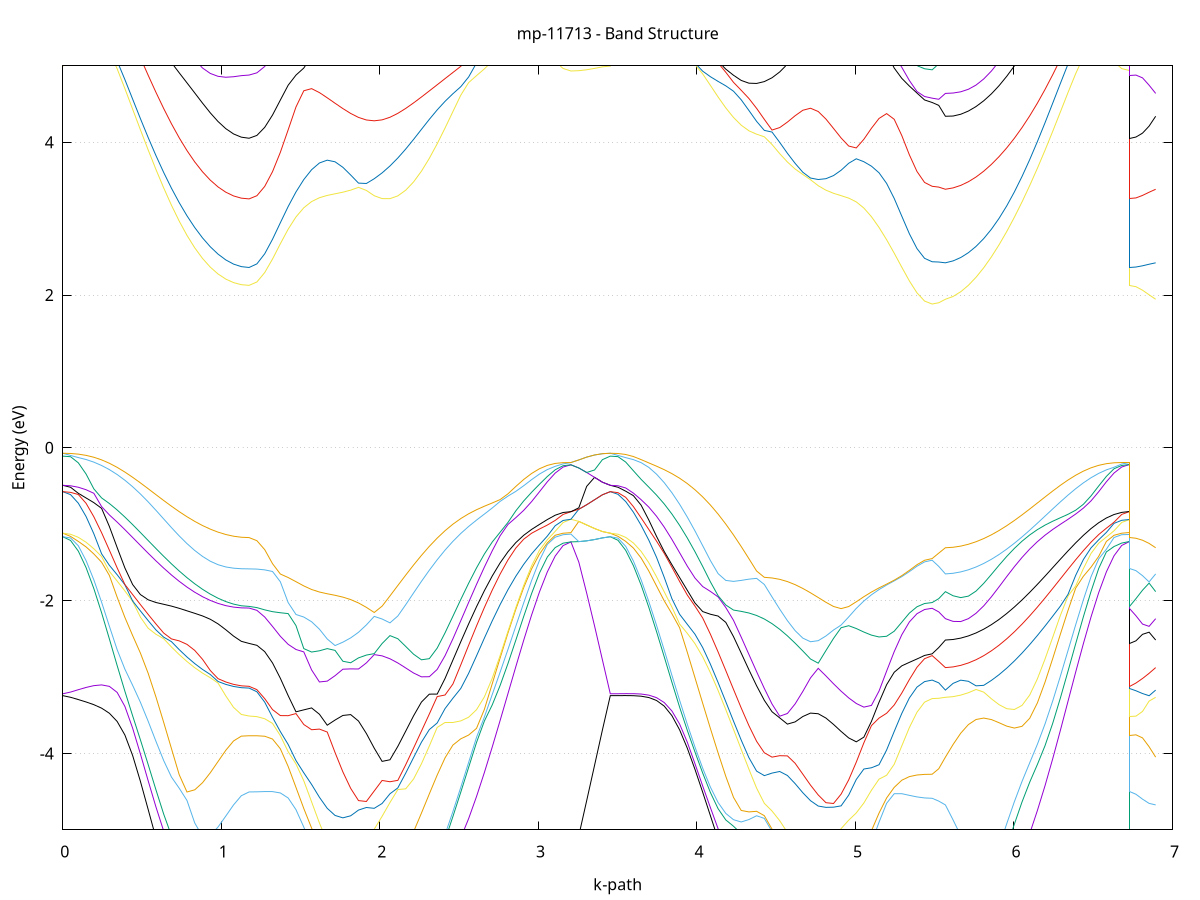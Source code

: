 set title 'mp-11713 - Band Structure'
set xlabel 'k-path'
set ylabel 'Energy (eV)'
set grid y
set yrange [-5:5]
set terminal png size 800,600
set output 'mp-11713_bands_gnuplot.png'
plot '-' using 1:2 with lines notitle, '-' using 1:2 with lines notitle, '-' using 1:2 with lines notitle, '-' using 1:2 with lines notitle, '-' using 1:2 with lines notitle, '-' using 1:2 with lines notitle, '-' using 1:2 with lines notitle, '-' using 1:2 with lines notitle, '-' using 1:2 with lines notitle, '-' using 1:2 with lines notitle, '-' using 1:2 with lines notitle, '-' using 1:2 with lines notitle, '-' using 1:2 with lines notitle, '-' using 1:2 with lines notitle, '-' using 1:2 with lines notitle, '-' using 1:2 with lines notitle, '-' using 1:2 with lines notitle, '-' using 1:2 with lines notitle, '-' using 1:2 with lines notitle, '-' using 1:2 with lines notitle, '-' using 1:2 with lines notitle, '-' using 1:2 with lines notitle, '-' using 1:2 with lines notitle, '-' using 1:2 with lines notitle, '-' using 1:2 with lines notitle, '-' using 1:2 with lines notitle, '-' using 1:2 with lines notitle, '-' using 1:2 with lines notitle, '-' using 1:2 with lines notitle, '-' using 1:2 with lines notitle, '-' using 1:2 with lines notitle, '-' using 1:2 with lines notitle, '-' using 1:2 with lines notitle, '-' using 1:2 with lines notitle, '-' using 1:2 with lines notitle, '-' using 1:2 with lines notitle, '-' using 1:2 with lines notitle, '-' using 1:2 with lines notitle, '-' using 1:2 with lines notitle, '-' using 1:2 with lines notitle, '-' using 1:2 with lines notitle, '-' using 1:2 with lines notitle, '-' using 1:2 with lines notitle, '-' using 1:2 with lines notitle, '-' using 1:2 with lines notitle, '-' using 1:2 with lines notitle, '-' using 1:2 with lines notitle, '-' using 1:2 with lines notitle, '-' using 1:2 with lines notitle, '-' using 1:2 with lines notitle, '-' using 1:2 with lines notitle, '-' using 1:2 with lines notitle, '-' using 1:2 with lines notitle, '-' using 1:2 with lines notitle, '-' using 1:2 with lines notitle, '-' using 1:2 with lines notitle, '-' using 1:2 with lines notitle, '-' using 1:2 with lines notitle, '-' using 1:2 with lines notitle, '-' using 1:2 with lines notitle, '-' using 1:2 with lines notitle, '-' using 1:2 with lines notitle, '-' using 1:2 with lines notitle, '-' using 1:2 with lines notitle
0.000000 -15.424747
0.048962 -15.417247
0.097924 -15.394747
0.146886 -15.357347
0.195848 -15.304947
0.244810 -15.237747
0.293773 -15.155847
0.342735 -15.059347
0.391697 -14.948547
0.440659 -14.823447
0.489621 -14.684447
0.538583 -14.531947
0.587545 -14.366247
0.636507 -14.187847
0.685469 -13.997447
0.734431 -13.795847
0.783394 -13.584047
0.832356 -13.363747
0.881318 -13.136747
0.930280 -12.905947
0.979242 -12.675947
1.028204 -12.453647
1.077166 -12.252047
1.126128 -12.095947
1.175090 -12.032047
1.175090 -12.032047
1.224394 -12.025547
1.273697 -12.005847
1.323000 -11.973147
1.372303 -11.927747
1.421607 -11.869647
1.470910 -11.799347
1.520213 -11.717347
1.569517 -11.624147
1.618820 -11.520647
1.668123 -11.407947
1.717426 -11.287847
1.766730 -11.163447
1.816033 -11.043447
1.865336 -10.988447
1.865336 -10.988447
1.914967 -11.096947
1.964597 -11.270247
2.014227 -11.473447
2.063857 -11.696447
2.113488 -11.932147
2.163118 -12.174847
2.212748 -12.420147
2.262378 -12.664247
2.312009 -12.904447
2.361639 -13.138347
2.411269 -13.364247
2.460899 -13.580647
2.510530 -13.786447
2.560160 -13.980647
2.609790 -14.162647
2.659420 -14.331647
2.709051 -14.487347
2.758681 -14.629147
2.808311 -14.756847
2.857941 -14.870047
2.907572 -14.968647
2.957202 -15.052247
3.006832 -15.120947
3.056462 -15.174447
3.106093 -15.212747
3.155723 -15.235747
3.205353 -15.243447
3.205353 -15.243447
3.255004 -15.301647
3.304656 -15.355247
3.354308 -15.393847
3.403959 -15.417047
3.453611 -15.424747
3.453611 -15.424747
3.502191 -15.417347
3.550772 -15.395247
3.599352 -15.358347
3.647933 -15.306847
3.696513 -15.240647
3.745094 -15.160047
3.793674 -15.065047
3.842255 -14.955747
3.890835 -14.832547
3.939416 -14.695647
3.987996 -14.545147
4.036577 -14.381647
4.085157 -14.205347
4.133738 -14.016847
4.182318 -13.816747
4.230899 -13.605847
4.279479 -13.384947
4.328060 -13.155147
4.376640 -12.917847
4.425221 -12.674747
4.473801 -12.427847
4.522382 -12.180047
4.570962 -11.934447
4.619543 -11.695247
4.668123 -11.467547
4.716704 -11.257847
4.765284 -11.077947
4.813865 -10.985947
4.813865 -10.985947
4.861723 -11.059347
4.909580 -11.170147
4.957438 -11.283347
5.005296 -11.392947
5.053154 -11.496147
5.101011 -11.591147
5.148869 -11.677047
5.196727 -11.752747
5.244585 -11.817747
5.292442 -11.871447
5.340300 -11.913647
5.388158 -11.943847
5.436016 -11.962147
5.483873 -11.968247
5.483873 -11.968247
5.525660 -11.975147
5.567447 -11.990947
5.567447 -11.990947
5.615800 -12.049447
5.664154 -12.191247
5.712508 -12.378647
5.760861 -12.588447
5.809215 -12.807747
5.857569 -13.029047
5.905922 -13.247447
5.954276 -13.460047
6.002630 -13.664647
6.050983 -13.859647
6.099337 -14.044047
6.147691 -14.216847
6.196045 -14.377447
6.244398 -14.525347
6.292752 -14.660047
6.341106 -14.781347
6.389459 -14.888947
6.437813 -14.982547
6.486167 -15.061947
6.534520 -15.127147
6.582874 -15.177947
6.631228 -15.214347
6.679581 -15.236147
6.727935 -15.243447
6.727935 -12.032047
6.769414 -12.029247
6.810894 -12.020947
6.852373 -12.007747
6.893852 -11.990947
e
0.000000 -14.674447
0.048962 -14.670447
0.097924 -14.656047
0.146886 -14.628347
0.195848 -14.586747
0.244810 -14.530647
0.293773 -14.460347
0.342735 -14.375847
0.391697 -14.277147
0.440659 -14.164647
0.489621 -14.038647
0.538583 -13.899247
0.587545 -13.747147
0.636507 -13.582847
0.685469 -13.407047
0.734431 -13.220747
0.783394 -13.025147
0.832356 -12.822047
0.881318 -12.613847
0.930280 -12.404247
0.979242 -12.198947
1.028204 -12.007547
1.077166 -11.846847
1.126128 -11.744647
1.175090 -11.714947
1.175090 -11.714947
1.224394 -11.708947
1.273697 -11.690747
1.323000 -11.660647
1.372303 -11.619047
1.421607 -11.566247
1.470910 -11.502847
1.520213 -11.429947
1.569517 -11.348447
1.618820 -11.260147
1.668123 -11.167147
1.717426 -11.072347
1.766730 -10.979847
1.816033 -10.896647
1.865336 -10.897247
1.865336 -10.897247
1.914967 -11.043447
1.964597 -11.225947
2.014227 -11.433747
2.063857 -11.659847
2.113488 -11.897847
2.163118 -12.142447
2.212748 -12.389247
2.262378 -12.634547
2.312009 -12.875747
2.361639 -13.110447
2.411269 -13.336947
2.460899 -13.553947
2.510530 -13.760147
2.560160 -13.954747
2.609790 -14.137047
2.659420 -14.306347
2.709051 -14.462247
2.758681 -14.604247
2.808311 -14.732147
2.857941 -14.845447
2.907572 -14.944147
2.957202 -15.027947
3.006832 -15.096647
3.056462 -15.150247
3.106093 -15.188547
3.155723 -15.211547
3.205353 -15.219247
3.205353 -15.219247
3.255004 -15.145847
3.304656 -15.046747
3.354308 -14.932647
3.403959 -14.804047
3.453611 -14.674447
3.453611 -14.674447
3.502191 -14.667147
3.550772 -14.645447
3.599352 -14.609347
3.647933 -14.558947
3.696513 -14.494247
3.745094 -14.415347
3.793674 -14.322547
3.842255 -14.216047
3.890835 -14.095947
3.939416 -13.962747
3.987996 -13.816747
4.036577 -13.658347
4.085157 -13.488147
4.133738 -13.306947
4.182318 -13.115447
4.230899 -12.914947
4.279479 -12.706547
4.328060 -12.492047
4.376640 -12.273647
4.425221 -12.054147
4.473801 -11.836947
4.522382 -11.626547
4.570962 -11.428347
4.619543 -11.248547
4.668123 -11.094047
4.716704 -10.971347
4.765284 -10.886647
4.813865 -10.881847
4.813865 -10.881847
4.861723 -10.985047
4.909580 -11.098847
4.957438 -11.211447
5.005296 -11.319547
5.053154 -11.421147
5.101011 -11.514747
5.148869 -11.599247
5.196727 -11.673847
5.244585 -11.737847
5.292442 -11.790747
5.340300 -11.832347
5.388158 -11.862147
5.436016 -11.880147
5.483873 -11.886147
5.483873 -11.886147
5.525660 -11.877447
5.567447 -11.856047
5.567447 -11.856047
5.615800 -11.961147
5.664154 -12.127947
5.712508 -12.329647
5.760861 -12.548047
5.809215 -12.772647
5.857569 -12.997247
5.905922 -13.217847
5.954276 -13.431947
6.002630 -13.637447
6.050983 -13.833247
6.099337 -14.018047
6.147691 -14.191247
6.196045 -14.352147
6.244398 -14.500247
6.292752 -14.635247
6.341106 -14.756647
6.389459 -14.864347
6.437813 -14.958047
6.486167 -15.037547
6.534520 -15.102847
6.582874 -15.153747
6.631228 -15.190147
6.679581 -15.211947
6.727935 -15.219247
6.727935 -11.714947
6.769414 -11.733047
6.810894 -11.772047
6.852373 -11.815547
6.893852 -11.856047
e
0.000000 -14.645947
0.048962 -14.635247
0.097924 -14.605547
0.146886 -14.559747
0.195848 -14.498747
0.244810 -14.423147
0.293773 -14.333147
0.342735 -14.228947
0.391697 -14.110947
0.440659 -13.979347
0.489621 -13.834747
0.538583 -13.677447
0.587545 -13.508247
0.636507 -13.327847
0.685469 -13.137447
0.734431 -12.938447
0.783394 -12.732747
0.832356 -12.523147
0.881318 -12.313647
0.930280 -12.110247
0.979242 -11.921447
1.028204 -11.759847
1.077166 -11.640147
1.126128 -11.569447
1.175090 -11.544847
1.175090 -11.544847
1.224394 -11.539147
1.273697 -11.522147
1.323000 -11.494047
1.372303 -11.455147
1.421607 -11.405947
1.470910 -11.347247
1.520213 -11.280047
1.569517 -11.205647
1.618820 -11.125947
1.668123 -11.043147
1.717426 -10.960847
1.766730 -10.883647
1.816033 -10.825547
1.865336 -10.828047
1.865336 -10.828047
1.914967 -10.776047
1.964597 -10.755547
2.014227 -10.777247
2.063857 -10.845247
2.113488 -10.954347
2.163118 -11.095447
2.212748 -11.260347
2.262378 -11.441247
2.312009 -11.631547
2.361639 -11.825847
2.411269 -12.020147
2.460899 -12.210847
2.510530 -12.395747
2.560160 -12.572647
2.609790 -12.740247
2.659420 -12.897247
2.709051 -13.042847
2.758681 -13.176147
2.808311 -13.296647
2.857941 -13.403947
2.907572 -13.497547
2.957202 -13.577247
3.006832 -13.642647
3.056462 -13.693847
3.106093 -13.730447
3.155723 -13.752447
3.205353 -13.759747
3.205353 -13.759747
3.255004 -13.954147
3.304656 -14.149247
3.354308 -14.332347
3.403959 -14.502447
3.453611 -14.645947
3.453611 -14.645947
3.502191 -14.638747
3.550772 -14.616947
3.599352 -14.580747
3.647933 -14.530147
3.696513 -14.465147
3.745094 -14.386047
3.793674 -14.292847
3.842255 -14.185847
3.890835 -14.065347
3.939416 -13.931447
3.987996 -13.784647
4.036577 -13.625447
4.085157 -13.454247
4.133738 -13.271847
4.182318 -13.078947
4.230899 -12.876647
4.279479 -12.666347
4.328060 -12.449547
4.376640 -12.228547
4.425221 -12.006047
4.473801 -11.785547
4.522382 -11.571747
4.570962 -11.370147
4.619543 -11.187347
4.668123 -11.030747
4.716704 -10.906647
4.765284 -10.824747
4.813865 -10.832047
4.813865 -10.832047
4.861723 -10.812447
4.909580 -10.823347
4.957438 -10.854947
5.005296 -10.900247
5.053154 -10.953247
5.101011 -11.009347
5.148869 -11.064747
5.196727 -11.116847
5.244585 -11.163647
5.292442 -11.203547
5.340300 -11.235647
5.388158 -11.259047
5.436016 -11.273247
5.483873 -11.278047
5.483873 -11.278047
5.525660 -11.304147
5.567447 -11.355447
5.567447 -11.355447
5.615800 -11.325547
5.664154 -11.322447
5.712508 -11.369947
5.760861 -11.468147
5.809215 -11.604047
5.857569 -11.763747
5.905922 -11.936347
5.954276 -12.114047
6.002630 -12.291647
6.050983 -12.465347
6.099337 -12.632647
6.147691 -12.791447
6.196045 -12.940447
6.244398 -13.078747
6.292752 -13.205447
6.341106 -13.319947
6.389459 -13.421847
6.437813 -13.510747
6.486167 -13.586447
6.534520 -13.648647
6.582874 -13.697147
6.631228 -13.731847
6.679581 -13.752747
6.727935 -13.759747
6.727935 -11.544847
6.769414 -11.523747
6.810894 -11.475647
6.852373 -11.417147
6.893852 -11.355447
e
0.000000 -12.631247
0.048962 -12.633047
0.097924 -12.627147
0.146886 -12.608547
0.195848 -12.576847
0.244810 -12.532047
0.293773 -12.474247
0.342735 -12.403647
0.391697 -12.320547
0.440659 -12.225547
0.489621 -12.119047
0.538583 -12.001847
0.587545 -11.874847
0.636507 -11.739547
0.685469 -11.597647
0.734431 -11.451647
0.783394 -11.304847
0.832356 -11.161947
0.881318 -11.029747
0.930280 -10.916747
0.979242 -10.833247
1.028204 -10.787147
1.077166 -10.776447
1.126128 -10.780747
1.175090 -10.778747
1.175090 -10.778747
1.224394 -10.775447
1.273697 -10.765647
1.323000 -10.749847
1.372303 -10.729247
1.421607 -10.705047
1.470910 -10.679347
1.520213 -10.654947
1.569517 -10.635247
1.618820 -10.624847
1.668123 -10.628847
1.717426 -10.652647
1.766730 -10.700347
1.816033 -10.764247
1.865336 -10.798947
1.865336 -10.798947
1.914967 -10.726847
1.964597 -10.723147
2.014227 -10.756847
2.063857 -10.825147
2.113488 -10.928947
2.163118 -11.065747
2.212748 -11.228247
2.262378 -11.408447
2.312009 -11.598947
2.361639 -11.794147
2.411269 -11.989247
2.460899 -12.180947
2.510530 -12.366647
2.560160 -12.544447
2.609790 -12.712747
2.659420 -12.870347
2.709051 -13.016447
2.758681 -13.150247
2.808311 -13.271147
2.857941 -13.378747
2.907572 -13.472547
2.957202 -13.552447
3.006832 -13.618047
3.056462 -13.669347
3.106093 -13.706047
3.155723 -13.728047
3.205353 -13.735447
3.205353 -13.735447
3.255004 -13.531347
3.304656 -13.307947
3.354308 -13.079147
3.403959 -12.848747
3.453611 -12.631247
3.453611 -12.631247
3.502191 -12.624547
3.550772 -12.604647
3.599352 -12.571447
3.647933 -12.525147
3.696513 -12.465947
3.745094 -12.394147
3.793674 -12.309847
3.842255 -12.213647
3.890835 -12.106047
3.939416 -11.987747
3.987996 -11.859447
4.036577 -11.722347
4.085157 -11.577747
4.133738 -11.427447
4.182318 -11.273847
4.230899 -11.119947
4.279479 -10.969647
4.328060 -10.828147
4.376640 -10.701647
4.425221 -10.597447
4.473801 -10.522947
4.522382 -10.484647
4.570962 -10.485047
4.619543 -10.522147
4.668123 -10.589347
4.716704 -10.677447
4.765284 -10.768647
4.813865 -10.804547
4.813865 -10.804547
4.861723 -10.748747
4.909580 -10.744947
4.957438 -10.767147
5.005296 -10.803247
5.053154 -10.847547
5.101011 -10.895647
5.148869 -10.944147
5.196727 -10.990347
5.244585 -11.032147
5.292442 -11.068247
5.340300 -11.097247
5.388158 -11.118547
5.436016 -11.131547
5.483873 -11.135847
5.483873 -11.135847
5.525660 -11.107347
5.567447 -11.049147
5.567447 -11.049147
5.615800 -11.078847
5.664154 -11.135447
5.712508 -11.233247
5.760861 -11.368147
5.809215 -11.529247
5.857569 -11.705747
5.905922 -11.889347
5.954276 -12.074447
6.002630 -12.256847
6.050983 -12.433647
6.099337 -12.602947
6.147691 -12.763247
6.196045 -12.913247
6.244398 -13.052247
6.292752 -13.179447
6.341106 -13.294447
6.389459 -13.396647
6.437813 -13.485847
6.486167 -13.561747
6.534520 -13.624047
6.582874 -13.672647
6.631228 -13.707547
6.679581 -13.728447
6.727935 -13.735447
6.727935 -10.778747
6.769414 -10.835747
6.810894 -10.906347
6.852373 -10.978447
6.893852 -11.049147
e
0.000000 -12.611847
0.048962 -12.596547
0.097924 -12.562347
0.146886 -12.514147
0.195848 -12.452647
0.244810 -12.378247
0.293773 -12.291447
0.342735 -12.192647
0.391697 -12.082247
0.440659 -11.961247
0.489621 -11.830347
0.538583 -11.690847
0.587545 -11.544447
0.636507 -11.393147
0.685469 -11.240047
0.734431 -11.089247
0.783394 -10.946447
0.832356 -10.819247
0.881318 -10.717147
0.930280 -10.650347
0.979242 -10.625647
1.028204 -10.640747
1.077166 -10.681647
1.126128 -10.728347
1.175090 -10.754547
1.175090 -10.754547
1.224394 -10.751147
1.273697 -10.741347
1.323000 -10.725547
1.372303 -10.704647
1.421607 -10.680247
1.470910 -10.654247
1.520213 -10.629347
1.569517 -10.609247
1.618820 -10.598347
1.668123 -10.602247
1.717426 -10.626947
1.766730 -10.678147
1.816033 -10.755747
1.865336 -10.748847
1.865336 -10.748847
1.914967 -10.708047
1.964597 -10.593547
2.014227 -10.478447
2.063857 -10.378647
2.113488 -10.302847
2.163118 -10.258047
2.212748 -10.248847
2.262378 -10.275947
2.312009 -10.336347
2.361639 -10.423947
2.411269 -10.531747
2.460899 -10.652947
2.510530 -10.781547
2.560160 -10.912747
2.609790 -11.042947
2.659420 -11.169147
2.709051 -11.289047
2.758681 -11.401047
2.808311 -11.503847
2.857941 -11.596447
2.907572 -11.677847
2.957202 -11.747747
3.006832 -11.805447
3.056462 -11.850647
3.106093 -11.883147
3.155723 -11.902647
3.205353 -11.909247
3.205353 -11.909247
3.255004 -11.946547
3.304656 -12.052147
3.354308 -12.210747
3.403959 -12.405247
3.453611 -12.611847
3.453611 -12.611847
3.502191 -12.605147
3.550772 -12.585247
3.599352 -12.552047
3.647933 -12.505747
3.696513 -12.446547
3.745094 -12.374647
3.793674 -12.290447
3.842255 -12.194247
3.890835 -12.086547
3.939416 -11.968247
3.987996 -11.839847
4.036577 -11.702747
4.085157 -11.558147
4.133738 -11.407847
4.182318 -11.254347
4.230899 -11.100647
4.279479 -10.950647
4.328060 -10.809747
4.376640 -10.684047
4.425221 -10.580847
4.473801 -10.507047
4.522382 -10.467847
4.570962 -10.465247
4.619543 -10.497547
4.668123 -10.559747
4.716704 -10.644647
4.765284 -10.741347
4.813865 -10.754047
4.813865 -10.754047
4.861723 -10.715047
4.909580 -10.629447
4.957438 -10.559147
5.005296 -10.512547
5.053154 -10.486347
5.101011 -10.476247
5.148869 -10.477547
5.196727 -10.485947
5.244585 -10.498247
5.292442 -10.511547
5.340300 -10.523847
5.388158 -10.533647
5.436016 -10.539947
5.483873 -10.542047
5.483873 -10.542047
5.525660 -10.548147
5.567447 -10.566347
5.567447 -10.566347
5.615800 -10.535847
5.664154 -10.491747
5.712508 -10.444847
5.760861 -10.412647
5.809215 -10.410947
5.857569 -10.445747
5.905922 -10.513747
5.954276 -10.607247
6.002630 -10.717647
6.050983 -10.837647
6.099337 -10.961647
6.147691 -11.085147
6.196045 -11.205147
6.244398 -11.319447
6.292752 -11.426147
6.341106 -11.523947
6.389459 -11.611947
6.437813 -11.689447
6.486167 -11.755847
6.534520 -11.810647
6.582874 -11.853647
6.631228 -11.884447
6.679581 -11.903047
6.727935 -11.909247
6.727935 -10.754547
6.769414 -10.702447
6.810894 -10.647047
6.852373 -10.600747
6.893852 -10.566347
e
0.000000 -7.572147
0.048962 -7.580947
0.097924 -7.585247
0.146886 -7.578247
0.195848 -7.559247
0.244810 -7.528747
0.293773 -7.486947
0.342735 -7.434747
0.391697 -7.373247
0.440659 -7.304247
0.489621 -7.230547
0.538583 -7.156547
0.587545 -7.089547
0.636507 -7.041747
0.685469 -7.032847
0.734431 -7.088347
0.783394 -7.225947
0.832356 -7.430847
0.881318 -7.661247
0.930280 -7.883847
0.979242 -8.081447
1.028204 -8.248747
1.077166 -8.385247
1.126128 -8.480447
1.175090 -8.515147
1.175090 -8.515147
1.224394 -8.508247
1.273697 -8.487447
1.323000 -8.453047
1.372303 -8.405147
1.421607 -8.344247
1.470910 -8.270947
1.520213 -8.186047
1.569517 -8.090947
1.618820 -7.987547
1.668123 -7.878947
1.717426 -7.770347
1.766730 -7.671347
1.816033 -7.600547
1.865336 -7.581947
1.865336 -7.581947
1.914967 -7.605847
1.964597 -7.640747
2.014227 -7.658947
2.063857 -7.639647
2.113488 -7.572947
2.163118 -7.459047
2.212748 -7.304547
2.262378 -7.158247
2.312009 -7.142547
2.361639 -7.156247
2.411269 -7.204447
2.460899 -7.288047
2.510530 -7.398447
2.560160 -7.524247
2.609790 -7.656447
2.659420 -7.788447
2.709051 -7.916047
2.758681 -8.036247
2.808311 -8.146947
2.857941 -8.246947
2.907572 -8.334947
2.957202 -8.410447
3.006832 -8.472847
3.056462 -8.521747
3.106093 -8.556847
3.155723 -8.577947
3.205353 -8.585047
3.205353 -8.585047
3.255004 -8.535047
3.304656 -8.391747
3.354308 -8.170347
3.403959 -7.888447
3.453611 -7.572147
3.453611 -7.572147
3.502191 -7.566147
3.550772 -7.548347
3.599352 -7.518847
3.647933 -7.477947
3.696513 -7.426147
3.745094 -7.364247
3.793674 -7.293147
3.842255 -7.214247
3.890835 -7.129647
3.939416 -7.042147
3.987996 -6.955947
4.036577 -6.877247
4.085157 -6.814747
4.133738 -6.779547
4.182318 -6.784547
4.230899 -6.843647
4.279479 -6.941247
4.328060 -7.058847
4.376640 -7.176347
4.425221 -7.276347
4.473801 -7.345747
4.522382 -7.378047
4.570962 -7.416747
4.619543 -7.502547
4.668123 -7.570747
4.716704 -7.600847
4.765284 -7.595747
4.813865 -7.580147
4.813865 -7.580147
4.861723 -7.591547
4.909580 -7.638147
4.957438 -7.708347
5.005296 -7.791447
5.053154 -7.879447
5.101011 -7.966647
5.148869 -8.049147
5.196727 -8.124047
5.244585 -8.189647
5.292442 -8.244647
5.340300 -8.288047
5.388158 -8.319447
5.436016 -8.338447
5.483873 -8.344747
5.483873 -8.344747
5.525660 -8.361247
5.567447 -8.406047
5.567447 -8.406047
5.615800 -8.414147
5.664154 -8.353847
5.712508 -8.226847
5.760861 -8.044947
5.809215 -7.828647
5.857569 -7.611247
5.905922 -7.447647
5.954276 -7.379147
6.002630 -7.398947
6.050983 -7.476647
6.099337 -7.584547
6.147691 -7.705447
6.196045 -7.829047
6.244398 -7.949547
6.292752 -8.063647
6.341106 -8.168847
6.389459 -8.263847
6.437813 -8.347547
6.486167 -8.419247
6.534520 -8.478547
6.582874 -8.524947
6.631228 -8.558247
6.679581 -8.578347
6.727935 -8.585047
6.727935 -8.515147
6.769414 -8.507347
6.810894 -8.484547
6.852373 -8.449047
6.893852 -8.406047
e
0.000000 -7.548347
0.048962 -7.527247
0.097924 -7.486347
0.146886 -7.432947
0.195848 -7.368047
0.244810 -7.292647
0.293773 -7.207747
0.342735 -7.114947
0.391697 -7.016447
0.440659 -6.915547
0.489621 -6.817347
0.538583 -6.730247
0.587545 -6.667647
0.636507 -6.650447
0.685469 -6.702747
0.734431 -6.833447
0.783394 -7.017547
0.832356 -7.217847
0.881318 -7.412547
0.930280 -7.589447
0.979242 -7.753047
1.028204 -7.902247
1.077166 -8.000747
1.126128 -8.037347
1.175090 -8.041347
1.175090 -8.041347
1.224394 -8.035347
1.273697 -8.017347
1.323000 -7.987647
1.372303 -7.946747
1.421607 -7.895647
1.470910 -7.835547
1.520213 -7.768247
1.569517 -7.696247
1.618820 -7.623447
1.668123 -7.554647
1.717426 -7.495747
1.766730 -7.453047
1.816033 -7.425147
1.865336 -7.387447
1.865336 -7.387447
1.914967 -7.349547
1.964597 -7.414847
2.014227 -7.439647
2.063857 -7.417047
2.113488 -7.348147
2.163118 -7.239247
2.212748 -7.154047
2.262378 -7.096247
2.312009 -6.888347
2.361639 -6.652147
2.411269 -6.403747
2.460899 -6.153047
2.510530 -5.911847
2.560160 -5.695747
2.609790 -5.522247
2.659420 -5.405147
2.709051 -5.345747
2.758681 -5.331347
2.808311 -5.345247
2.857941 -5.374047
2.907572 -5.409347
2.957202 -5.445247
3.006832 -5.478247
3.056462 -5.505947
3.106093 -5.526647
3.155723 -5.539447
3.205353 -5.543747
3.205353 -5.543747
3.255004 -5.968847
3.304656 -6.396347
3.354308 -6.807247
3.403959 -7.197047
3.453611 -7.548347
3.453611 -7.548347
3.502191 -7.542347
3.550772 -7.524547
3.599352 -7.494947
3.647933 -7.454047
3.696513 -7.402147
3.745094 -7.340247
3.793674 -7.269147
3.842255 -7.190347
3.890835 -7.105947
3.939416 -7.018947
3.987996 -6.933947
4.036577 -6.857347
4.085157 -6.798847
4.133738 -6.770347
4.182318 -6.781947
4.230899 -6.829347
4.279479 -6.914047
4.328060 -7.021247
4.376640 -7.132347
4.425221 -7.231147
4.473801 -7.306647
4.522382 -7.358147
4.570962 -7.371747
4.619543 -7.348747
4.668123 -7.378147
4.716704 -7.408947
4.765284 -7.418347
4.813865 -7.397447
4.813865 -7.397447
4.861723 -7.362347
4.909580 -7.446847
4.957438 -7.556447
5.005296 -7.667047
5.053154 -7.773047
5.101011 -7.871647
5.148869 -7.961047
5.196727 -8.040047
5.244585 -8.107947
5.292442 -8.164247
5.340300 -8.208347
5.388158 -8.240047
5.436016 -8.259147
5.483873 -8.265547
5.483873 -8.265547
5.525660 -8.264047
5.567447 -8.244347
5.567447 -8.244347
5.615800 -8.245047
5.664154 -8.173047
5.712508 -8.034847
5.760861 -7.847147
5.809215 -7.628047
5.857569 -7.388347
5.905922 -7.122147
5.954276 -6.824547
6.002630 -6.507647
6.050983 -6.188247
6.099337 -5.887947
6.147691 -5.636047
6.196045 -5.461547
6.244398 -5.371347
6.292752 -5.344947
6.341106 -5.354747
6.389459 -5.381747
6.437813 -5.415447
6.486167 -5.449847
6.534520 -5.481447
6.582874 -5.507847
6.631228 -5.527447
6.679581 -5.539647
6.727935 -5.543747
6.727935 -8.041347
6.769414 -8.069547
6.810894 -8.131547
6.852373 -8.195747
6.893852 -8.244347
e
0.000000 -3.244147
0.048962 -3.265647
0.097924 -3.295447
0.146886 -3.326847
0.195848 -3.362447
0.244810 -3.408047
0.293773 -3.474547
0.342735 -3.581647
0.391697 -3.759347
0.440659 -4.028147
0.489621 -4.366147
0.538583 -4.734447
0.587545 -5.106847
0.636507 -5.467647
0.685469 -5.807547
0.734431 -6.127647
0.783394 -6.438847
0.832356 -6.746447
0.881318 -7.041847
0.930280 -7.301647
0.979242 -7.482947
1.028204 -7.552747
1.077166 -7.532147
1.126128 -7.496147
1.175090 -7.538547
1.175090 -7.538547
1.224394 -7.532947
1.273697 -7.516247
1.323000 -7.489247
1.372303 -7.453047
1.421607 -7.410147
1.470910 -7.363947
1.520213 -7.319747
1.569517 -7.283747
1.618820 -7.262547
1.668123 -7.259847
1.717426 -7.272847
1.766730 -7.287247
1.816033 -7.280947
1.865336 -7.261247
1.865336 -7.261247
1.914967 -7.322847
1.964597 -7.257647
2.014227 -7.189747
2.063857 -7.144147
2.113488 -7.132147
2.163118 -7.133747
2.212748 -7.068647
2.262378 -6.893747
2.312009 -6.688947
2.361639 -6.466847
2.411269 -6.236147
2.460899 -6.006547
2.510530 -5.790347
2.560160 -5.602347
2.609790 -5.456847
2.659420 -5.361247
2.709051 -5.312147
2.758681 -5.299847
2.808311 -5.313247
2.857941 -5.341647
2.907572 -5.376747
2.957202 -5.412747
3.006832 -5.445947
3.056462 -5.473747
3.106093 -5.494647
3.155723 -5.507547
3.205353 -5.511847
3.205353 -5.511847
3.255004 -5.076747
3.304656 -4.619047
3.354308 -4.156947
3.403959 -3.693547
3.453611 -3.244147
3.453611 -3.244147
3.502191 -3.243847
3.550772 -3.243447
3.599352 -3.244747
3.647933 -3.251247
3.696513 -3.268847
3.745094 -3.307247
3.793674 -3.380947
3.842255 -3.506047
3.890835 -3.691747
3.939416 -3.932147
3.987996 -4.210347
4.036577 -4.508947
4.085157 -4.815947
4.133738 -5.124147
4.182318 -5.429247
4.230899 -5.727347
4.279479 -6.015347
4.328060 -6.289847
4.376640 -6.547747
4.425221 -6.785247
4.473801 -6.997247
4.522382 -7.174247
4.570962 -7.288047
4.619543 -7.324647
4.668123 -7.292247
4.716704 -7.258547
4.765284 -7.242447
4.813865 -7.256947
4.813865 -7.256947
4.861723 -7.302847
4.909580 -7.262147
4.957438 -7.294647
5.005296 -7.355847
5.053154 -7.428447
5.101011 -7.504247
5.148869 -7.577947
5.196727 -7.646147
5.244585 -7.706347
5.292442 -7.757147
5.340300 -7.797547
5.388158 -7.826747
5.436016 -7.844447
5.483873 -7.850347
5.483873 -7.850347
5.525660 -7.810347
5.567447 -7.712147
5.567447 -7.712147
5.615800 -7.582247
5.664154 -7.469347
5.712508 -7.404747
5.760861 -7.337047
5.809215 -7.221747
5.857569 -7.047047
5.905922 -6.817047
5.954276 -6.545847
6.002630 -6.254647
6.050983 -5.967047
6.099337 -5.710747
6.147691 -5.513447
6.196045 -5.389047
6.244398 -5.328347
6.292752 -5.311447
6.341106 -5.322447
6.389459 -5.349247
6.437813 -5.382847
6.486167 -5.417347
6.534520 -5.449047
6.582874 -5.475647
6.631228 -5.495447
6.679581 -5.507747
6.727935 -5.511847
6.727935 -7.538547
6.769414 -7.498347
6.810894 -7.514247
6.852373 -7.612847
6.893852 -7.712147
e
0.000000 -3.219747
0.048962 -3.197447
0.097924 -3.166247
0.146886 -3.136647
0.195848 -3.113147
0.244810 -3.103547
0.293773 -3.122647
0.342735 -3.201347
0.391697 -3.385147
0.440659 -3.670247
0.489621 -4.007647
0.538583 -4.358947
0.587545 -4.700647
0.636507 -5.016647
0.685469 -5.297547
0.734431 -5.549747
0.783394 -5.796847
0.832356 -6.056747
0.881318 -6.328047
0.930280 -6.601047
0.979242 -6.864947
1.028204 -7.108447
1.077166 -7.315547
1.126128 -7.430047
1.175090 -7.397647
1.175090 -7.397647
1.224394 -7.392247
1.273697 -7.376247
1.323000 -7.349747
1.372303 -7.312947
1.421607 -7.266147
1.470910 -7.209247
1.520213 -7.142147
1.569517 -7.065647
1.618820 -6.982347
1.668123 -6.901647
1.717426 -6.888447
1.766730 -6.978647
1.816033 -7.099247
1.865336 -7.206347
1.865336 -7.206347
1.914967 -7.168947
1.964597 -7.083947
2.014227 -6.970647
2.063857 -6.827147
2.113488 -6.654047
2.163118 -6.453747
2.212748 -6.229047
2.262378 -5.983147
2.312009 -5.721147
2.361639 -5.548747
2.411269 -5.458447
2.460899 -5.311747
2.510530 -5.106147
2.560160 -4.853347
2.609790 -4.564847
2.659420 -4.249947
2.709051 -3.915847
2.758681 -3.569147
2.808311 -3.216147
2.857941 -2.863247
2.907572 -2.517847
2.957202 -2.188747
3.006832 -1.886647
3.056462 -1.624347
3.106093 -1.416547
3.155723 -1.279947
3.205353 -1.231347
3.205353 -1.231347
3.255004 -1.495447
3.304656 -1.901947
3.354308 -2.331147
3.403959 -2.776247
3.453611 -3.219747
3.453611 -3.219747
3.502191 -3.219247
3.550772 -3.218247
3.599352 -3.218347
3.647933 -3.222947
3.696513 -3.237347
3.745094 -3.270247
3.793674 -3.334147
3.842255 -3.444647
3.890835 -3.615847
3.939416 -3.853747
3.987996 -4.136747
4.036577 -4.427347
4.085157 -4.709747
4.133738 -4.986747
4.182318 -5.265047
4.230899 -5.543147
4.279479 -5.815547
4.328060 -6.077247
4.376640 -6.323947
4.425221 -6.551547
4.473801 -6.755447
4.522382 -6.929547
4.570962 -7.063447
4.619543 -7.137647
4.668123 -7.148247
4.716704 -7.142447
4.765284 -7.161647
4.813865 -7.198447
4.813865 -7.198447
4.861723 -7.211247
4.909580 -7.191447
4.957438 -7.093647
5.005296 -6.995547
5.053154 -6.919647
5.101011 -6.871347
5.148869 -6.848147
5.196727 -6.844947
5.244585 -6.859747
5.292442 -6.889847
5.340300 -6.919647
5.388158 -6.942447
5.436016 -6.956647
5.483873 -6.961447
5.483873 -6.961447
5.525660 -7.019547
5.567447 -7.119547
5.567447 -7.119547
5.615800 -6.979747
5.664154 -6.959547
5.712508 -6.813547
5.760861 -6.580547
5.809215 -6.314747
5.857569 -6.064447
5.905922 -5.899147
5.954276 -5.763147
6.002630 -5.571947
6.050983 -5.327647
6.099337 -5.049847
6.147691 -4.748247
6.196045 -4.422047
6.244398 -4.070147
6.292752 -3.698247
6.341106 -3.316347
6.389459 -2.934847
6.437813 -2.563747
6.486167 -2.213447
6.534520 -1.895747
6.582874 -1.623847
6.631228 -1.412847
6.679581 -1.277947
6.727935 -1.231347
6.727935 -7.397647
6.769414 -7.428447
6.810894 -7.389347
6.852373 -7.258847
6.893852 -7.119547
e
0.000000 -1.163847
0.048962 -1.212547
0.097924 -1.352147
0.146886 -1.567947
0.195848 -1.842747
0.244810 -2.159447
0.293773 -2.501147
0.342735 -2.849147
0.391697 -3.186747
0.440659 -3.508447
0.489621 -3.822847
0.538583 -4.146347
0.587545 -4.476147
0.636507 -4.795147
0.685469 -5.077547
0.734431 -5.291647
0.783394 -5.416047
0.832356 -5.472547
0.881318 -5.565947
0.930280 -5.792047
0.979242 -6.072147
1.028204 -6.351847
1.077166 -6.608847
1.126128 -6.816347
1.175090 -6.908447
1.175090 -6.908447
1.224394 -6.904247
1.273697 -6.891847
1.323000 -6.872047
1.372303 -6.846247
1.421607 -6.816547
1.470910 -6.786447
1.520213 -6.760647
1.569517 -6.746147
1.618820 -6.750847
1.668123 -6.777847
1.717426 -6.773947
1.766730 -6.710947
1.816033 -6.661947
1.865336 -6.639747
1.865336 -6.639747
1.914967 -6.636847
1.964597 -6.643647
2.014227 -6.646147
2.063857 -6.611547
2.113488 -6.511947
2.163118 -6.352847
2.212748 -6.152047
2.262378 -5.923547
2.312009 -5.684647
2.361639 -5.430647
2.411269 -5.135447
2.460899 -4.826547
2.510530 -4.507647
2.560160 -4.182447
2.609790 -3.857247
2.659420 -3.576447
2.709051 -3.364647
2.758681 -3.110747
2.808311 -2.822847
2.857941 -2.516547
2.907572 -2.206647
2.957202 -1.907947
3.006832 -1.639047
3.056462 -1.429247
3.106093 -1.305747
3.155723 -1.248247
3.205353 -1.231347
3.205353 -1.231347
3.255004 -1.227847
3.304656 -1.217547
3.354308 -1.200747
3.403959 -1.179147
3.453611 -1.163847
3.453611 -1.163847
3.502191 -1.210447
3.550772 -1.341847
3.599352 -1.542547
3.647933 -1.796047
3.696513 -2.087547
3.745094 -2.404047
3.793674 -2.734547
3.842255 -3.068747
3.890835 -3.394547
3.939416 -3.698447
3.987996 -3.982747
4.036577 -4.257547
4.085157 -4.512247
4.133738 -4.724447
4.182318 -4.871547
4.230899 -4.953847
4.279479 -5.050647
4.328060 -5.264547
4.376640 -5.509347
4.425221 -5.746647
4.473801 -5.966847
4.522382 -6.164747
4.570962 -6.335447
4.619543 -6.472847
4.668123 -6.569947
4.716704 -6.622547
4.765284 -6.639347
4.813865 -6.640547
4.813865 -6.640547
4.861723 -6.636147
4.909580 -6.627547
4.957438 -6.623047
5.005296 -6.633347
5.053154 -6.661047
5.101011 -6.701247
5.148869 -6.747247
5.196727 -6.792547
5.244585 -6.828247
5.292442 -6.848647
5.340300 -6.863347
5.388158 -6.874847
5.436016 -6.882247
5.483873 -6.884847
5.483873 -6.884847
5.525660 -6.854647
5.567447 -6.836247
5.567447 -6.836247
5.615800 -6.891947
5.664154 -6.675847
5.712508 -6.416147
5.760861 -6.135947
5.809215 -5.844047
5.857569 -5.639847
5.905922 -5.496347
5.954276 -5.226447
6.002630 -4.925547
6.050983 -4.634847
6.099337 -4.376747
6.147691 -4.145347
6.196045 -3.898147
6.244398 -3.606347
6.292752 -3.275247
6.341106 -2.922347
6.389459 -2.563647
6.437813 -2.212147
6.486167 -1.879847
6.534520 -1.579547
6.582874 -1.362547
6.631228 -1.291747
6.679581 -1.246847
6.727935 -1.231347
6.727935 -6.908447
6.769414 -6.889547
6.810894 -6.852247
6.852373 -6.827847
6.893852 -6.836247
e
0.000000 -1.163847
0.048962 -1.179647
0.097924 -1.282247
0.146886 -1.476647
0.195848 -1.728347
0.244810 -2.020947
0.293773 -2.335147
0.342735 -2.641447
0.391697 -2.897247
0.440659 -3.109147
0.489621 -3.331247
0.538583 -3.579647
0.587545 -3.841447
0.636507 -4.094247
0.685469 -4.309747
0.734431 -4.456147
0.783394 -4.616547
0.832356 -4.910947
0.881318 -5.088247
0.930280 -5.074547
0.979242 -4.963947
1.028204 -4.820747
1.077166 -4.674247
1.126128 -4.554247
1.175090 -4.504747
1.175090 -4.504747
1.224394 -4.503147
1.273697 -4.499847
1.323000 -4.500247
1.372303 -4.517947
1.421607 -4.583747
1.470910 -4.736647
1.520213 -4.964747
1.569517 -5.218047
1.618820 -5.461347
1.668123 -5.673247
1.717426 -5.838247
1.766730 -5.941547
1.816033 -5.972547
1.865336 -5.979147
1.865336 -5.979147
1.914967 -5.992447
1.964597 -5.943147
2.014227 -5.835447
2.063857 -5.679347
2.113488 -5.488847
2.163118 -5.298547
2.212748 -5.330547
2.262378 -5.416047
2.312009 -5.460347
2.361639 -5.335447
2.411269 -5.063847
2.460899 -4.761447
2.510530 -4.444147
2.560160 -4.117147
2.609790 -3.790147
2.659420 -3.523847
2.709051 -3.228447
2.758681 -2.936547
2.808311 -2.638247
2.857941 -2.333247
2.907572 -2.029347
2.957202 -1.738047
3.006832 -1.474347
3.056462 -1.263947
3.106093 -1.169647
3.155723 -1.137547
3.205353 -1.129347
3.205353 -1.129347
3.255004 -1.227847
3.304656 -1.217547
3.354308 -1.200747
3.403959 -1.179147
3.453611 -1.163847
3.453611 -1.163847
3.502191 -1.182047
3.550772 -1.289547
3.599352 -1.481647
3.647933 -1.727247
3.696513 -2.011547
3.745094 -2.321747
3.793674 -2.646847
3.842255 -2.977247
3.890835 -3.304347
3.939416 -3.619947
3.987996 -3.917847
4.036577 -4.194347
4.085157 -4.441747
4.133738 -4.643547
4.182318 -4.786047
4.230899 -4.868147
4.279479 -4.897847
4.328060 -4.866147
4.376640 -4.816447
4.425221 -4.851147
4.473801 -5.022147
4.522382 -5.228047
4.570962 -5.429347
4.619543 -5.610347
4.668123 -5.763447
4.716704 -5.883947
4.765284 -5.968647
4.813865 -6.014747
4.813865 -6.014747
4.861723 -6.012947
4.909580 -5.952447
4.957438 -5.829147
5.005296 -5.649447
5.053154 -5.425347
5.101011 -5.170147
5.148869 -4.900847
5.196727 -4.653147
5.244585 -4.528147
5.292442 -4.527647
5.340300 -4.549347
5.388158 -4.569747
5.436016 -4.583147
5.483873 -4.587847
5.483873 -4.587847
5.525660 -4.625047
5.567447 -4.674547
5.567447 -4.674547
5.615800 -4.870647
5.664154 -5.075947
5.712508 -5.273747
5.760861 -5.449447
5.809215 -5.579547
5.857569 -5.522147
5.905922 -5.223547
5.954276 -4.921447
6.002630 -4.631947
6.050983 -4.365747
6.099337 -4.122847
6.147691 -3.881147
6.196045 -3.613947
6.244398 -3.313947
6.292752 -2.989247
6.341106 -2.652447
6.389459 -2.315547
6.437813 -1.989847
6.486167 -1.686647
6.534520 -1.454347
6.582874 -1.327747
6.631228 -1.173647
6.679581 -1.137147
6.727935 -1.129347
6.727935 -4.504747
6.769414 -4.534947
6.810894 -4.599147
6.852373 -4.654447
6.893852 -4.674547
e
0.000000 -1.117647
0.048962 -1.159547
0.097924 -1.225447
0.146886 -1.297047
0.195848 -1.389447
0.244810 -1.497647
0.293773 -1.670047
0.342735 -1.954247
0.391697 -2.220347
0.440659 -2.457647
0.489621 -2.687147
0.538583 -2.951947
0.587545 -3.260647
0.636507 -3.594047
0.685469 -3.937147
0.734431 -4.279447
0.783394 -4.505647
0.832356 -4.476747
0.881318 -4.384147
0.930280 -4.254047
0.979242 -4.106447
1.028204 -3.959647
1.077166 -3.837147
1.126128 -3.774347
1.175090 -3.768947
1.175090 -3.768947
1.224394 -3.769247
1.273697 -3.775447
1.323000 -3.812247
1.372303 -3.939547
1.421607 -4.170947
1.470910 -4.445147
1.520213 -4.721447
1.569517 -4.977747
1.618820 -5.200147
1.668123 -5.388547
1.717426 -5.571547
1.766730 -5.754147
1.816033 -5.896847
1.865336 -5.929647
1.865336 -5.929647
1.914967 -5.833147
1.964597 -5.699547
2.014227 -5.546947
2.063857 -5.395447
2.113488 -5.279947
2.163118 -5.228547
2.212748 -5.025947
2.262378 -4.781547
2.312009 -4.530947
2.361639 -4.283947
2.411269 -4.058447
2.460899 -3.890847
2.510530 -3.809147
2.560160 -3.759947
2.609790 -3.672347
2.659420 -3.423747
2.709051 -3.087647
2.758681 -2.750447
2.808311 -2.422347
2.857941 -2.111747
2.907572 -1.828247
2.957202 -1.584647
3.006832 -1.391647
3.056462 -1.243847
3.106093 -1.144647
3.155723 -1.117947
3.205353 -1.110247
3.205353 -1.110247
3.255004 -0.962847
3.304656 -1.010047
3.354308 -1.056247
3.403959 -1.096147
3.453611 -1.117647
3.453611 -1.117647
3.502191 -1.158647
3.550772 -1.224747
3.599352 -1.312147
3.647933 -1.442147
3.696513 -1.612647
3.745094 -1.807647
3.793674 -2.001947
3.842255 -2.172347
3.890835 -2.354547
3.939416 -2.676747
3.987996 -3.010647
4.036577 -3.344747
4.085157 -3.674247
4.133738 -3.994947
4.182318 -4.301047
4.230899 -4.575847
4.279479 -4.747147
4.328060 -4.766047
4.376640 -4.758247
4.425221 -4.815647
4.473801 -4.991247
4.522382 -5.200447
4.570962 -5.401247
4.619543 -5.583447
4.668123 -5.735347
4.716704 -5.843647
4.765284 -5.896947
4.813865 -5.891147
4.813865 -5.891147
4.861723 -5.838147
4.909580 -5.749747
4.957438 -5.623847
5.005296 -5.454247
5.053154 -5.245247
5.101011 -5.012947
5.148869 -4.781147
5.196727 -4.583147
5.244585 -4.444747
5.292442 -4.351247
5.340300 -4.304047
5.388158 -4.283047
5.436016 -4.274947
5.483873 -4.272847
5.483873 -4.272847
5.525660 -4.200547
5.567447 -4.049447
5.567447 -4.049447
5.615800 -3.883947
5.664154 -3.735747
5.712508 -3.622847
5.760861 -3.556347
5.809215 -3.537647
5.857569 -3.557147
5.905922 -3.598647
5.954276 -3.643147
6.002630 -3.668447
6.050983 -3.645447
6.099337 -3.540447
6.147691 -3.339247
6.196045 -3.066547
6.244398 -2.758447
6.292752 -2.439947
6.341106 -2.127747
6.389459 -1.836247
6.437813 -1.681447
6.486167 -1.562147
6.534520 -1.420447
6.582874 -1.225447
6.631228 -1.144847
6.679581 -1.117547
6.727935 -1.110247
6.727935 -3.768947
6.769414 -3.757047
6.810894 -3.797147
6.852373 -3.912647
6.893852 -4.049447
e
0.000000 -1.117647
0.048962 -1.131347
0.097924 -1.171547
0.146886 -1.236047
0.195848 -1.321347
0.244810 -1.423247
0.293773 -1.616947
0.342735 -1.743447
0.391697 -1.873747
0.440659 -2.010147
0.489621 -2.216447
0.538583 -2.362247
0.587545 -2.440447
0.636507 -2.499147
0.685469 -2.607247
0.734431 -2.707047
0.783394 -2.797647
0.832356 -2.878647
0.881318 -2.949347
0.930280 -3.009447
0.979242 -3.079047
1.028204 -3.247547
1.077166 -3.397647
1.126128 -3.490247
1.175090 -3.510747
1.175090 -3.510747
1.224394 -3.518947
1.273697 -3.546447
1.323000 -3.607647
1.372303 -3.767847
1.421607 -3.978047
1.470910 -4.138147
1.520213 -4.358947
1.569517 -4.634847
1.618820 -4.911347
1.668123 -5.156247
1.717426 -5.315747
1.766730 -5.367647
1.816033 -5.341547
1.865336 -5.261347
1.865336 -5.261347
1.914967 -5.141247
1.964597 -4.992447
2.014227 -4.823647
2.063857 -4.643347
2.113488 -4.473647
2.163118 -4.463947
2.212748 -4.335547
2.262378 -4.136347
2.312009 -3.904047
2.361639 -3.659947
2.411269 -3.595347
2.460899 -3.595547
2.510530 -3.574747
2.560160 -3.526047
2.609790 -3.428347
2.659420 -3.260347
2.709051 -3.015947
2.758681 -2.718147
2.808311 -2.402347
2.857941 -2.091047
2.907572 -1.800347
2.957202 -1.545147
3.006832 -1.340247
3.056462 -1.203847
3.106093 -1.093347
3.155723 -0.978347
3.205353 -0.935147
3.205353 -0.935147
3.255004 -0.962847
3.304656 -1.010047
3.354308 -1.056247
3.403959 -1.096147
3.453611 -1.117647
3.453611 -1.117647
3.502191 -1.130747
3.550772 -1.172347
3.599352 -1.245647
3.647933 -1.354947
3.696513 -1.504247
3.745094 -1.687147
3.793674 -1.884147
3.842255 -2.084047
3.890835 -2.306747
3.939416 -2.428747
3.987996 -2.564447
4.036577 -2.736047
4.085157 -2.943747
4.133738 -3.177447
4.182318 -3.427347
4.230899 -3.686047
4.279479 -3.947747
4.328060 -4.206947
4.376640 -4.455147
4.425221 -4.654147
4.473801 -4.754347
4.522382 -4.881147
4.570962 -5.035547
4.619543 -5.185847
4.668123 -5.307947
4.716704 -5.378047
4.765284 -5.373747
4.813865 -5.288547
4.813865 -5.288547
4.861723 -5.143847
4.909580 -4.985047
4.957438 -4.874647
5.005296 -4.779247
5.053154 -4.649447
5.101011 -4.482447
5.148869 -4.337147
5.196727 -4.285947
5.244585 -4.142547
5.292442 -3.902047
5.340300 -3.661147
5.388158 -3.461447
5.436016 -3.329147
5.483873 -3.282747
5.483873 -3.282747
5.525660 -3.278447
5.567447 -3.265747
5.567447 -3.265747
5.615800 -3.257347
5.664154 -3.237347
5.712508 -3.205847
5.760861 -3.163147
5.809215 -3.198147
5.857569 -3.285247
5.905922 -3.362347
5.954276 -3.415047
6.002630 -3.425347
6.050983 -3.371347
6.099337 -3.235847
6.147691 -3.024647
6.196045 -2.764047
6.244398 -2.480547
6.292752 -2.193547
6.341106 -1.939647
6.389459 -1.808447
6.437813 -1.581647
6.486167 -1.382447
6.534520 -1.248647
6.582874 -1.167847
6.631228 -1.085947
6.679581 -0.976947
6.727935 -0.935147
6.727935 -3.510747
6.769414 -3.512347
6.810894 -3.450947
6.852373 -3.315647
6.893852 -3.265747
e
0.000000 -0.573647
0.048962 -0.612647
0.097924 -0.724747
0.146886 -0.899547
0.195848 -1.125147
0.244810 -1.387447
0.293773 -1.537847
0.342735 -1.661047
0.391697 -1.792647
0.440659 -2.005147
0.489621 -2.135147
0.538583 -2.261847
0.587545 -2.383647
0.636507 -2.478747
0.685469 -2.537347
0.734431 -2.642047
0.783394 -2.738047
0.832356 -2.824547
0.881318 -2.901047
0.930280 -2.966947
0.979242 -3.058647
1.028204 -3.096747
1.077166 -3.123847
1.126128 -3.139847
1.175090 -3.145147
1.175090 -3.145147
1.224394 -3.193447
1.273697 -3.329447
1.323000 -3.527847
1.372303 -3.714647
1.421607 -3.883047
1.470910 -4.093447
1.520213 -4.254147
1.569517 -4.406747
1.618820 -4.574647
1.668123 -4.719147
1.717426 -4.812347
1.766730 -4.843847
1.816033 -4.816947
1.865336 -4.742047
1.865336 -4.742047
1.914967 -4.708247
1.964597 -4.719147
2.014227 -4.655547
2.063857 -4.528747
2.113488 -4.451647
2.163118 -4.258747
2.212748 -4.054347
2.262378 -3.853647
2.312009 -3.688447
2.361639 -3.601847
2.411269 -3.413247
2.460899 -3.277847
2.510530 -3.149947
2.560160 -2.951647
2.609790 -2.723547
2.659420 -2.490647
2.709051 -2.264647
2.758681 -2.052047
2.808311 -1.856547
2.857941 -1.680547
2.907572 -1.524647
2.957202 -1.388047
3.006832 -1.269847
3.056462 -1.155247
3.106093 -1.019547
3.155723 -0.950747
3.205353 -0.935147
3.205353 -0.935147
3.255004 -0.804147
3.304656 -0.745147
3.354308 -0.679647
3.403959 -0.614647
3.453611 -0.573647
3.453611 -0.573647
3.502191 -0.608647
3.550772 -0.703247
3.599352 -0.842547
3.647933 -1.013747
3.696513 -1.208547
3.745094 -1.432047
3.793674 -1.694247
3.842255 -1.974847
3.890835 -2.178747
3.939416 -2.310347
3.987996 -2.440547
4.036577 -2.615047
4.085157 -2.832347
4.133738 -3.072847
4.182318 -3.323947
4.230899 -3.577747
4.279479 -3.826247
4.328060 -4.056147
4.376640 -4.232147
4.425221 -4.291147
4.473801 -4.257947
4.522382 -4.236947
4.570962 -4.289547
4.619543 -4.396147
4.668123 -4.515147
4.716704 -4.619347
4.765284 -4.689347
4.813865 -4.706647
4.813865 -4.706647
4.861723 -4.704147
4.909580 -4.686947
4.957438 -4.546047
5.005296 -4.341247
5.053154 -4.204647
5.101011 -4.188247
5.148869 -4.148247
5.196727 -3.955347
5.244585 -3.713247
5.292442 -3.476547
5.340300 -3.274147
5.388158 -3.132447
5.436016 -3.060347
5.483873 -3.040347
5.483873 -3.040347
5.525660 -3.076747
5.567447 -3.171447
5.567447 -3.171447
5.615800 -3.083747
5.664154 -3.041347
5.712508 -3.056247
5.760861 -3.115747
5.809215 -3.109247
5.857569 -3.044647
5.905922 -2.969547
5.954276 -2.884447
6.002630 -2.789947
6.050983 -2.686647
6.099337 -2.575347
6.147691 -2.456947
6.196045 -2.332747
6.244398 -2.203947
6.292752 -2.072247
6.341106 -1.917947
6.389459 -1.668847
6.437813 -1.462247
6.486167 -1.309447
6.534520 -1.203747
6.582874 -1.107247
6.631228 -0.988547
6.679581 -0.948747
6.727935 -0.935147
6.727935 -3.145147
6.769414 -3.180047
6.810894 -3.216547
6.852373 -3.245247
6.893852 -3.171447
e
0.000000 -0.573647
0.048962 -0.583047
0.097924 -0.610947
0.146886 -0.726447
0.195848 -0.902447
0.244810 -1.111547
0.293773 -1.339647
0.342735 -1.570847
0.391697 -1.789747
0.440659 -1.920847
0.489621 -2.051847
0.538583 -2.180647
0.587545 -2.305447
0.636507 -2.424747
0.685469 -2.501447
0.734431 -2.527147
0.783394 -2.572947
0.832356 -2.652247
0.881318 -2.768247
0.930280 -2.914447
0.979242 -3.021747
1.028204 -3.065047
1.077166 -3.096547
1.126128 -3.115647
1.175090 -3.122147
1.175090 -3.122147
1.224394 -3.165747
1.273697 -3.282947
1.323000 -3.426947
1.372303 -3.505147
1.421607 -3.506447
1.470910 -3.478847
1.520213 -3.621947
1.569517 -3.690247
1.618820 -3.682047
1.668123 -3.720447
1.717426 -3.988947
1.766730 -4.242247
1.816033 -4.458047
1.865336 -4.618147
1.865336 -4.618147
1.914967 -4.629447
1.964597 -4.491747
2.014227 -4.354347
2.063857 -4.371347
2.113488 -4.352947
2.163118 -4.148747
2.212748 -3.930647
2.262378 -3.708147
2.312009 -3.485147
2.361639 -3.256447
2.411269 -3.235647
2.460899 -3.091847
2.510530 -2.841447
2.560160 -2.584147
2.609790 -2.332047
2.659420 -2.090047
2.709051 -1.862247
2.758681 -1.652747
2.808311 -1.466847
2.857941 -1.311647
2.907572 -1.195847
2.957202 -1.118347
3.006832 -1.062847
3.056462 -1.010847
3.106093 -0.950147
3.155723 -0.872247
3.205353 -0.835847
3.205353 -0.835847
3.255004 -0.804147
3.304656 -0.745147
3.354308 -0.679647
3.403959 -0.614647
3.453611 -0.573647
3.453611 -0.573647
3.502191 -0.586747
3.550772 -0.648147
3.599352 -0.769547
3.647933 -0.916747
3.696513 -1.068347
3.745094 -1.220747
3.793674 -1.381247
3.842255 -1.562347
3.890835 -1.749047
3.939416 -1.927347
3.987996 -2.072947
4.036577 -2.228247
4.085157 -2.439947
4.133738 -2.672747
4.182318 -2.916047
4.230899 -3.162547
4.279479 -3.405747
4.328060 -3.637047
4.376640 -3.842147
4.425221 -3.992047
4.473801 -4.049047
4.522382 -4.030247
4.570962 -4.032847
4.619543 -4.129747
4.668123 -4.272147
4.716704 -4.415947
4.765284 -4.544247
4.813865 -4.645347
4.813865 -4.645347
4.861723 -4.655947
4.909580 -4.533347
4.957438 -4.346847
5.005296 -4.114847
5.053154 -3.861847
5.101011 -3.636247
5.148869 -3.537847
5.196727 -3.474547
5.244585 -3.366547
5.292442 -3.209947
5.340300 -3.033147
5.388158 -2.872447
5.436016 -2.760247
5.483873 -2.719847
5.483873 -2.719847
5.525660 -2.796447
5.567447 -2.877047
5.567447 -2.877047
5.615800 -2.868047
5.664154 -2.847747
5.712508 -2.816347
5.760861 -2.774047
5.809215 -2.720947
5.857569 -2.657347
5.905922 -2.583747
5.954276 -2.500547
6.002630 -2.408347
6.050983 -2.307747
6.099337 -2.199647
6.147691 -2.085047
6.196045 -1.965147
6.244398 -1.841347
6.292752 -1.715347
6.341106 -1.589147
6.389459 -1.465047
6.437813 -1.345847
6.486167 -1.234747
6.534520 -1.135447
6.582874 -1.052047
6.631228 -0.973647
6.679581 -0.871747
6.727935 -0.835847
6.727935 -3.122147
6.769414 -3.079347
6.810894 -3.019547
6.852373 -2.951847
6.893852 -2.877047
e
0.000000 -0.490647
0.048962 -0.516347
0.097924 -0.595347
0.146886 -0.656347
0.195848 -0.717547
0.244810 -0.792347
0.293773 -1.029247
0.342735 -1.304247
0.391697 -1.572547
0.440659 -1.789847
0.489621 -1.921347
0.538583 -1.989247
0.587545 -2.024747
0.636507 -2.048247
0.685469 -2.072047
0.734431 -2.101047
0.783394 -2.133747
0.832356 -2.166447
0.881318 -2.200647
0.930280 -2.244147
0.979242 -2.304347
1.028204 -2.381347
1.077166 -2.464547
1.126128 -2.533047
1.175090 -2.560447
1.175090 -2.560447
1.224394 -2.585347
1.273697 -2.668147
1.323000 -2.816147
1.372303 -3.016947
1.421607 -3.243647
1.470910 -3.455947
1.520213 -3.430247
1.569517 -3.405047
1.618820 -3.487647
1.668123 -3.631047
1.717426 -3.563647
1.766730 -3.503347
1.816033 -3.492247
1.865336 -3.576547
1.865336 -3.576547
1.914967 -3.739547
1.964597 -3.931947
2.014227 -4.104647
2.063857 -4.083647
2.113488 -3.907847
2.163118 -3.708947
2.212748 -3.508147
2.262378 -3.328247
2.312009 -3.224547
2.361639 -3.223647
2.411269 -3.019247
2.460899 -2.778147
2.510530 -2.538347
2.560160 -2.304347
2.609790 -2.080247
2.659420 -1.869947
2.709051 -1.677347
2.758681 -1.506347
2.808311 -1.360047
2.857941 -1.240247
2.907572 -1.144647
2.957202 -1.068147
3.006832 -1.002647
3.056462 -0.938947
3.106093 -0.882147
3.155723 -0.846547
3.205353 -0.835847
3.205353 -0.835847
3.255004 -0.785347
3.304656 -0.504447
3.354308 -0.386447
3.403959 -0.450047
3.453611 -0.490647
3.453611 -0.490647
3.502191 -0.516247
3.550772 -0.567547
3.599352 -0.626347
3.647933 -0.750347
3.696513 -0.944547
3.745094 -1.157947
3.793674 -1.356647
3.842255 -1.529847
3.890835 -1.697847
3.939416 -1.865247
3.987996 -2.032047
4.036577 -2.143547
4.085157 -2.178447
4.133738 -2.202247
4.182318 -2.285347
4.230899 -2.471747
4.279479 -2.687547
4.328060 -2.905447
4.376640 -3.115147
4.425221 -3.305447
4.473801 -3.454947
4.522382 -3.535247
4.570962 -3.616747
4.619543 -3.587647
4.668123 -3.517347
4.716704 -3.472547
4.765284 -3.480947
4.813865 -3.537547
4.813865 -3.537547
4.861723 -3.620747
4.909580 -3.712647
4.957438 -3.797547
5.005296 -3.848547
5.053154 -3.787247
5.101011 -3.580447
5.148869 -3.330447
5.196727 -3.100647
5.244585 -2.937947
5.292442 -2.853747
5.340300 -2.808247
5.388158 -2.764147
5.436016 -2.717747
5.483873 -2.696747
5.483873 -2.696747
5.525660 -2.614247
5.567447 -2.516147
5.567447 -2.516147
5.615800 -2.509047
5.664154 -2.491047
5.712508 -2.462447
5.760861 -2.423447
5.809215 -2.374147
5.857569 -2.314947
5.905922 -2.246447
5.954276 -2.169147
6.002630 -2.083647
6.050983 -1.990847
6.099337 -1.891747
6.147691 -1.787347
6.196045 -1.679247
6.244398 -1.568747
6.292752 -1.457947
6.341106 -1.348947
6.389459 -1.243947
6.437813 -1.145747
6.486167 -1.056947
6.534520 -0.980447
6.582874 -0.918447
6.631228 -0.872947
6.679581 -0.845147
6.727935 -0.835847
6.727935 -2.560447
6.769414 -2.526347
6.810894 -2.441447
6.852373 -2.413547
6.893852 -2.516147
e
0.000000 -0.490647
0.048962 -0.496947
0.097924 -0.515947
0.146886 -0.548547
0.195848 -0.595247
0.244810 -0.769347
0.293773 -0.877947
0.342735 -0.971847
0.391697 -1.071247
0.440659 -1.173847
0.489621 -1.277347
0.538583 -1.379847
0.587545 -1.479447
0.636507 -1.574747
0.685469 -1.664547
0.734431 -1.747647
0.783394 -1.823147
0.832356 -1.890447
0.881318 -1.948747
0.930280 -1.997647
0.979242 -2.036747
1.028204 -2.065947
1.077166 -2.085147
1.126128 -2.094947
1.175090 -2.097447
1.175090 -2.097447
1.224394 -2.127447
1.273697 -2.214847
1.323000 -2.338347
1.372303 -2.467047
1.421607 -2.572447
1.470910 -2.640047
1.520213 -2.671547
1.569517 -2.907547
1.618820 -3.064847
1.668123 -3.054147
1.717426 -2.982947
1.766730 -2.898047
1.816033 -2.893747
1.865336 -2.895347
1.865336 -2.895347
1.914967 -2.815547
1.964597 -2.706947
2.014227 -2.723247
2.063857 -2.761647
2.113488 -2.816447
2.163118 -2.881647
2.212748 -2.947847
2.262378 -2.997747
2.312009 -2.996247
2.361639 -2.900947
2.411269 -2.721247
2.460899 -2.499747
2.510530 -2.262947
2.560160 -2.023247
2.609790 -1.787647
2.659420 -1.561147
2.709051 -1.347847
2.758681 -1.151647
2.808311 -1.002947
2.857941 -0.913647
2.907572 -0.817947
2.957202 -0.704147
3.006832 -0.575247
3.056462 -0.444547
3.106093 -0.330547
3.155723 -0.251747
3.205353 -0.222347
3.205353 -0.222347
3.255004 -0.263847
3.304656 -0.322947
3.354308 -0.386447
3.403959 -0.450047
3.453611 -0.490647
3.453611 -0.490647
3.502191 -0.496547
3.550772 -0.525447
3.599352 -0.592947
3.647933 -0.678847
3.696513 -0.775447
3.745094 -0.895147
3.793674 -1.037347
3.842255 -1.198647
3.890835 -1.372747
3.939416 -1.548747
3.987996 -1.705247
4.036577 -1.815947
4.085157 -1.879847
4.133738 -1.951747
4.182318 -2.091047
4.230899 -2.258647
4.279479 -2.478247
4.328060 -2.704847
4.376640 -2.930347
4.425221 -3.149347
4.473801 -3.353647
4.522382 -3.513347
4.570962 -3.477347
4.619543 -3.352247
4.668123 -3.188647
4.716704 -3.011747
4.765284 -2.886447
4.813865 -2.985947
4.813865 -2.985947
4.861723 -3.088647
4.909580 -3.185647
4.957438 -3.273447
5.005296 -3.346747
5.053154 -3.394347
5.101011 -3.371947
5.148869 -3.183747
5.196727 -2.922647
5.244585 -2.667947
5.292442 -2.447247
5.340300 -2.279047
5.388158 -2.171447
5.436016 -2.116647
5.483873 -2.100547
5.483873 -2.100547
5.525660 -2.147747
5.567447 -2.236447
5.567447 -2.236447
5.615800 -2.271947
5.664154 -2.274247
5.712508 -2.236347
5.760861 -2.165747
5.809215 -2.068747
5.857569 -1.950547
5.905922 -1.819847
5.954276 -1.685747
6.002630 -1.555747
6.050983 -1.434747
6.099337 -1.325347
6.147691 -1.228447
6.196045 -1.143547
6.244398 -1.068747
6.292752 -1.001047
6.341106 -0.935547
6.389459 -0.866747
6.437813 -0.789247
6.486167 -0.694247
6.534520 -0.574547
6.582874 -0.444547
6.631228 -0.329947
6.679581 -0.251147
6.727935 -0.222347
6.727935 -2.097447
6.769414 -2.198247
6.810894 -2.307147
6.852373 -2.337047
6.893852 -2.236447
e
0.000000 -0.108647
0.048962 -0.116247
0.097924 -0.196347
0.146886 -0.342947
0.195848 -0.537147
0.244810 -0.655747
0.293773 -0.728947
0.342735 -0.813147
0.391697 -0.906147
0.440659 -1.005347
0.489621 -1.108547
0.538583 -1.213447
0.587545 -1.317947
0.636507 -1.420347
0.685469 -1.518947
0.734431 -1.612547
0.783394 -1.699847
0.832356 -1.779847
0.881318 -1.851747
0.930280 -1.914947
0.979242 -1.968647
1.028204 -2.012547
1.077166 -2.045847
1.126128 -2.067747
1.175090 -2.075747
1.175090 -2.075747
1.224394 -2.091547
1.273697 -2.121047
1.323000 -2.144847
1.372303 -2.158847
1.421607 -2.170047
1.470910 -2.326847
1.520213 -2.628347
1.569517 -2.673247
1.618820 -2.657047
1.668123 -2.628347
1.717426 -2.651647
1.766730 -2.793947
1.816033 -2.813547
1.865336 -2.749847
1.865336 -2.749847
1.914967 -2.713047
1.964597 -2.694147
2.014227 -2.561747
2.063857 -2.458147
2.113488 -2.499247
2.163118 -2.599947
2.212748 -2.701647
2.262378 -2.774847
2.312009 -2.760047
2.361639 -2.621847
2.411269 -2.422047
2.460899 -2.204447
2.510530 -1.985247
2.560160 -1.772347
2.609790 -1.571947
2.659420 -1.389847
2.709051 -1.232747
2.758681 -1.104747
2.808311 -0.976147
2.857941 -0.824347
2.907572 -0.695247
2.957202 -0.582047
3.006832 -0.476147
3.056462 -0.375247
3.106093 -0.287447
3.155723 -0.234147
3.205353 -0.222347
3.205353 -0.222347
3.255004 -0.263847
3.304656 -0.322947
3.354308 -0.289947
3.403959 -0.154847
3.453611 -0.108647
3.453611 -0.108647
3.502191 -0.115547
3.550772 -0.186247
3.599352 -0.300047
3.647933 -0.412547
3.696513 -0.514247
3.745094 -0.618347
3.793674 -0.734347
3.842255 -0.866247
3.890835 -1.015047
3.939416 -1.180247
3.987996 -1.360547
4.036577 -1.553347
4.085157 -1.754347
4.133738 -1.936247
4.182318 -2.057647
4.230899 -2.123847
4.279479 -2.140847
4.328060 -2.162147
4.376640 -2.194647
4.425221 -2.240947
4.473801 -2.301547
4.522382 -2.375647
4.570962 -2.461647
4.619543 -2.557247
4.668123 -2.659447
4.716704 -2.764747
4.765284 -2.819047
4.813865 -2.654047
4.813865 -2.654047
4.861723 -2.494947
4.909580 -2.355047
4.957438 -2.328547
5.005296 -2.365447
5.053154 -2.411547
5.101011 -2.451947
5.148869 -2.475947
5.196727 -2.466747
5.244585 -2.400747
5.292442 -2.282447
5.340300 -2.163447
5.388158 -2.080847
5.436016 -2.038147
5.483873 -2.025547
5.483873 -2.025547
5.525660 -1.974247
5.567447 -1.882847
5.567447 -1.882847
5.615800 -1.936447
5.664154 -1.960647
5.712508 -1.941547
5.760861 -1.875247
5.809215 -1.774347
5.857569 -1.657147
5.905922 -1.536947
5.954276 -1.421847
6.002630 -1.316147
6.050983 -1.222147
6.099337 -1.140547
6.147691 -1.070747
6.196045 -1.011547
6.244398 -0.960847
6.292752 -0.915247
6.341106 -0.869947
6.389459 -0.816247
6.437813 -0.739047
6.486167 -0.629147
6.534520 -0.499347
6.582874 -0.373747
6.631228 -0.273747
6.679581 -0.231147
6.727935 -0.222347
6.727935 -2.075747
6.769414 -1.974447
6.810894 -1.863847
6.852373 -1.771047
6.893852 -1.882847
e
0.000000 -0.071047
0.048962 -0.100047
0.097924 -0.127547
0.146886 -0.152947
0.195848 -0.187347
0.244810 -0.231347
0.293773 -0.285247
0.342735 -0.349447
0.391697 -0.424247
0.440659 -0.509347
0.489621 -0.604247
0.538583 -0.707647
0.587545 -0.817647
0.636507 -0.931147
0.685469 -1.044447
0.734431 -1.153247
0.783394 -1.253947
0.832356 -1.343947
0.881318 -1.421447
0.930280 -1.484147
0.979242 -1.529947
1.028204 -1.559347
1.077166 -1.575447
1.126128 -1.582747
1.175090 -1.584747
1.175090 -1.584747
1.224394 -1.587447
1.273697 -1.597647
1.323000 -1.618747
1.372303 -1.753147
1.421607 -2.026047
1.470910 -2.181747
1.520213 -2.215147
1.569517 -2.276847
1.618820 -2.374147
1.668123 -2.502447
1.717426 -2.588547
1.766730 -2.544147
1.816033 -2.488047
1.865336 -2.414547
1.865336 -2.414547
1.914967 -2.318447
1.964597 -2.206547
2.014227 -2.240847
2.063857 -2.291347
2.113488 -2.201347
2.163118 -2.053747
2.212748 -1.899847
2.262378 -1.748147
2.312009 -1.602547
2.361639 -1.465547
2.411269 -1.338947
2.460899 -1.224047
2.510530 -1.121047
2.560160 -1.029147
2.609790 -0.945947
2.659420 -0.867247
2.709051 -0.787347
2.758681 -0.701247
2.808311 -0.631747
2.857941 -0.569747
2.907572 -0.495847
2.957202 -0.416747
3.006832 -0.343547
3.056462 -0.284547
3.106093 -0.242347
3.155723 -0.210447
3.205353 -0.192647
3.205353 -0.192647
3.255004 -0.158547
3.304656 -0.121547
3.354308 -0.093847
3.403959 -0.076847
3.453611 -0.071047
3.453611 -0.071047
3.502191 -0.099647
3.550772 -0.128247
3.599352 -0.154547
3.647933 -0.193747
3.696513 -0.255947
3.745094 -0.344447
3.793674 -0.455747
3.842255 -0.587747
3.890835 -0.738647
3.939416 -0.906447
3.987996 -1.088647
4.036577 -1.281247
4.085157 -1.475747
4.133738 -1.646847
4.182318 -1.735847
4.230899 -1.748247
4.279479 -1.735547
4.328060 -1.719047
4.376640 -1.708847
4.425221 -1.788647
4.473801 -1.951847
4.522382 -2.112347
4.570962 -2.262447
4.619543 -2.393247
4.668123 -2.491247
4.716704 -2.538347
4.765284 -2.524447
4.813865 -2.463247
4.813865 -2.463247
4.861723 -2.384947
4.909580 -2.319947
4.957438 -2.214047
5.005296 -2.101847
5.053154 -2.005447
5.101011 -1.924047
5.148869 -1.855247
5.196727 -1.795747
5.244585 -1.741647
5.292442 -1.685947
5.340300 -1.620447
5.388158 -1.549747
5.436016 -1.493147
5.483873 -1.471447
5.483873 -1.471447
5.525660 -1.552347
5.567447 -1.650647
5.567447 -1.650647
5.615800 -1.642347
5.664154 -1.624447
5.712508 -1.596847
5.760861 -1.559947
5.809215 -1.513847
5.857569 -1.459247
5.905922 -1.396347
5.954276 -1.326047
6.002630 -1.248847
6.050983 -1.165947
6.099337 -1.078147
6.147691 -0.986947
6.196045 -0.893647
6.244398 -0.799947
6.292752 -0.707647
6.341106 -0.618647
6.389459 -0.534947
6.437813 -0.458647
6.486167 -0.391347
6.534520 -0.334447
6.582874 -0.288547
6.631228 -0.254047
6.679581 -0.212247
6.727935 -0.192647
6.727935 -1.584747
6.769414 -1.607847
6.810894 -1.673447
6.852373 -1.755247
6.893852 -1.650647
e
0.000000 -0.071047
0.048962 -0.073847
0.097924 -0.082547
0.146886 -0.098647
0.195848 -0.123347
0.244810 -0.157647
0.293773 -0.201847
0.342735 -0.255447
0.391697 -0.317247
0.440659 -0.385747
0.489621 -0.459047
0.538583 -0.535347
0.587545 -0.612747
0.636507 -0.689547
0.685469 -0.764247
0.734431 -0.835447
0.783394 -0.902047
0.832356 -0.962947
0.881318 -1.017247
0.930280 -1.064347
0.979242 -1.103647
1.028204 -1.134647
1.077166 -1.157047
1.126128 -1.170547
1.175090 -1.175147
1.175090 -1.175147
1.224394 -1.215547
1.273697 -1.332847
1.323000 -1.516547
1.372303 -1.651947
1.421607 -1.697847
1.470910 -1.752147
1.520213 -1.807647
1.569517 -1.854547
1.618820 -1.887647
1.668123 -1.910447
1.717426 -1.930447
1.766730 -1.954347
1.816033 -1.986747
1.865336 -2.030847
1.865336 -2.030847
1.914967 -2.088347
1.964597 -2.155647
2.014227 -2.072447
2.063857 -1.938647
2.113488 -1.802047
2.163118 -1.666247
2.212748 -1.534147
2.262378 -1.408047
2.312009 -1.290047
2.361639 -1.181947
2.411269 -1.084847
2.460899 -0.999547
2.510530 -0.925947
2.560160 -0.863447
2.609790 -0.810347
2.659420 -0.764347
2.709051 -0.721847
2.758681 -0.677347
2.808311 -0.601847
2.857941 -0.505247
2.907572 -0.414247
2.957202 -0.335747
3.006832 -0.273747
3.056462 -0.229947
3.106093 -0.204247
3.155723 -0.193747
3.205353 -0.192647
3.205353 -0.192647
3.255004 -0.158547
3.304656 -0.121547
3.354308 -0.093847
3.403959 -0.076847
3.453611 -0.071047
3.453611 -0.071047
3.502191 -0.074247
3.550772 -0.087047
3.599352 -0.114047
3.647933 -0.154147
3.696513 -0.197347
3.745094 -0.239947
3.793674 -0.285847
3.842255 -0.337747
3.890835 -0.397847
3.939416 -0.467847
3.987996 -0.549147
4.036577 -0.642547
4.085157 -0.748747
4.133738 -0.867647
4.182318 -0.998747
4.230899 -1.140747
4.279479 -1.292347
4.328060 -1.451047
4.376640 -1.612747
4.425221 -1.695047
4.473801 -1.703647
4.522382 -1.721547
4.570962 -1.750947
4.619543 -1.791047
4.668123 -1.840747
4.716704 -1.897747
4.765284 -1.959547
4.813865 -2.022047
4.813865 -2.022047
4.861723 -2.076647
4.909580 -2.104947
4.957438 -2.077947
5.005296 -2.015447
5.053154 -1.948747
5.101011 -1.887747
5.148869 -1.833647
5.196727 -1.783947
5.244585 -1.732547
5.292442 -1.673147
5.340300 -1.603747
5.388158 -1.530147
5.436016 -1.471847
5.483873 -1.449647
5.483873 -1.449647
5.525660 -1.378147
5.567447 -1.308047
5.567447 -1.308047
5.615800 -1.301847
5.664154 -1.286547
5.712508 -1.262247
5.760861 -1.229347
5.809215 -1.188047
5.857569 -1.138947
5.905922 -1.082447
5.954276 -1.019547
6.002630 -0.950947
6.050983 -0.877747
6.099337 -0.801047
6.147691 -0.722347
6.196045 -0.643247
6.244398 -0.565447
6.292752 -0.490747
6.341106 -0.421247
6.389459 -0.358747
6.437813 -0.305147
6.486167 -0.261647
6.534520 -0.229147
6.582874 -0.207547
6.631228 -0.195947
6.679581 -0.192447
6.727935 -0.192647
6.727935 -1.175147
6.769414 -1.183747
6.810894 -1.209447
6.852373 -1.251247
6.893852 -1.308047
e
0.000000 4.997553
0.048962 5.029453
0.097924 5.118053
0.146886 5.239553
0.195848 5.342353
0.244810 5.339053
0.293773 5.191453
0.342735 4.962353
0.391697 4.702453
0.440659 4.433053
0.489621 4.163653
0.538583 3.899553
0.587545 3.644553
0.636507 3.402253
0.685469 3.175553
0.734431 2.967653
0.783394 2.781053
0.832356 2.617853
0.881318 2.479253
0.930280 2.365553
0.979242 2.275853
1.028204 2.208853
1.077166 2.162753
1.126128 2.135753
1.175090 2.126953
1.175090 2.126953
1.224394 2.171153
1.273697 2.294253
1.323000 2.471653
1.372303 2.671153
1.421607 2.862053
1.470910 3.022353
1.520213 3.142553
1.569517 3.223853
1.618820 3.274053
1.668123 3.304253
1.717426 3.325353
1.766730 3.346353
1.816033 3.373353
1.865336 3.409853
1.865336 3.409853
1.914967 3.369553
1.964597 3.300053
2.014227 3.262653
2.063857 3.261653
2.113488 3.298353
2.163118 3.372253
2.212748 3.481153
2.262378 3.621653
2.312009 3.789453
2.361639 3.979653
2.411269 4.186153
2.460899 4.401953
2.510530 4.616153
2.560160 4.781153
2.609790 4.872253
2.659420 4.960753
2.709051 5.060453
2.758681 5.176253
2.808311 5.309953
2.857941 5.457753
2.907572 5.519653
2.957202 5.447953
3.006832 5.328353
3.056462 5.188253
3.106093 5.057953
3.155723 4.966153
3.205353 4.933053
3.205353 4.933053
3.255004 4.937153
3.304656 4.949053
3.354308 4.967253
3.403959 4.987253
3.453611 4.997553
3.453611 4.997553
3.502191 5.029153
3.550772 5.117553
3.599352 5.244353
3.647933 5.383553
3.696513 5.505453
3.745094 5.563453
3.793674 5.501353
3.842255 5.373953
3.890835 5.239553
3.939416 5.119053
3.987996 5.015953
4.036577 4.894553
4.085157 4.744053
4.133738 4.592353
4.182318 4.449653
4.230899 4.324553
4.279479 4.223453
4.328060 4.150153
4.376640 4.105553
4.425221 4.071453
4.473801 3.970753
4.522382 3.850753
4.570962 3.741553
4.619543 3.649353
4.668123 3.578253
4.716704 3.509453
4.765284 3.431253
4.813865 3.372753
4.813865 3.372753
4.861723 3.331853
4.909580 3.301053
4.957438 3.268953
5.005296 3.219353
5.053154 3.138853
5.101011 3.025353
5.148869 2.884853
5.196727 2.723953
5.244585 2.547953
5.292442 2.364153
5.340300 2.184653
5.388158 2.028953
5.436016 1.921253
5.483873 1.882453
5.483873 1.882453
5.525660 1.899153
5.567447 1.944853
5.567447 1.944853
5.615800 1.981553
5.664154 2.043253
5.712508 2.127653
5.760861 2.232953
5.809215 2.357353
5.857569 2.499453
5.905922 2.657753
5.954276 2.831153
6.002630 3.018753
6.050983 3.219653
6.099337 3.433453
6.147691 3.659353
6.196045 3.896453
6.244398 4.143253
6.292752 4.396853
6.341106 4.651953
6.389459 4.898753
6.437813 5.116553
6.486167 5.259053
6.534520 5.267453
6.582874 5.169953
6.631228 5.051553
6.679581 4.964453
6.727935 4.933053
6.727935 2.126953
6.769414 2.109553
6.810894 2.063453
6.852373 2.003153
6.893852 1.944853
e
0.000000 5.125853
0.048962 5.156453
0.097924 5.240453
0.146886 5.351253
0.195848 5.433453
0.244810 5.412353
0.293773 5.274653
0.342735 5.064453
0.391697 4.820453
0.440659 4.564753
0.489621 4.309553
0.538583 4.061953
0.587545 3.826053
0.636507 3.604353
0.685469 3.398453
0.734431 3.209253
0.783394 3.037453
0.832356 2.883553
0.881318 2.748353
0.930280 2.632153
0.979242 2.535753
1.028204 2.459853
1.077166 2.405053
1.126128 2.371953
1.175090 2.360853
1.175090 2.360853
1.224394 2.408053
1.273697 2.539953
1.323000 2.730353
1.372303 2.946253
1.421607 3.158453
1.470910 3.349553
1.520213 3.511853
1.569517 3.640753
1.618820 3.728853
1.668123 3.765753
1.717426 3.744253
1.766730 3.672253
1.816033 3.571353
1.865336 3.465353
1.865336 3.465353
1.914967 3.460453
1.964597 3.522753
2.014227 3.599153
2.063857 3.689753
2.113488 3.794253
2.163118 3.911153
2.212748 4.037553
2.262378 4.169053
2.312009 4.299753
2.361639 4.423553
2.411269 4.535853
2.460899 4.635553
2.510530 4.727653
2.560160 4.855053
2.609790 5.037453
2.659420 5.196653
2.709051 5.314553
2.758681 5.408553
2.808311 5.487253
2.857941 5.534553
2.907572 5.615853
2.957202 5.721053
3.006832 5.651453
3.056462 5.525153
3.106093 5.402253
3.155723 5.314653
3.205353 5.283053
3.205353 5.283053
3.255004 5.266953
3.304656 5.227953
3.354308 5.182153
3.403959 5.142853
3.453611 5.125853
3.453611 5.125853
3.502191 5.156053
3.550772 5.239753
3.599352 5.357053
3.647933 5.478253
3.696513 5.568253
3.745094 5.604453
3.793674 5.555053
3.842255 5.431053
3.890835 5.300453
3.939416 5.169753
3.987996 5.036753
4.036577 4.930353
4.085157 4.858153
4.133738 4.796353
4.182318 4.738453
4.230899 4.668053
4.279479 4.555853
4.328060 4.415953
4.376640 4.273453
4.425221 4.155553
4.473801 4.133653
4.522382 3.998153
4.570962 3.855453
4.619543 3.723853
4.668123 3.607553
4.716704 3.531653
4.765284 3.512453
4.813865 3.523153
4.813865 3.523153
4.861723 3.563853
4.909580 3.633653
4.957438 3.725053
5.005296 3.783653
5.053154 3.745253
5.101011 3.686953
5.148869 3.600353
5.196727 3.461253
5.244585 3.264453
5.292442 3.032253
5.340300 2.801653
5.388158 2.608453
5.436016 2.480553
5.483873 2.435853
5.483873 2.435853
5.525660 2.432253
5.567447 2.421953
5.567447 2.421953
5.615800 2.446953
5.664154 2.491153
5.712508 2.554453
5.760861 2.637053
5.809215 2.739153
5.857569 2.861353
5.905922 3.003853
5.954276 3.166853
6.002630 3.350253
6.050983 3.552953
6.099337 3.773253
6.147691 4.008753
6.196045 4.256253
6.244398 4.511753
6.292752 4.770053
6.341106 5.024453
6.389459 5.264353
6.437813 5.470353
6.486167 5.598453
6.534520 5.600153
6.582874 5.508453
6.631228 5.396153
6.679581 5.313053
6.727935 5.283053
6.727935 2.360853
6.769414 2.366853
6.810894 2.382853
6.852373 2.403353
6.893852 2.421953
e
0.000000 5.890853
0.048962 5.915053
0.097924 5.977253
0.146886 6.042553
0.195848 6.057953
0.244810 6.026453
0.293773 5.936553
0.342735 5.770753
0.391697 5.563853
0.440659 5.338253
0.489621 5.106753
0.538583 4.877053
0.587545 4.654153
0.636507 4.441553
0.685469 4.242053
0.734431 4.058053
0.783394 3.891053
0.832356 3.742653
0.881318 3.613553
0.930280 3.504353
0.979242 3.415353
1.028204 3.346453
1.077166 3.297553
1.126128 3.268353
1.175090 3.258653
1.175090 3.258653
1.224394 3.300353
1.273697 3.422053
1.323000 3.615253
1.372303 3.868353
1.421607 4.162753
1.470910 4.461653
1.520213 4.674253
1.569517 4.702053
1.618820 4.650153
1.668123 4.582053
1.717426 4.510753
1.766730 4.440953
1.816033 4.377053
1.865336 4.325353
1.865336 4.325353
1.914967 4.291753
1.964597 4.280853
2.014227 4.293353
2.063857 4.327253
2.113488 4.378753
2.163118 4.442953
2.212748 4.515453
2.262378 4.592553
2.312009 4.672153
2.361639 4.752653
2.411269 4.833453
2.460899 4.913753
2.510530 4.994053
2.560160 5.076153
2.609790 5.163353
2.659420 5.260853
2.709051 5.377753
2.758681 5.502353
2.808311 5.624453
2.857941 5.735453
2.907572 5.802453
2.957202 5.808953
3.006832 5.859453
3.056462 5.840553
3.106093 5.770453
3.155723 5.706353
3.205353 5.681653
3.205353 5.681653
3.255004 5.702753
3.304656 5.755553
3.354308 5.819553
3.403959 5.871853
3.453611 5.890853
3.453611 5.890853
3.502191 5.914853
3.550772 5.977253
3.599352 6.046253
3.647933 6.054053
3.696513 5.938953
3.745094 5.785753
3.793674 5.711153
3.842255 5.691253
3.890835 5.636353
3.939416 5.516953
3.987996 5.370053
4.036577 5.238553
4.085157 5.130353
4.133738 5.039053
4.182318 4.915553
4.230899 4.784353
4.279479 4.680353
4.328060 4.572853
4.376640 4.443653
4.425221 4.300053
4.473801 4.159753
4.522382 4.192453
4.570962 4.264353
4.619543 4.347453
4.668123 4.419053
4.716704 4.445453
4.765284 4.402653
4.813865 4.303853
4.813865 4.303853
4.861723 4.181053
4.909580 4.056253
4.957438 3.950653
5.005296 3.925753
5.053154 4.039153
5.101011 4.183353
5.148869 4.311953
5.196727 4.375153
5.244585 4.300653
5.292442 4.087353
5.340300 3.834953
5.388158 3.617753
5.436016 3.473953
5.483873 3.423753
5.483873 3.423753
5.525660 3.412953
5.567447 3.384953
5.567447 3.384953
5.615800 3.402553
5.664154 3.435453
5.712508 3.483353
5.760861 3.545453
5.809215 3.621353
5.857569 3.710353
5.905922 3.812053
5.954276 3.926253
6.002630 4.053053
6.050983 4.192753
6.099337 4.345753
6.147691 4.512253
6.196045 4.692053
6.244398 4.884253
6.292752 5.086653
6.341106 5.294453
6.389459 5.496853
6.437813 5.671053
6.486167 5.787953
6.534520 5.844953
6.582874 5.830853
6.631228 5.766053
6.679581 5.705153
6.727935 5.681653
6.727935 3.258653
6.769414 3.271453
6.810894 3.304353
6.852373 3.345653
6.893852 3.384953
e
0.000000 6.082553
0.048962 6.101653
0.097924 6.153453
0.146886 6.216153
0.195848 6.211753
0.244810 6.180153
0.293773 6.170453
0.342735 6.102953
0.391697 5.967853
0.440659 5.808353
0.489621 5.644753
0.538583 5.484253
0.587545 5.329953
0.636507 5.182853
0.685469 5.043053
0.734431 4.908953
0.783394 4.777653
0.832356 4.645453
0.881318 4.512653
0.930280 4.385353
0.979242 4.271553
1.028204 4.178153
1.077166 4.109053
1.126128 4.066853
1.175090 4.052653
1.175090 4.052653
1.224394 4.089553
1.273697 4.195353
1.323000 4.356453
1.372303 4.552453
1.421607 4.746753
1.470910 4.879253
1.520213 4.971753
1.569517 5.125153
1.618820 5.217853
1.668123 5.214353
1.717426 5.208353
1.766730 5.248853
1.816033 5.337953
1.865336 5.463853
1.865336 5.463853
1.914967 5.615553
1.964597 5.781853
2.014227 5.949753
2.063857 6.078653
2.113488 6.090953
2.163118 6.026853
2.212748 5.932953
2.262378 5.832053
2.312009 5.736353
2.361639 5.652653
2.411269 5.585253
2.460899 5.537453
2.510530 5.512353
2.560160 5.514053
2.609790 5.547553
2.659420 5.616653
2.709051 5.715753
2.758681 5.820853
2.808311 5.889653
2.857941 5.948153
2.907572 6.019253
2.957202 6.137553
3.006832 6.284953
3.056462 6.434853
3.106093 6.510853
3.155723 6.470553
3.205353 6.450253
3.205353 6.450253
3.255004 6.400353
3.304656 6.288853
3.354308 6.176653
3.403959 6.103853
3.453611 6.082553
3.453611 6.082553
3.502191 6.101353
3.550772 6.152753
3.599352 6.217253
3.647933 6.195453
3.696513 6.111553
3.745094 6.024153
3.793674 5.936753
3.842255 5.828553
3.890835 5.695353
3.939416 5.576853
3.987996 5.463753
4.036577 5.337453
4.085157 5.201253
4.133738 5.059653
4.182318 4.957153
4.230899 4.877053
4.279479 4.809553
4.328060 4.773453
4.376640 4.770053
4.425221 4.794153
4.473801 4.844353
4.522382 4.920753
4.570962 5.022953
4.619543 5.148553
4.668123 5.285953
4.716704 5.357553
4.765284 5.412753
4.813865 5.532253
4.813865 5.532253
4.861723 5.686053
4.909580 5.840053
4.957438 5.938453
5.005296 5.913953
5.053154 5.794653
5.101011 5.613353
5.148869 5.392453
5.196727 5.166753
5.244585 4.971253
5.292442 4.836453
5.340300 4.735453
5.388158 4.644553
5.436016 4.553853
5.483873 4.520653
5.483873 4.520653
5.525660 4.482553
5.567447 4.340353
5.567447 4.340353
5.615800 4.343353
5.664154 4.366653
5.712508 4.408753
5.760861 4.467853
5.809215 4.542853
5.857569 4.633653
5.905922 4.740653
5.954276 4.863353
6.002630 4.999553
6.050983 5.145053
6.099337 5.295253
6.147691 5.446553
6.196045 5.597453
6.244398 5.747253
6.292752 5.894353
6.341106 6.033253
6.389459 6.150153
6.437813 6.222853
6.486167 6.265453
6.534520 6.341253
6.582874 6.453753
6.631228 6.508553
6.679581 6.469553
6.727935 6.450253
6.727935 4.052653
6.769414 4.068453
6.810894 4.119553
6.852373 4.211353
6.893852 4.340353
e
0.000000 6.307853
0.048962 6.321753
0.097924 6.343553
0.146886 6.328153
0.195848 6.341653
0.244810 6.412453
0.293773 6.504853
0.342735 6.586853
0.391697 6.630853
0.440659 6.584453
0.489621 6.448553
0.538583 6.268453
0.587545 6.065853
0.636507 5.849553
0.685469 5.629753
0.734431 5.419853
0.783394 5.233353
0.832356 5.082153
0.881318 4.972053
0.930280 4.901153
0.979242 4.863153
1.028204 4.851253
1.077166 4.857753
1.126128 4.872053
1.175090 4.879753
1.175090 4.879753
1.224394 4.908953
1.273697 4.992053
1.323000 5.115253
1.372303 5.257153
1.421607 5.401553
1.470910 5.581853
1.520213 5.826853
1.569517 5.789853
1.618820 5.764153
1.668123 5.847953
1.717426 5.950353
1.766730 5.978053
1.816033 5.990553
1.865336 6.023153
1.865336 6.023153
1.914967 6.071953
1.964597 6.126853
2.014227 6.178453
2.063857 6.242253
2.113488 6.260753
2.163118 6.154253
2.212748 6.043453
2.262378 5.938553
2.312009 5.846853
2.361639 5.773053
2.411269 5.719753
2.460899 5.687553
2.510530 5.675353
2.560160 5.680953
2.609790 5.702053
2.659420 5.736753
2.709051 5.783253
2.758681 5.845053
2.808311 5.942653
2.857941 6.042053
2.907572 6.144753
2.957202 6.246953
3.006832 6.346953
3.056462 6.464953
3.106093 6.549353
3.155723 6.554553
3.205353 6.542953
3.205353 6.542953
3.255004 6.522453
3.304656 6.468853
3.354308 6.399453
3.403959 6.335953
3.453611 6.307853
3.453611 6.307853
3.502191 6.321453
3.550772 6.342753
3.599352 6.320653
3.647933 6.322953
3.696513 6.378953
3.745094 6.399653
3.793674 6.359553
3.842255 6.297953
3.890835 6.248853
3.939416 6.222753
3.987996 6.219753
4.036577 6.236453
4.085157 6.268953
4.133738 6.313353
4.182318 6.365353
4.230899 6.420053
4.279479 6.472053
4.328060 6.513053
4.376640 6.496253
4.425221 6.344553
4.473801 6.148653
4.522382 5.946853
4.570962 5.753453
4.619543 5.583953
4.668123 5.469353
4.716704 5.514553
4.765284 5.685153
4.813865 5.873453
4.813865 5.873453
4.861723 6.051953
4.909580 6.198453
4.957438 6.243953
5.005296 6.276353
5.053154 6.165353
5.101011 5.922653
5.148869 5.613853
5.196727 5.324853
5.244585 5.130053
5.292442 4.981153
5.340300 4.808153
5.388158 4.664553
5.436016 4.599053
5.483873 4.577353
5.483873 4.577353
5.525660 4.562553
5.567447 4.639553
5.567447 4.639553
5.615800 4.644553
5.664154 4.660553
5.712508 4.693653
5.760861 4.748953
5.809215 4.828653
5.857569 4.932253
5.905922 5.056953
5.954276 5.199353
6.002630 5.357153
6.050983 5.529353
6.099337 5.715353
6.147691 5.911953
6.196045 6.110353
6.244398 6.295853
6.292752 6.449153
6.341106 6.545653
6.389459 6.557553
6.437813 6.488153
6.486167 6.408953
6.534520 6.402853
6.582874 6.476853
6.631228 6.551653
6.679581 6.554153
6.727935 6.542953
6.727935 4.879753
6.769414 4.879453
6.810894 4.843153
6.852373 4.747053
6.893852 4.639553
e
0.000000 6.791853
0.048962 6.771353
0.097924 6.720953
0.146886 6.675953
0.195848 6.681853
0.244810 6.738353
0.293773 6.777453
0.342735 6.871453
0.391697 6.909753
0.440659 6.827553
0.489621 6.681253
0.538583 6.492153
0.587545 6.296153
0.636507 6.116553
0.685469 5.962453
0.734431 5.835153
0.783394 5.733253
0.832356 5.653853
0.881318 5.591353
0.930280 5.535453
0.979242 5.470853
1.028204 5.391853
1.077166 5.311653
1.126128 5.250153
1.175090 5.226253
1.175090 5.226253
1.224394 5.256653
1.273697 5.347753
1.323000 5.495753
1.372303 5.674053
1.421607 5.817253
1.470910 5.912453
1.520213 5.896253
1.569517 6.062853
1.618820 6.140653
1.668123 6.107353
1.717426 6.083053
1.766730 6.158753
1.816033 6.268253
1.865336 6.362153
1.865336 6.362153
1.914967 6.425253
1.964597 6.446053
2.014227 6.420753
2.063857 6.356053
2.113488 6.378053
2.163118 6.532853
2.212748 6.670653
2.262378 6.735453
2.312009 6.723953
2.361639 6.714453
2.411269 6.708753
2.460899 6.707153
2.510530 6.709953
2.560160 6.716653
2.609790 6.722853
2.659420 6.720853
2.709051 6.706053
2.758681 6.683453
2.808311 6.665853
2.857941 6.661753
2.907572 6.649853
2.957202 6.632753
3.006832 6.640353
3.056462 6.635453
3.106093 6.660953
3.155723 6.765853
3.205353 6.818953
3.205353 6.818953
3.255004 6.817053
3.304656 6.811153
3.354308 6.802453
3.403959 6.794853
3.453611 6.791853
3.453611 6.791853
3.502191 6.772653
3.550772 6.725253
3.599352 6.657653
3.647933 6.606053
3.696513 6.598253
3.745094 6.620553
3.793674 6.682153
3.842255 6.770353
3.890835 6.863853
3.939416 6.938153
3.987996 7.021053
4.036577 7.065853
4.085157 7.007053
4.133738 6.951053
4.182318 6.912853
4.230899 6.889353
4.279479 6.851553
4.328060 6.752053
4.376640 6.650253
4.425221 6.651953
4.473801 6.678453
4.522382 6.697753
4.570962 6.700953
4.619543 6.684153
4.668123 6.646653
4.716704 6.590753
4.765284 6.520653
4.813865 6.441753
4.813865 6.441753
4.861723 6.361553
4.909580 6.291353
4.957438 6.299053
5.005296 6.293653
5.053154 6.293453
5.101011 6.184753
5.148869 5.947053
5.196727 5.661753
5.244585 5.386853
5.292442 5.179453
5.340300 5.068753
5.388158 5.002553
5.436016 4.962253
5.483873 4.948453
5.483873 4.948453
5.525660 5.026653
5.567447 5.140653
5.567447 5.140653
5.615800 5.183653
5.664154 5.259953
5.712508 5.360953
5.760861 5.478253
5.809215 5.603953
5.857569 5.731253
5.905922 5.856253
5.954276 5.978253
6.002630 6.098753
6.050983 6.219853
6.099337 6.343353
6.147691 6.471053
6.196045 6.603953
6.244398 6.739053
6.292752 6.865353
6.341106 6.949053
6.389459 6.892753
6.437813 6.784753
6.486167 6.732153
6.534520 6.686153
6.582874 6.648653
6.631228 6.668053
6.679581 6.767753
6.727935 6.818953
6.727935 5.226253
6.769414 5.194853
6.810894 5.165153
6.852373 5.176053
6.893852 5.140653
e
0.000000 6.791853
0.048962 6.806053
0.097924 6.821253
0.146886 6.779253
0.195848 6.794253
0.244810 6.828853
0.293773 6.942553
0.342735 7.122753
0.391697 7.151153
0.440659 7.129653
0.489621 7.103153
0.538583 7.057153
0.587545 6.958553
0.636507 6.814553
0.685469 6.647953
0.734431 6.474653
0.783394 6.303753
0.832356 6.141653
0.881318 5.995653
0.930280 5.877053
0.979242 5.801553
1.028204 5.774753
1.077166 5.781953
1.126128 5.800853
1.175090 5.810453
1.175090 5.810453
1.224394 5.836053
1.273697 5.904553
1.323000 5.988753
1.372303 6.072053
1.421607 6.227153
1.470910 6.322053
1.520213 6.423953
1.569517 6.670053
1.618820 6.968753
1.668123 7.265653
1.717426 7.481053
1.766730 7.566253
1.816033 7.538953
1.865336 7.440253
1.865336 7.440253
1.914967 7.302853
1.964597 7.152153
2.014227 7.008353
2.063857 6.890253
2.113488 6.812053
2.163118 6.771053
2.212748 6.750853
2.262378 6.775753
2.312009 6.839053
2.361639 6.874253
2.411269 6.901353
2.460899 6.936253
2.510530 6.975553
2.560160 6.995753
2.609790 6.981253
2.659420 6.941253
2.709051 6.888353
2.758681 6.831053
2.808311 6.776053
2.857941 6.733353
2.907572 6.732853
2.957202 6.767653
3.006832 6.785953
3.056462 6.767953
3.106093 6.770453
3.155723 6.831753
3.205353 6.818953
3.205353 6.818953
3.255004 6.817053
3.304656 6.811153
3.354308 6.802553
3.403959 6.794853
3.453611 6.791853
3.453611 6.791853
3.502191 6.804053
3.550772 6.788953
3.599352 6.753253
3.647933 6.773853
3.696513 6.811553
3.745094 6.840753
3.793674 6.834953
3.842255 6.841053
3.890835 6.889753
3.939416 6.996053
3.987996 7.102253
4.036577 7.123053
4.085157 7.214353
4.133738 7.304653
4.182318 7.310853
4.230899 7.182553
4.279479 7.089053
4.328060 7.079953
4.376640 7.134553
4.425221 7.220253
4.473801 7.321453
4.522382 7.424853
4.570962 7.514953
4.619543 7.573653
4.668123 7.588453
4.716704 7.560853
4.765284 7.501653
4.813865 7.421753
4.813865 7.421753
4.861723 7.329253
4.909580 7.223753
4.957438 7.096553
5.005296 6.931053
5.053154 6.727053
5.101011 6.532153
5.148869 6.390753
5.196727 6.281453
5.244585 6.196153
5.292442 6.122653
5.340300 6.024053
5.388158 5.908553
5.436016 5.823253
5.483873 5.792953
5.483873 5.792953
5.525660 5.766253
5.567447 5.731953
5.567447 5.731953
5.615800 5.773853
5.664154 5.818953
5.712508 5.864253
5.760861 5.909353
5.809215 5.957453
5.857569 6.014253
5.905922 6.086053
5.954276 6.177853
6.002630 6.292553
6.050983 6.430053
6.099337 6.585753
6.147691 6.748953
6.196045 6.903753
6.244398 7.029153
6.292752 7.097453
6.341106 7.080253
6.389459 7.044153
6.437813 6.969253
6.486167 6.864753
6.534520 6.820253
6.582874 6.782853
6.631228 6.783853
6.679581 6.835853
6.727935 6.818953
6.727935 5.810453
6.769414 5.826953
6.810894 5.817353
6.852373 5.756753
6.893852 5.731953
e
0.000000 6.930753
0.048962 6.895653
0.097924 6.847853
0.146886 6.914953
0.195848 7.003853
0.244810 7.109153
0.293773 7.223253
0.342735 7.207253
0.391697 7.313153
0.440659 7.447653
0.489621 7.510853
0.538583 7.526353
0.587545 7.542753
0.636507 7.538053
0.685469 7.488853
0.734431 7.430153
0.783394 7.367553
0.832356 7.305053
0.881318 7.221453
0.930280 7.047553
0.979242 6.879453
1.028204 6.725453
1.077166 6.596153
1.126128 6.506253
1.175090 6.473153
1.175090 6.473153
1.224394 6.477753
1.273697 6.474753
1.323000 6.446253
1.372303 6.438853
1.421607 6.444953
1.470910 6.598253
1.520213 6.854253
1.569517 6.978253
1.618820 7.205753
1.668123 7.551253
1.717426 7.895453
1.766730 8.146453
1.816033 8.250653
1.865336 8.239553
1.865336 8.239553
1.914967 8.183953
1.964597 8.135153
2.014227 8.112953
2.063857 8.102653
2.113488 8.003253
2.163118 7.861653
2.212748 7.733753
2.262378 7.621853
2.312009 7.524953
2.361639 7.441953
2.411269 7.373353
2.460899 7.322353
2.510530 7.297253
2.560160 7.307753
2.609790 7.342253
2.659420 7.378453
2.709051 7.409553
2.758681 7.390253
2.808311 7.308253
2.857941 7.217753
2.907572 7.126553
2.957202 7.037953
3.006832 6.970053
3.056462 6.962153
3.106093 6.909153
3.155723 6.872553
3.205353 6.921953
3.205353 6.921953
3.255004 6.921453
3.304656 6.921753
3.354308 6.924653
3.403959 6.928853
3.453611 6.930753
3.453611 6.930753
3.502191 6.896953
3.550772 6.880853
3.599352 6.958553
3.647933 7.014353
3.696513 6.991853
3.745094 6.958353
3.793674 6.965253
3.842255 6.989953
3.890835 7.028453
3.939416 7.072953
3.987996 7.119953
4.036577 7.248853
4.085157 7.333453
4.133738 7.385953
4.182318 7.388653
4.230899 7.458953
4.279479 7.519253
4.328060 7.582353
4.376640 7.665753
4.425221 7.775753
4.473801 7.904153
4.522382 8.016753
4.570962 8.078153
4.619543 8.123653
4.668123 8.174053
4.716704 8.223553
4.765284 8.257553
4.813865 8.266153
4.813865 8.266153
4.861723 8.251153
4.909580 8.221453
4.957438 7.870853
5.005296 7.484953
5.053154 7.179853
5.101011 7.010853
5.148869 6.957453
5.196727 6.974153
5.244585 6.902553
5.292442 6.696953
5.340300 6.618353
5.388158 6.650353
5.436016 6.710453
5.483873 6.737853
5.483873 6.737853
5.525660 6.769553
5.567447 6.770753
5.567447 6.770753
5.615800 6.724253
5.664154 6.694053
5.712508 6.684753
5.760861 6.700053
5.809215 6.741953
5.857569 6.810853
5.905922 6.905153
5.954276 7.021053
6.002630 7.152053
6.050983 7.290953
6.099337 7.430353
6.147691 7.562053
6.196045 7.669453
6.244398 7.704453
6.292752 7.606253
6.341106 7.456053
6.389459 7.337653
6.437813 7.232553
6.486167 7.128253
6.534520 7.046753
6.582874 6.964753
6.631228 6.885353
6.679581 6.868853
6.727935 6.921953
6.727935 6.473153
6.769414 6.476653
6.810894 6.529453
6.852373 6.654453
6.893852 6.770753
e
0.000000 6.930753
0.048962 6.949753
0.097924 7.006753
0.146886 7.101553
0.195848 7.151253
0.244810 7.140253
0.293773 7.238753
0.342735 7.336453
0.391697 7.437353
0.440659 7.515753
0.489621 7.564753
0.538583 7.582353
0.587545 7.571453
0.636507 7.568353
0.685469 7.588553
0.734431 7.585453
0.783394 7.526053
0.832356 7.390053
0.881318 7.245953
0.930280 7.192753
0.979242 7.147153
1.028204 7.110553
1.077166 7.083753
1.126128 7.067453
1.175090 7.062053
1.175090 7.062053
1.224394 7.000353
1.273697 6.918353
1.323000 6.935953
1.372303 7.049653
1.421607 7.210753
1.470910 7.361353
1.520213 7.348153
1.569517 7.613753
1.618820 8.000153
1.668123 8.363053
1.717426 8.652953
1.766730 8.838753
1.816033 8.877653
1.865336 8.803353
1.865336 8.803353
1.914967 8.669553
1.964597 8.509053
2.014227 8.340253
2.063857 8.178653
2.113488 8.098053
2.163118 8.036853
2.212748 7.971553
2.262378 7.928653
2.312009 7.904753
2.361639 7.864253
2.411269 7.791453
2.460899 7.709753
2.510530 7.641553
2.560160 7.605853
2.609790 7.617553
2.659420 7.606753
2.709051 7.522153
2.758681 7.472753
2.808311 7.458353
2.857941 7.430253
2.907572 7.401553
2.957202 7.340953
3.006832 7.171053
3.056462 7.017853
3.106093 6.966953
3.155723 6.936853
3.205353 6.921953
3.205353 6.921953
3.255004 6.921453
3.304656 6.921753
3.354308 6.924753
3.403959 6.928853
3.453611 6.930753
3.453611 6.930753
3.502191 6.949253
3.550772 6.993853
3.599352 7.038453
3.647933 7.116953
3.696513 7.158253
3.745094 7.118353
3.793674 7.139953
3.842255 7.213153
3.890835 7.286853
3.939416 7.307153
3.987996 7.275853
4.036577 7.285653
4.085157 7.393653
4.133738 7.532253
4.182318 7.576053
4.230899 7.680153
4.279479 7.805653
4.328060 7.937553
4.376640 8.012753
4.425221 8.051453
4.473801 8.092053
4.522382 8.166453
4.570962 8.306553
4.619543 8.473553
4.668123 8.635853
4.716704 8.770353
4.765284 8.848253
4.813865 8.816353
4.813865 8.816353
4.861723 8.611153
4.909580 8.274853
4.957438 8.221053
5.005296 8.260553
5.053154 8.263953
5.101011 7.917053
5.148869 7.571753
5.196727 7.238153
5.244585 7.085953
5.292442 7.193053
5.340300 7.299553
5.388158 7.260853
5.436016 7.214153
5.483873 7.198553
5.483873 7.198553
5.525660 7.157353
5.567447 7.135153
5.567447 7.135153
5.615800 7.091753
5.664154 7.068253
5.712508 7.068053
5.760861 7.093353
5.809215 7.144953
5.857569 7.221253
5.905922 7.319353
5.954276 7.434853
6.002630 7.562353
6.050983 7.695153
6.099337 7.781753
6.147691 7.797553
6.196045 7.788053
6.244398 7.748253
6.292752 7.676953
6.341106 7.577253
6.389459 7.456553
6.437813 7.324653
6.486167 7.192253
6.534520 7.069353
6.582874 7.046153
6.631228 6.985953
6.679581 6.938053
6.727935 6.921953
6.727935 7.062053
6.769414 7.080253
6.810894 7.134453
6.852373 7.223753
6.893852 7.135153
e
0.000000 7.199353
0.048962 7.207053
0.097924 7.210053
0.146886 7.181653
0.195848 7.232153
0.244810 7.371553
0.293773 7.357953
0.342735 7.460853
0.391697 7.633153
0.440659 7.840053
0.489621 8.044353
0.538583 8.155153
0.587545 8.158053
0.636507 8.089453
0.685469 7.974853
0.734431 7.840553
0.783394 7.732053
0.832356 7.681753
0.881318 7.656153
0.930280 7.635753
0.979242 7.617053
1.028204 7.599753
1.077166 7.585153
1.126128 7.575053
1.175090 7.571453
1.175090 7.571453
1.224394 7.630653
1.273697 7.646753
1.323000 7.520253
1.372303 7.419853
1.421607 7.424853
1.470910 7.462553
1.520213 7.784053
1.569517 8.168553
1.618820 8.557853
1.668123 8.882453
1.717426 9.168053
1.766730 9.336053
1.816033 9.282353
1.865336 9.170153
1.865336 9.170153
1.914967 9.023453
1.964597 8.860553
2.014227 8.698853
2.063857 8.560353
2.113488 8.472353
2.163118 8.432253
2.212748 8.386253
2.262378 8.309053
2.312009 8.230453
2.361639 8.190353
2.411269 8.169253
2.460899 8.094553
2.510530 7.980053
2.560160 7.858753
2.609790 7.748053
2.659420 7.716053
2.709051 7.771353
2.758681 7.781953
2.808311 7.736553
2.857941 7.662353
2.907572 7.539453
2.957202 7.385153
3.006832 7.251853
3.056462 7.142053
3.106093 7.128953
3.155723 7.189753
3.205353 7.221253
3.205353 7.221253
3.255004 7.173853
3.304656 7.164553
3.354308 7.178453
3.403959 7.193353
3.453611 7.199353
3.453611 7.199353
3.502191 7.207153
3.550772 7.218653
3.599352 7.240453
3.647933 7.240553
3.696513 7.307053
3.745094 7.463853
3.793674 7.598053
3.842255 7.692953
3.890835 7.662453
3.939416 7.659053
3.987996 7.737053
4.036577 7.823853
4.085157 7.695153
4.133738 7.563553
4.182318 7.676053
4.230899 7.807953
4.279479 7.917753
4.328060 8.001853
4.376640 8.133653
4.425221 8.310753
4.473801 8.506353
4.522382 8.714553
4.570962 8.927853
4.619543 9.109553
4.668123 9.222953
4.716704 9.290653
4.765284 9.280053
4.813865 9.192553
4.813865 9.192553
4.861723 9.103453
4.909580 9.014053
4.957438 8.879953
5.005296 8.621053
5.053154 8.338753
5.101011 8.257753
5.148869 8.115553
5.196727 7.953753
5.244585 7.715253
5.292442 7.526553
5.340300 7.426453
5.388158 7.520553
5.436016 7.630853
5.483873 7.671253
5.483873 7.671253
5.525660 7.500553
5.567447 7.346753
5.567447 7.346753
5.615800 7.356153
5.664154 7.375253
5.712508 7.403553
5.760861 7.440453
5.809215 7.484853
5.857569 7.535353
5.905922 7.589953
5.954276 7.646053
6.002630 7.699853
6.050983 7.747053
6.099337 7.823053
6.147691 7.930453
6.196045 7.993053
6.244398 7.992753
6.292752 7.917153
6.341106 7.751553
6.389459 7.591353
6.437813 7.448853
6.486167 7.300453
6.534520 7.170353
6.582874 7.064253
6.631228 7.116353
6.679581 7.190453
6.727935 7.221253
6.727935 7.571453
6.769414 7.532953
6.810894 7.416453
6.852373 7.257653
6.893852 7.346753
e
0.000000 7.358853
0.048962 7.337453
0.097924 7.300153
0.146886 7.281653
0.195848 7.274753
0.244810 7.395153
0.293773 7.585453
0.342735 7.767053
0.391697 7.878353
0.440659 8.047853
0.489621 8.249553
0.538583 8.423853
0.587545 8.543753
0.636507 8.590153
0.685469 8.591653
0.734431 8.553153
0.783394 8.469853
0.832356 8.360453
0.881318 8.244453
0.930280 8.134953
0.979242 8.040453
1.028204 7.965853
1.077166 7.913353
1.126128 7.882553
1.175090 7.872453
1.175090 7.872453
1.224394 7.837753
1.273697 7.829153
1.323000 7.891253
1.372303 7.858553
1.421607 7.766653
1.470910 7.870153
1.520213 8.144253
1.569517 8.447553
1.618820 8.744853
1.668123 9.067753
1.717426 9.295753
1.766730 9.445753
1.816033 9.705153
1.865336 9.899953
1.865336 9.899953
1.914967 9.877753
1.964597 9.682153
2.014227 9.480253
2.063857 9.283053
2.113488 9.093053
2.163118 8.914353
2.212748 8.752453
2.262378 8.611653
2.312009 8.492853
2.361639 8.393953
2.411269 8.322053
2.460899 8.295353
2.510530 8.270053
2.560160 8.209353
2.609790 8.106453
2.659420 7.989853
2.709051 7.884853
2.758681 7.815753
2.808311 7.776353
2.857941 7.724353
2.907572 7.636353
2.957202 7.513653
3.006832 7.467253
3.056462 7.437653
3.106093 7.386453
3.155723 7.320953
3.205353 7.279753
3.205353 7.279753
3.255004 7.386653
3.304656 7.381353
3.354308 7.372053
3.403959 7.362753
3.453611 7.358853
3.453611 7.358853
3.502191 7.338753
3.550772 7.304253
3.599352 7.291653
3.647933 7.366653
3.696513 7.421753
3.745094 7.560153
3.793674 7.736453
3.842255 7.780953
3.890835 7.892653
3.939416 8.005953
3.987996 7.993853
4.036577 7.903553
4.085157 8.016553
4.133738 8.155953
4.182318 8.245153
4.230899 8.220653
4.279479 8.230953
4.328060 8.307353
4.376640 8.434953
4.425221 8.586353
4.473801 8.741953
4.522382 8.888553
4.570962 9.024053
4.619543 9.180953
4.668123 9.384153
4.716704 9.576153
4.765284 9.741253
4.813865 9.876953
4.813865 9.876953
4.861723 9.870053
4.909580 9.516953
4.957438 9.118753
5.005296 8.792753
5.053154 8.538953
5.101011 8.435053
5.148869 8.256853
5.196727 8.044953
5.244585 7.963553
5.292442 7.892553
5.340300 7.824153
5.388158 7.761053
5.436016 7.713053
5.483873 7.698453
5.483873 7.698453
5.525660 7.896353
5.567447 8.132153
5.567447 8.132153
5.615800 8.133653
5.664154 8.142353
5.712508 8.157553
5.760861 8.178153
5.809215 8.202653
5.857569 8.229153
5.905922 8.254753
5.954276 8.276053
6.002630 8.288753
6.050983 8.287853
6.099337 8.267653
6.147691 8.222853
6.196045 8.149653
6.244398 8.046753
6.292752 7.925953
6.341106 7.767553
6.389459 7.607853
6.437813 7.529153
6.486167 7.523153
6.534520 7.487853
6.582874 7.450053
6.631228 7.392853
6.679581 7.319953
6.727935 7.279753
6.727935 7.872453
6.769414 7.905753
6.810894 7.998753
6.852373 8.105053
6.893852 8.132153
e
0.000000 7.358853
0.048962 7.379953
0.097924 7.441453
0.146886 7.539153
0.195848 7.532653
0.244810 7.495753
0.293773 7.604053
0.342735 7.796453
0.391697 8.019553
0.440659 8.197653
0.489621 8.363353
0.538583 8.564253
0.587545 8.715253
0.636507 8.784353
0.685469 8.807253
0.734431 8.833853
0.783394 8.898753
0.832356 8.998953
0.881318 9.122853
0.930280 9.203253
0.979242 9.213453
1.028204 9.223353
1.077166 9.234153
1.126128 9.245053
1.175090 9.250853
1.175090 9.250853
1.224394 9.146853
1.273697 8.928953
1.323000 8.723053
1.372303 8.622453
1.421607 8.643753
1.470910 8.725453
1.520213 8.835953
1.569517 8.977953
1.618820 9.158553
1.668123 9.355753
1.717426 9.577453
1.766730 9.785353
1.816033 9.982853
1.865336 10.085453
1.865336 10.085453
1.914967 9.988453
1.964597 9.841453
2.014227 9.633053
2.063857 9.431353
2.113488 9.253953
2.163118 9.123853
2.212748 9.063253
2.262378 9.049253
2.312009 8.978453
2.361639 8.828653
2.411269 8.701353
2.460899 8.620953
2.510530 8.507753
2.560160 8.394153
2.609790 8.335753
2.659420 8.322153
2.709051 8.309053
2.758681 8.204453
2.808311 8.101353
2.857941 7.962853
2.907572 7.777053
2.957202 7.618853
3.006832 7.535453
3.056462 7.513853
3.106093 7.465453
3.155723 7.406553
3.205353 7.388053
3.205353 7.388053
3.255004 7.386653
3.304656 7.381353
3.354308 7.372053
3.403959 7.362753
3.453611 7.358853
3.453611 7.358853
3.502191 7.378553
3.550772 7.433853
3.599352 7.504953
3.647933 7.434353
3.696513 7.554953
3.745094 7.735953
3.793674 7.820453
3.842255 7.972353
3.890835 8.085953
3.939416 8.128253
3.987996 8.201953
4.036577 8.299653
4.085157 8.313653
4.133738 8.298753
4.182318 8.272853
4.230899 8.319453
4.279479 8.388253
4.328060 8.492953
4.376640 8.628953
4.425221 8.787053
4.473801 8.962953
4.522382 9.156553
4.570962 9.365953
4.619543 9.582953
4.668123 9.783553
4.716704 9.921853
4.765284 10.034753
4.813865 10.096253
4.813865 10.096253
4.861723 9.893553
4.909580 9.567553
4.957438 9.195353
5.005296 8.878053
5.053154 8.669453
5.101011 8.513953
5.148869 8.371653
5.196727 8.309753
5.244585 8.276553
5.292442 8.254553
5.340300 8.231753
5.388158 8.204853
5.436016 8.178553
5.483873 8.166453
5.483873 8.166453
5.525660 8.176553
5.567447 8.170753
5.567447 8.170753
5.615800 8.198053
5.664154 8.242053
5.712508 8.301653
5.760861 8.374953
5.809215 8.459153
5.857569 8.550453
5.905922 8.643953
5.954276 8.732353
6.002630 8.805353
6.050983 8.847853
6.099337 8.839253
6.147691 8.755953
6.196045 8.581153
6.244398 8.330653
6.292752 8.087053
6.341106 7.895253
6.389459 7.744253
6.437813 7.645253
6.486167 7.581153
6.534520 7.554553
6.582874 7.531753
6.631228 7.456153
6.679581 7.405053
6.727935 7.388053
6.727935 9.250853
6.769414 8.965153
6.810894 8.669353
6.852373 8.390753
6.893852 8.170753
e
0.000000 7.945553
0.048962 7.854753
0.097924 7.699653
0.146886 7.575453
0.195848 7.667253
0.244810 7.814453
0.293773 7.855753
0.342735 7.900253
0.391697 8.040053
0.440659 8.244453
0.489621 8.458753
0.538583 8.650553
0.587545 8.811053
0.636507 8.937453
0.685469 9.031353
0.734431 9.097753
0.783394 9.142453
0.832356 9.171553
0.881318 9.190353
0.930280 9.261453
0.979242 9.383553
1.028204 9.358353
1.077166 9.333553
1.126128 9.313153
1.175090 9.304053
1.175090 9.304053
1.224394 9.318853
1.273697 9.368553
1.323000 9.435753
1.372303 9.510453
1.421607 9.589053
1.470910 9.671053
1.520213 9.758453
1.569517 9.856153
1.618820 9.971053
1.668123 10.064353
1.717426 10.034053
1.766730 10.112253
1.816033 10.194853
1.865336 10.147053
1.865336 10.147053
1.914967 10.058853
1.964597 9.905253
2.014227 9.717453
2.063857 9.532153
2.113488 9.380253
2.163118 9.271253
2.212748 9.201253
2.262378 9.144153
2.312009 9.054353
2.361639 8.952953
2.411269 8.811253
2.460899 8.655253
2.510530 8.583353
2.560160 8.572453
2.609790 8.560153
2.659420 8.429053
2.709051 8.344953
2.758681 8.376353
2.808311 8.321153
2.857941 8.143953
2.907572 7.952453
2.957202 7.824053
3.006832 7.693953
3.056462 7.570753
3.106093 7.496553
3.155723 7.426953
3.205353 7.388053
3.205353 7.388053
3.255004 7.409853
3.304656 7.624053
3.354308 7.866353
3.403959 7.915353
3.453611 7.945553
3.453611 7.945553
3.502191 7.860653
3.550772 7.710553
3.599352 7.576153
3.647933 7.653453
3.696513 7.757953
3.745094 7.875153
3.793674 8.092953
3.842255 8.209053
3.890835 8.229653
3.939416 8.246353
3.987996 8.275553
4.036577 8.330053
4.085157 8.418153
4.133738 8.426553
4.182318 8.482953
4.230899 8.627653
4.279479 8.811753
4.328060 9.010453
4.376640 9.211653
4.425221 9.395153
4.473801 9.528653
4.522382 9.615853
4.570962 9.692953
4.619543 9.777853
4.668123 9.881553
4.716704 10.021053
4.765284 10.120353
4.813865 10.145853
4.813865 10.145853
4.861723 10.105353
4.909580 10.094953
4.957438 9.887653
5.005296 9.544753
5.053154 9.186653
5.101011 8.964053
5.148869 9.071053
5.196727 9.330953
5.244585 9.630353
5.292442 9.922653
5.340300 10.123153
5.388158 10.142153
5.436016 10.076253
5.483873 10.038453
5.483873 10.038453
5.525660 9.951053
5.567447 9.921953
5.567447 9.921953
5.615800 9.993453
5.664154 10.014753
5.712508 10.004753
5.760861 9.978353
5.809215 9.940453
5.857569 9.890153
5.905922 9.823053
5.954276 9.732253
6.002630 9.610253
6.050983 9.449253
6.099337 9.236953
6.147691 8.966353
6.196045 8.691853
6.244398 8.477753
6.292752 8.341753
6.341106 8.288053
6.389459 8.196053
6.437813 7.995953
6.486167 7.812453
6.534520 7.660453
6.582874 7.541353
6.631228 7.493653
6.679581 7.425353
6.727935 7.388053
6.727935 9.304053
6.769414 9.602153
6.810894 9.934853
6.852373 9.964353
6.893852 9.921953
e
0.000000 7.945553
0.048962 7.949053
0.097924 7.948853
0.146886 7.868053
0.195848 7.804853
0.244810 7.819553
0.293773 7.990253
0.342735 8.173953
0.391697 8.365153
0.440659 8.558553
0.489621 8.748053
0.538583 8.926553
0.587545 9.085453
0.636507 9.216353
0.685469 9.314053
0.734431 9.378753
0.783394 9.414253
0.832356 9.426653
0.881318 9.422053
0.930280 9.406153
0.979242 9.407253
1.028204 9.552853
1.077166 9.688253
1.126128 9.795353
1.175090 9.839653
1.175090 9.839653
1.224394 9.913053
1.273697 10.045053
1.323000 10.169653
1.372303 10.275253
1.421607 10.356053
1.470910 10.403653
1.520213 10.407953
1.569517 10.365353
1.618820 10.292053
1.668123 10.242953
1.717426 10.287253
1.766730 10.375953
1.816033 10.460653
1.865336 10.391953
1.865336 10.391953
1.914967 10.331653
1.964597 10.265453
2.014227 10.225653
2.063857 10.161053
2.113488 9.987353
2.163118 9.741053
2.212748 9.509053
2.262378 9.326753
2.312009 9.266553
2.361639 9.227353
2.411269 9.126453
2.460899 8.992353
2.510530 8.847853
2.560160 8.702153
2.609790 8.579653
2.659420 8.598253
2.709051 8.617953
2.758681 8.591453
2.808311 8.440553
2.857941 8.243353
2.907572 8.091453
2.957202 7.947853
3.006832 7.836553
3.056462 7.759653
3.106093 7.736253
3.155723 7.767953
3.205353 7.787953
3.205353 7.787953
3.255004 7.796953
3.304656 7.823953
3.354308 7.866353
3.403959 7.915353
3.453611 7.945553
3.453611 7.945553
3.502191 7.935253
3.550772 7.891753
3.599352 7.850953
3.647933 7.869453
3.696513 7.996753
3.745094 8.225853
3.793674 8.334653
3.842255 8.440053
3.890835 8.584853
3.939416 8.614553
3.987996 8.574653
4.036577 8.523853
4.085157 8.523153
4.133738 8.630553
4.182318 8.761853
4.230899 8.902753
4.279479 9.055553
4.328060 9.219053
4.376640 9.389453
4.425221 9.565453
4.473801 9.754953
4.522382 9.945653
4.570962 10.081353
4.619543 10.145353
4.668123 10.179553
4.716704 10.242053
4.765284 10.367253
4.813865 10.395353
4.813865 10.395353
4.861723 10.393653
4.909580 10.372053
4.957438 10.292953
5.005296 10.141453
5.053154 9.987753
5.101011 9.893153
5.148869 9.870153
5.196727 9.915253
5.244585 10.019253
5.292442 10.161653
5.340300 10.269253
5.388158 10.208753
5.436016 10.137453
5.483873 10.118053
5.483873 10.118053
5.525660 10.251953
5.567447 10.379053
5.567447 10.379053
5.615800 10.416453
5.664154 10.451753
5.712508 10.433253
5.760861 10.382253
5.809215 10.314253
5.857569 10.230253
5.905922 10.125253
5.954276 9.989653
6.002630 9.811453
6.050983 9.586553
6.099337 9.338153
6.147691 9.110853
6.196045 8.914853
6.244398 8.757653
6.292752 8.634653
6.341106 8.445153
6.389459 8.208053
6.437813 8.050753
6.486167 7.931553
6.534520 7.849753
6.582874 7.766253
6.631228 7.738953
6.679581 7.768853
6.727935 7.787953
6.727935 9.839653
6.769414 9.888453
6.810894 9.987253
6.852373 10.274753
6.893852 10.379053
e
0.000000 8.021553
0.048962 8.007153
0.097924 7.980953
0.146886 8.055453
0.195848 8.174453
0.244810 8.336353
0.293773 8.503653
0.342735 8.609753
0.391697 8.759253
0.440659 8.888253
0.489621 8.979853
0.538583 9.069553
0.587545 9.236853
0.636507 9.494053
0.685469 9.778953
0.734431 10.050253
0.783394 10.281753
0.832356 10.448153
0.881318 10.534353
0.930280 10.556653
0.979242 10.536853
1.028204 10.488153
1.077166 10.421753
1.126128 10.355953
1.175090 10.325253
1.175090 10.325253
1.224394 10.354653
1.273697 10.433753
1.323000 10.541853
1.372303 10.657953
1.421607 10.760553
1.470910 10.819853
1.520213 10.791453
1.569517 10.627453
1.618820 10.412653
1.668123 10.281353
1.717426 10.375953
1.766730 10.526253
1.816033 10.475353
1.865336 10.574253
1.865336 10.574253
1.914967 10.607853
1.964597 10.617953
2.014227 10.468353
2.063857 10.240553
2.113488 10.066653
2.163118 9.934353
2.212748 9.779353
2.262378 9.617353
2.312009 9.479553
2.361639 9.382653
2.411269 9.321153
2.460899 9.274153
2.510530 9.234353
2.560160 9.196053
2.609790 9.142453
2.659420 9.055753
2.709051 8.929353
2.758681 8.800353
2.808311 8.745253
2.857941 8.489053
2.907572 8.240253
2.957202 8.067453
3.006832 7.981253
3.056462 7.941653
3.106093 7.870753
3.155723 7.809353
3.205353 7.787953
3.205353 7.787953
3.255004 7.796953
3.304656 7.823953
3.354308 7.867353
3.403959 8.045553
3.453611 8.021553
3.453611 8.021553
3.502191 8.023353
3.550772 8.061053
3.599352 8.143153
3.647933 8.268753
3.696513 8.437253
3.745094 8.382553
3.793674 8.504453
3.842255 8.762853
3.890835 8.921453
3.939416 8.990553
3.987996 9.016853
4.036577 9.006053
4.085157 8.983253
4.133738 8.997553
4.182318 9.071653
4.230899 9.193653
4.279479 9.344553
4.328060 9.513053
4.376640 9.692853
4.425221 9.874253
4.473801 9.974053
4.522382 10.072453
4.570962 10.205753
4.619543 10.330553
4.668123 10.422253
4.716704 10.497253
4.765284 10.548853
4.813865 10.578353
4.813865 10.578353
4.861723 10.512253
4.909580 10.526753
4.957438 10.566753
5.005296 10.614053
5.053154 10.664953
5.101011 10.691853
5.148869 10.685253
5.196727 10.646353
5.244585 10.585753
5.292442 10.533653
5.340300 10.516653
5.388158 10.602953
5.436016 10.768553
5.483873 10.855753
5.483873 10.855753
5.525660 10.786453
5.567447 10.618453
5.567447 10.618453
5.615800 10.620753
5.664154 10.618153
5.712508 10.608753
5.760861 10.589653
5.809215 10.556853
5.857569 10.504953
5.905922 10.427853
5.954276 10.318953
6.002630 10.173153
6.050983 9.988253
6.099337 9.766753
6.147691 9.516253
6.196045 9.247553
6.244398 8.972653
6.292752 8.702253
6.341106 8.504253
6.389459 8.349353
6.437813 8.181953
6.486167 8.035353
6.534520 7.966053
6.582874 7.970753
6.631228 7.869653
6.679581 7.808453
6.727935 7.787953
6.727935 10.325253
6.769414 10.277953
6.810894 10.201053
6.852373 10.289653
6.893852 10.618453
e
0.000000 8.021553
0.048962 8.061753
0.097924 8.159753
0.146886 8.299253
0.195848 8.473753
0.244810 8.482253
0.293773 8.537853
0.342735 8.774353
0.391697 9.041353
0.440659 9.334553
0.489621 9.623253
0.538583 9.766353
0.587545 9.910853
0.636507 10.081653
0.685469 10.263753
0.734431 10.431353
0.783394 10.570853
0.832356 10.689553
0.881318 10.799053
0.930280 10.889053
0.979242 10.948553
1.028204 10.979853
1.077166 10.992353
1.126128 10.995653
1.175090 10.996053
1.175090 10.996053
1.224394 11.036453
1.273697 11.142453
1.323000 11.261153
1.372303 11.301353
1.421607 11.240853
1.470910 11.125653
1.520213 10.959953
1.569517 10.830253
1.618820 10.757053
1.668123 10.697853
1.717426 10.637553
1.766730 10.590653
1.816033 10.694953
1.865336 10.675153
1.865336 10.675153
1.914967 10.742853
1.964597 10.701353
2.014227 10.590753
2.063857 10.438153
2.113488 10.254753
2.163118 10.060553
2.212748 9.874253
2.262378 9.710553
2.312009 9.588053
2.361639 9.557553
2.411269 9.561753
2.460899 9.486953
2.510530 9.446453
2.560160 9.423653
2.609790 9.393953
2.659420 9.330553
2.709051 9.210553
2.758681 9.020853
2.808311 8.819053
2.857941 8.865453
2.907572 8.686053
2.957202 8.426453
3.006832 8.210253
3.056462 8.073953
3.106093 8.066053
3.155723 8.101953
3.205353 8.118953
3.205353 8.118953
3.255004 8.115053
3.304656 8.102353
3.354308 8.078753
3.403959 8.045653
3.453611 8.021553
3.453611 8.021553
3.502191 8.053753
3.550772 8.124853
3.599352 8.234753
3.647933 8.386153
3.696513 8.456653
3.745094 8.641653
3.793674 8.854153
3.842255 9.009253
3.890835 9.093553
3.939416 9.158253
3.987996 9.182253
4.036577 9.199353
4.085157 9.239053
4.133738 9.302353
4.182318 9.389353
4.230899 9.501253
4.279479 9.637253
4.328060 9.793353
4.376640 9.930553
4.425221 9.939453
4.473801 10.076353
4.522382 10.252153
4.570962 10.406753
4.619543 10.541753
4.668123 10.637853
4.716704 10.704553
4.765284 10.699753
4.813865 10.631753
4.813865 10.631753
4.861723 10.741153
4.909580 10.811353
4.957438 10.869753
5.005296 10.970053
5.053154 11.051953
5.101011 11.082453
5.148869 11.049853
5.196727 10.955653
5.244585 10.812753
5.292442 10.646053
5.340300 10.595153
5.388158 10.827553
5.436016 11.110353
5.483873 11.276353
5.483873 11.276353
5.525660 10.961753
5.567447 10.671553
5.567447 10.671553
5.615800 10.642053
5.664154 10.658853
5.712508 10.746053
5.760861 10.852653
5.809215 10.932853
5.857569 10.948253
5.905922 10.873953
5.954276 10.728253
6.002630 10.553153
6.050983 10.378453
6.099337 10.208653
6.147691 10.028753
6.196045 9.807753
6.244398 9.516853
6.292752 9.235253
6.341106 8.966953
6.389459 8.715953
6.437813 8.486553
6.486167 8.282953
6.534520 8.109653
6.582874 7.997653
6.631228 8.056153
6.679581 8.102053
6.727935 8.118953
6.727935 10.996053
6.769414 10.965153
6.810894 10.873953
6.852373 10.741753
6.893852 10.671553
e
0.000000 8.279753
0.048962 8.356853
0.097924 8.481253
0.146886 8.518053
0.195848 8.504753
0.244810 8.678853
0.293773 8.910253
0.342735 9.124853
0.391697 9.254453
0.440659 9.437053
0.489621 9.650153
0.538583 9.983653
0.587545 10.330053
0.636507 10.683453
0.685469 11.015953
0.734431 11.237253
0.783394 11.416653
0.832356 11.541853
0.881318 11.615853
0.930280 11.653053
0.979242 11.669353
1.028204 11.676253
1.077166 11.679753
1.126128 11.681653
1.175090 11.682253
1.175090 11.682253
1.224394 11.674953
1.273697 11.656953
1.323000 11.650253
1.372303 11.707253
1.421607 11.646453
1.470910 11.410653
1.520213 11.282753
1.569517 11.252653
1.618820 11.236553
1.668123 11.196653
1.717426 11.124353
1.766730 11.028253
1.816033 10.937353
1.865336 10.962753
1.865336 10.962753
1.914967 11.007753
1.964597 11.018253
2.014227 10.946753
2.063857 10.801753
2.113488 10.619053
2.163118 10.422553
2.212748 10.223253
2.262378 10.028353
2.312009 9.846153
2.361639 9.688553
2.411269 9.618353
2.460899 9.695653
2.510530 9.770953
2.560160 9.827053
2.609790 9.845553
2.659420 9.794853
2.709051 9.642053
2.758681 9.432253
2.808311 9.250753
2.857941 9.062653
2.907572 8.862253
2.957202 8.654153
3.006832 8.473353
3.056462 8.327453
3.106093 8.217153
3.155723 8.145153
3.205353 8.118953
3.205353 8.118953
3.255004 8.115153
3.304656 8.102353
3.354308 8.078753
3.403959 8.113353
3.453611 8.279753
3.453611 8.279753
3.502191 8.358353
3.550772 8.504953
3.599352 8.538653
3.647933 8.514853
3.696513 8.586753
3.745094 8.826453
3.793674 9.038353
3.842255 9.195753
3.890835 9.470053
3.939416 9.742253
3.987996 9.908053
4.036577 9.979753
4.085157 10.004953
4.133738 10.020153
4.182318 10.033953
4.230899 10.037553
4.279479 10.018953
4.328060 9.981353
4.376640 9.979653
4.425221 10.149053
4.473801 10.320753
4.522382 10.458753
4.570962 10.539053
4.619543 10.623753
4.668123 10.752653
4.716704 10.853053
4.765284 10.899653
4.813865 10.981953
4.813865 10.981953
4.861723 11.085153
4.909580 11.184853
4.957438 11.303253
5.005296 11.452053
5.053154 11.621453
5.101011 11.794553
5.148869 11.946253
5.196727 12.007353
5.244585 11.951053
5.292442 11.844853
5.340300 11.709653
5.388158 11.556053
5.436016 11.405153
5.483873 11.331453
5.483873 11.331453
5.525660 11.639253
5.567447 11.858853
5.567447 11.858853
5.615800 11.829553
5.664154 11.791853
5.712508 11.743453
5.760861 11.683153
5.809215 11.615153
5.857569 11.550253
5.905922 11.383453
5.954276 11.180853
6.002630 10.944353
6.050983 10.679953
6.099337 10.396353
6.147691 10.102953
6.196045 9.821553
6.244398 9.584653
6.292752 9.341253
6.341106 9.156053
6.389459 9.116253
6.437813 8.920153
6.486167 8.694953
6.534520 8.499653
6.582874 8.339353
6.631228 8.219253
6.679581 8.144453
6.727935 8.118953
6.727935 11.682253
6.769414 11.722653
6.810894 11.810553
6.852373 11.875053
6.893852 11.858853
e
0.000000 8.506553
0.048962 8.519053
0.097924 8.562353
0.146886 8.684253
0.195848 8.818153
0.244810 8.932753
0.293773 9.029053
0.342735 9.163853
0.391697 9.435353
0.440659 9.720953
0.489621 10.017353
0.538583 10.280653
0.587545 10.520853
0.636507 10.771153
0.685469 11.036853
0.734431 11.381953
0.783394 11.710053
0.832356 12.012253
0.881318 12.280753
0.930280 12.510353
0.979242 12.683053
1.028204 12.744953
1.077166 12.779853
1.126128 12.797953
1.175090 12.803653
1.175090 12.803653
1.224394 12.679253
1.273697 12.455053
1.323000 12.199053
1.372303 11.928953
1.421607 11.831453
1.470910 11.917253
1.520213 11.924853
1.569517 11.844653
1.618820 11.711653
1.668123 11.564253
1.717426 11.428553
1.766730 11.312153
1.816033 11.243053
1.865336 11.246053
1.865336 11.246053
1.914967 11.246953
1.964597 11.221253
2.014227 11.117153
2.063857 10.932353
2.113488 10.723153
2.163118 10.513653
2.212748 10.316453
2.262378 10.141953
2.312009 10.000553
2.361639 9.904953
2.411269 9.864953
2.460899 9.873353
2.510530 9.905253
2.560160 9.936153
2.609790 9.947653
2.659420 9.925753
2.709051 9.855453
2.758681 9.709653
2.808311 9.460253
2.857941 9.197953
2.907572 9.216153
2.957202 9.368053
3.006832 9.475553
3.056462 9.456553
3.106093 9.377353
3.155723 9.303153
3.205353 9.273053
3.205353 9.273053
3.255004 9.212953
3.304656 9.066453
3.354308 8.874653
3.403959 8.661553
3.453611 8.506553
3.453611 8.506553
3.502191 8.517053
3.550772 8.539253
3.599352 8.666053
3.647933 8.804953
3.696513 8.918153
3.745094 9.007053
3.793674 9.147353
3.842255 9.418253
3.890835 9.658353
3.939416 9.923253
3.987996 10.235753
4.036577 10.404353
4.085157 10.471253
4.133738 10.483653
4.182318 10.463453
4.230899 10.434253
4.279479 10.417053
4.328060 10.418253
4.376640 10.432953
4.425221 10.460553
4.473801 10.510553
4.522382 10.598853
4.570962 10.742753
4.619543 10.920453
4.668123 11.092653
4.716704 11.214453
4.765284 11.251553
4.813865 11.256653
4.813865 11.256653
4.861723 11.339953
4.909580 11.479553
4.957438 11.654853
5.005296 11.878453
5.053154 12.098253
5.101011 12.186253
5.148869 12.184353
5.196727 12.221453
5.244585 12.328453
5.292442 12.435753
5.340300 12.436653
5.388158 12.172353
5.436016 11.902853
5.483873 11.738953
5.483873 11.738953
5.525660 11.784653
5.567447 11.961953
5.567447 11.961953
5.615800 11.945753
5.664154 11.912253
5.712508 11.859553
5.760861 11.784353
5.809215 11.682753
5.857569 11.553953
5.905922 11.508653
5.954276 11.451253
6.002630 11.332853
6.050983 11.105653
6.099337 10.790253
6.147691 10.456853
6.196045 10.137953
6.244398 9.865553
6.292752 9.681753
6.341106 9.443853
6.389459 9.170953
6.437813 9.216153
6.486167 9.364153
6.534520 9.468753
6.582874 9.450453
6.631228 9.372953
6.679581 9.301653
6.727935 9.273053
6.727935 12.803653
6.769414 12.779453
6.810894 12.560353
6.852373 12.271053
6.893852 11.961953
e
0.000000 10.043253
0.048962 10.072753
0.097924 10.149653
0.146886 10.244053
0.195848 10.309853
0.244810 10.263453
0.293773 10.136553
0.342735 10.011053
0.391697 9.933253
0.440659 9.938553
0.489621 10.056353
0.538583 10.322953
0.587545 10.636953
0.636507 10.958853
0.685469 11.285253
0.734431 11.608953
0.783394 11.898553
0.832356 12.165153
0.881318 12.399553
0.930280 12.574553
0.979242 12.698653
1.028204 12.845753
1.077166 12.953353
1.126128 13.022353
1.175090 13.048853
1.175090 13.048853
1.224394 13.049853
1.273697 12.990553
1.323000 12.903653
1.372303 12.803053
1.421607 12.703553
1.470910 12.624253
1.520213 12.580153
1.569517 12.434853
1.618820 12.202253
1.668123 11.969753
1.717426 11.762953
1.766730 11.648953
1.816033 11.718953
1.865336 11.839653
1.865336 11.839653
1.914967 11.693453
1.964597 11.533853
2.014227 11.430753
2.063857 11.378153
2.113488 11.340453
2.163118 11.306153
2.212748 11.268253
2.262378 11.222153
2.312009 11.166453
2.361639 11.103253
2.411269 11.037253
2.460899 10.973653
2.510530 10.915753
2.560160 10.858653
2.609790 10.777053
2.659420 10.633353
2.709051 10.323553
2.758681 9.943553
2.808311 9.668053
2.857941 9.575153
2.907572 9.583453
2.957202 9.604953
3.006832 9.623053
3.056462 9.685753
3.106093 9.742853
3.155723 9.772053
3.205353 9.780253
3.205353 9.780253
3.255004 9.816753
3.304656 9.892853
3.354308 9.968353
3.403959 10.022953
3.453611 10.043253
3.453611 10.043253
3.502191 10.072653
3.550772 10.149653
3.599352 10.246753
3.647933 10.317653
3.696513 10.238153
3.745094 10.072453
3.793674 9.916753
3.842255 9.857153
3.890835 9.989053
3.939416 10.231953
3.987996 10.390453
4.036577 10.656353
4.085157 10.913653
4.133738 11.085753
4.182318 11.182153
4.230899 11.219553
4.279479 11.206253
4.328060 11.150653
4.376640 11.066853
4.425221 10.974953
4.473801 10.901153
4.522382 10.888753
4.570962 10.976653
4.619543 11.137253
4.668123 11.331653
4.716704 11.537353
4.765284 11.726253
4.813865 11.847253
4.813865 11.847253
4.861723 11.741153
4.909580 11.726953
4.957438 11.896653
5.005296 12.135753
5.053154 12.295153
5.101011 12.472753
5.148869 12.717553
5.196727 12.953153
5.244585 12.871953
5.292442 12.674953
5.340300 12.523553
5.388158 12.585453
5.436016 12.622653
5.483873 12.635053
5.483873 12.635053
5.525660 12.626653
5.567447 12.616853
5.567447 12.616853
5.615800 12.568953
5.664154 12.500753
5.712508 12.412853
5.760861 12.306953
5.809215 12.185353
5.857569 12.050153
5.905922 11.900953
5.954276 11.728953
6.002630 11.511453
6.050983 11.275153
6.099337 11.046953
6.147691 10.703753
6.196045 10.368553
6.244398 10.045053
6.292752 9.736053
6.341106 9.605753
6.389459 9.606053
6.437813 9.627853
6.486167 9.635153
6.534520 9.638953
6.582874 9.691953
6.631228 9.745053
6.679581 9.772453
6.727935 9.780253
6.727935 13.048853
6.769414 12.825153
6.810894 12.716653
6.852373 12.648453
6.893852 12.616853
e
0.000000 10.399953
0.048962 10.409353
0.097924 10.428953
0.146886 10.436153
0.195848 10.411753
0.244810 10.391453
0.293773 10.346853
0.342735 10.254353
0.391697 10.152753
0.440659 10.097153
0.489621 10.147653
0.538583 10.332553
0.587545 10.639353
0.636507 10.979653
0.685469 11.311853
0.734431 11.616053
0.783394 11.919353
0.832356 12.205053
0.881318 12.455853
0.930280 12.664853
0.979242 12.829053
1.028204 12.948753
1.077166 13.026553
1.126128 13.066053
1.175090 13.075453
1.175090 13.075453
1.224394 13.140753
1.273697 13.251853
1.323000 13.300553
1.372303 13.237553
1.421607 13.089253
1.470910 12.899653
1.520213 12.693653
1.569517 12.613353
1.618820 12.369753
1.668123 12.132553
1.717426 11.965553
1.766730 11.906853
1.816033 11.905153
1.865336 11.875853
1.865336 11.875853
1.914967 11.864053
1.964597 11.815953
2.014227 11.840353
2.063857 11.911253
2.113488 11.986553
2.163118 12.045553
2.212748 12.074753
2.262378 12.066053
2.312009 12.022353
2.361639 11.954653
2.411269 11.871853
2.460899 11.771553
2.510530 11.631453
2.560160 11.405653
2.609790 11.082053
2.659420 10.712153
2.709051 10.475453
2.758681 10.396153
2.808311 10.404853
2.857941 10.470753
2.907572 10.563353
2.957202 10.645353
3.006832 10.669553
3.056462 10.625153
3.106093 10.549453
3.155723 10.484553
3.205353 10.459253
3.205353 10.459253
3.255004 10.454953
3.304656 10.442653
3.354308 10.424753
3.403959 10.407553
3.453611 10.399953
3.453611 10.399953
3.502191 10.409253
3.550772 10.427753
3.599352 10.431053
3.647933 10.399053
3.696513 10.408553
3.745094 10.405053
3.793674 10.359153
3.842255 10.298253
3.890835 10.268153
3.939416 10.334453
3.987996 10.593753
4.036577 10.857053
4.085157 11.087153
4.133738 11.285253
4.182318 11.431853
4.230899 11.523253
4.279479 11.571753
4.328060 11.589153
4.376640 11.580653
4.425221 11.553553
4.473801 11.520753
4.522382 11.499153
4.570962 11.508253
4.619543 11.561753
4.668123 11.653153
4.716704 11.754053
4.765284 11.837753
4.813865 11.866253
4.813865 11.866253
4.861723 11.915753
4.909580 11.968653
4.957438 12.088953
5.005296 12.220953
5.053154 12.410953
5.101011 12.669153
5.148869 12.914953
5.196727 13.022653
5.244585 13.189353
5.292442 13.382153
5.340300 13.538053
5.388158 13.651553
5.436016 13.720153
5.483873 13.743053
5.483873 13.743053
5.525660 13.723453
5.567447 13.664553
5.567447 13.664553
5.615800 13.627053
5.664154 13.539353
5.712508 13.401453
5.760861 13.214453
5.809215 12.963553
5.857569 12.666153
5.905922 12.349253
5.954276 12.034453
6.002630 11.739653
6.050983 11.393753
6.099337 11.069553
6.147691 10.893653
6.196045 10.767453
6.244398 10.695353
6.292752 10.663853
6.341106 10.659653
6.389459 10.673653
6.437813 10.695053
6.486167 10.705353
6.534520 10.682753
6.582874 10.622353
6.631228 10.545753
6.679581 10.483253
6.727935 10.459253
6.727935 13.075453
6.769414 13.266953
6.810894 13.436353
6.852373 13.569353
6.893852 13.664553
e
0.000000 12.409053
0.048962 12.227353
0.097924 11.931553
0.146886 11.637953
0.195848 11.395853
0.244810 11.230153
0.293773 11.132453
0.342735 11.073253
0.391697 11.028353
0.440659 10.992853
0.489621 10.980253
0.538583 11.013353
0.587545 11.112353
0.636507 11.284753
0.685469 11.526753
0.734431 11.825853
0.783394 12.150253
0.832356 12.468153
0.881318 12.755453
0.930280 12.998053
0.979242 13.207553
1.028204 13.387653
1.077166 13.527253
1.126128 13.615253
1.175090 13.645253
1.175090 13.645253
1.224394 13.627153
1.273697 13.576353
1.323000 13.511453
1.372303 13.459153
1.421607 13.351053
1.470910 13.146653
1.520213 12.898153
1.569517 12.633753
1.618820 12.617653
1.668123 12.590253
1.717426 12.504953
1.766730 12.371553
1.816033 12.215153
1.865336 12.109553
1.865336 12.109553
1.914967 12.214353
1.964597 12.410653
2.014227 12.585553
2.063857 12.715753
2.113488 12.803353
2.163118 12.846253
2.212748 12.836553
2.262378 12.800553
2.312009 12.755353
2.361639 12.674353
2.411269 12.521953
2.460899 12.294953
2.510530 12.018153
2.560160 11.740053
2.609790 11.497753
2.659420 11.334153
2.709051 11.231353
2.758681 11.176453
2.808311 11.201953
2.857941 11.258253
2.907572 11.298453
2.957202 11.348553
3.006832 11.469153
3.056462 11.678753
3.106093 11.936553
3.155723 12.171353
3.205353 12.274553
3.205353 12.274553
3.255004 12.274153
3.304656 12.280153
3.354308 12.306853
3.403959 12.361553
3.453611 12.409053
3.453611 12.409053
3.502191 12.228053
3.550772 11.941253
3.599352 11.651453
3.647933 11.403453
3.696513 11.220453
3.745094 11.087853
3.793674 10.977853
3.842255 10.882053
3.890835 10.814953
3.939416 10.808753
3.987996 10.904053
4.036577 11.114053
4.085157 11.374053
4.133738 11.595253
4.182318 11.735253
4.230899 11.806053
4.279479 11.848253
4.328060 11.900753
4.376640 11.989753
4.425221 12.123853
4.473801 12.298753
4.522382 12.503853
4.570962 12.712053
4.619543 12.727353
4.668123 12.541853
4.716704 12.366753
4.765284 12.224653
4.813865 12.111653
4.813865 12.111653
4.861723 12.141053
4.909580 12.233553
4.957438 12.320353
5.005296 12.428953
5.053154 12.604853
5.101011 12.818053
5.148869 13.034653
5.196727 13.184653
5.244585 13.383953
5.292442 13.562053
5.340300 13.704653
5.388158 13.808453
5.436016 13.871853
5.483873 13.893153
5.483873 13.893153
5.525660 13.853153
5.567447 13.785553
5.567447 13.785553
5.615800 13.732553
5.664154 13.619553
5.712508 13.449653
5.760861 13.228253
5.809215 12.981653
5.857569 12.709153
5.905922 12.405153
5.954276 12.079153
6.002630 11.760553
6.050983 11.534753
6.099337 11.332653
6.147691 11.171253
6.196045 11.067253
6.244398 11.025253
6.292752 11.039853
6.341106 11.098653
6.389459 11.184653
6.437813 11.277853
6.486167 11.375053
6.534520 11.509853
6.582874 11.708753
6.631228 11.952253
6.679581 12.176253
6.727935 12.274553
6.727935 13.645253
6.769414 13.653053
6.810894 13.678753
6.852373 13.724553
6.893852 13.785553
e
0.000000 12.409053
0.048962 12.261253
0.097924 12.047453
0.146886 11.836953
0.195848 11.644253
0.244810 11.479753
0.293773 11.353353
0.342735 11.274853
0.391697 11.253753
0.440659 11.297753
0.489621 11.411553
0.538583 11.594953
0.587545 11.843153
0.636507 12.148353
0.685469 12.501453
0.734431 12.733253
0.783394 12.853753
0.832356 12.978053
0.881318 13.123653
0.930280 13.318653
0.979242 13.543153
1.028204 13.753353
1.077166 13.920353
1.126128 14.027053
1.175090 14.063853
1.175090 14.063853
1.224394 14.037453
1.273697 13.959653
1.323000 13.836953
1.372303 13.685553
1.421607 13.548753
1.470910 13.428253
1.520213 13.274853
1.569517 13.099153
1.618820 12.929553
1.668123 12.785953
1.717426 12.669953
1.766730 12.556853
1.816033 12.466653
1.865336 12.498253
1.865336 12.498253
1.914967 12.623753
1.964597 12.709253
2.014227 12.801253
2.063857 12.903353
2.113488 12.975153
2.163118 12.957353
2.212748 12.932653
2.262378 12.905753
2.312009 12.851853
2.361639 12.761253
2.411269 12.624753
2.460899 12.426253
2.510530 12.168153
2.560160 11.877153
2.609790 11.602053
2.659420 11.380553
2.709051 11.284453
2.758681 11.300053
2.808311 11.344353
2.857941 11.419253
2.907572 11.536653
2.957202 11.664053
3.006832 11.793453
3.056462 11.939053
3.106093 12.093753
3.155723 12.222453
3.205353 12.274553
3.205353 12.274553
3.255004 12.274153
3.304656 12.280153
3.354308 12.306853
3.403959 12.361553
3.453611 12.409053
3.453611 12.409053
3.502191 12.261653
3.550772 12.032453
3.599352 11.809553
3.647933 11.622153
3.696513 11.486053
3.745094 11.408253
3.793674 11.389353
3.842255 11.428053
3.890835 11.524153
3.939416 11.676653
3.987996 11.879153
4.036577 12.118253
4.085157 12.375753
4.133738 12.632353
4.182318 12.867453
4.230899 13.042653
4.279479 13.150153
4.328060 13.207253
4.376640 13.228053
4.425221 13.216853
4.473801 13.170953
4.522382 13.085053
4.570962 12.963953
4.619543 12.935853
4.668123 12.820553
4.716704 12.595953
4.765284 12.464653
4.813865 12.482253
4.813865 12.482253
4.861723 12.575053
4.909580 12.680553
4.957438 12.801253
5.005296 12.940753
5.053154 13.089553
5.101011 13.177153
5.148869 13.155553
5.196727 13.256453
5.244585 13.448653
5.292442 13.619553
5.340300 13.761653
5.388158 13.868253
5.436016 13.934253
5.483873 13.956653
5.483873 13.956653
5.525660 13.980653
5.567447 14.008753
5.567447 14.008753
5.615800 13.957653
5.664154 13.840953
5.712508 13.664653
5.760861 13.438153
5.809215 13.172453
5.857569 12.879953
5.905922 12.575053
5.954276 12.275753
6.002630 12.008853
6.050983 11.809753
6.099337 11.684753
6.147691 11.613953
6.196045 11.584853
6.244398 11.505953
6.292752 11.414553
6.341106 11.387053
6.389459 11.418353
6.437813 11.500253
6.486167 11.622353
6.534520 11.773053
6.582874 11.938453
6.631228 12.099153
6.679581 12.224853
6.727935 12.274553
6.727935 14.063853
6.769414 14.059953
6.810894 14.049153
6.852373 14.032153
6.893852 14.008753
e
0.000000 12.584153
0.048962 12.643853
0.097924 12.622553
0.146886 12.511853
0.195848 12.367953
0.244810 12.242153
0.293773 12.167153
0.342735 12.147353
0.391697 12.168653
0.440659 12.215253
0.489621 12.276753
0.538583 12.348453
0.587545 12.428853
0.636507 12.518853
0.685469 12.620253
0.734431 12.894553
0.783394 13.321153
0.832356 13.570553
0.881318 13.741153
0.930280 13.941353
0.979242 14.141753
1.028204 14.319453
1.077166 14.458053
1.126128 14.545853
1.175090 14.574453
1.175090 14.574453
1.224394 14.545453
1.273697 14.459753
1.323000 14.326653
1.372303 14.159953
1.421607 13.978753
1.470910 13.805253
1.520213 13.648653
1.569517 13.492653
1.618820 13.318353
1.668123 13.120753
1.717426 12.914053
1.766730 12.736453
1.816033 12.634553
1.865336 12.626953
1.865336 12.626953
1.914967 12.750453
1.964597 12.873753
2.014227 12.962953
2.063857 13.024153
2.113488 13.050753
2.163118 13.109753
2.212748 13.146553
2.262378 13.143053
2.312009 13.103853
2.361639 13.041553
2.411269 12.971853
2.460899 12.899053
2.510530 12.815653
2.560160 12.683453
2.609790 12.453253
2.659420 12.225953
2.709051 12.037953
2.758681 11.903053
2.808311 11.827553
2.857941 11.815653
2.907572 11.880353
2.957202 12.041453
3.006832 12.285353
3.056462 12.572653
3.106093 12.864053
3.155723 13.106453
3.205353 13.209253
3.205353 13.209253
3.255004 13.151153
3.304656 13.006553
3.354308 12.831253
3.403959 12.669953
3.453611 12.584153
3.453611 12.584153
3.502191 12.674453
3.550772 12.726453
3.599352 12.679653
3.647933 12.571053
3.696513 12.447253
3.745094 12.344053
3.793674 12.278053
3.842255 12.249453
3.890835 12.252453
3.939416 12.282153
3.987996 12.337953
4.036577 12.423653
4.085157 12.545753
4.133738 12.707753
4.182318 12.895953
4.230899 13.089653
4.279479 13.259553
4.328060 13.395653
4.376640 13.497853
4.425221 13.561653
4.473801 13.576153
4.522382 13.525853
4.570962 13.405453
4.619543 13.253153
4.668123 13.070053
4.716704 12.828453
4.765284 12.651353
4.813865 12.623953
4.813865 12.623953
4.861723 12.702353
4.909580 12.827153
4.957438 12.967053
5.005296 13.087853
5.053154 13.171053
5.101011 13.270953
5.148869 13.434453
5.196727 13.604253
5.244585 13.771053
5.292442 13.927153
5.340300 14.062853
5.388158 14.168553
5.436016 14.235653
5.483873 14.258853
5.483873 14.258853
5.525660 14.265953
5.567447 14.286353
5.567447 14.286353
5.615800 14.257453
5.664154 14.181153
5.712508 14.062953
5.760861 13.913853
5.809215 13.747853
5.857569 13.580853
5.905922 13.430753
5.954276 13.246053
6.002630 12.838953
6.050983 12.471853
6.099337 12.149853
6.147691 11.877953
6.196045 11.661653
6.244398 11.588453
6.292752 11.615353
6.341106 11.658853
6.389459 11.724453
6.437813 11.837953
6.486167 12.025853
6.534520 12.282453
6.582874 12.577653
6.631228 12.872053
6.679581 13.110653
6.727935 13.209253
6.727935 14.574453
6.769414 14.459653
6.810894 14.376253
6.852373 14.321453
6.893852 14.286353
e
0.000000 12.584153
0.048962 12.709853
0.097924 12.852153
0.146886 12.933353
0.195848 12.945453
0.244810 12.907453
0.293773 12.848153
0.342735 12.791553
0.391697 12.755153
0.440659 12.752153
0.489621 12.793053
0.538583 12.885253
0.587545 13.033553
0.636507 13.238553
0.685469 13.376253
0.734431 13.400553
0.783394 13.456353
0.832356 13.776153
0.881318 14.217453
0.930280 14.310753
0.979242 14.397353
1.028204 14.471953
1.077166 14.529553
1.126128 14.566153
1.175090 14.580153
1.175090 14.580153
1.224394 14.574753
1.273697 14.557053
1.323000 14.519553
1.372303 14.455853
1.421607 14.363953
1.470910 14.245853
1.520213 14.104453
1.569517 13.942553
1.618820 13.762853
1.668123 13.570753
1.717426 13.377853
1.766730 13.203653
1.816033 13.079353
1.865336 13.036553
1.865336 13.036553
1.914967 13.022353
1.964597 13.221753
2.014227 13.407953
2.063857 13.472753
2.113488 13.490853
2.163118 13.485853
2.212748 13.477353
2.262378 13.471753
2.312009 13.461653
2.361639 13.434153
2.411269 13.368653
2.460899 13.226953
2.510530 13.008053
2.560160 12.800753
2.609790 12.696953
2.659420 12.614353
2.709051 12.531553
2.758681 12.461653
2.808311 12.421553
2.857941 12.423953
2.907572 12.477553
2.957202 12.584853
3.006832 12.735753
3.056462 12.906353
3.106093 13.062953
3.155723 13.171153
3.205353 13.209253
3.205353 13.209253
3.255004 13.151153
3.304656 13.006553
3.354308 12.831253
3.403959 12.669953
3.453611 12.584153
3.453611 12.584153
3.502191 12.679353
3.550772 12.755253
3.599352 12.776453
3.647933 12.746453
3.696513 12.686653
3.745094 12.628753
3.793674 12.596953
3.842255 12.599453
3.890835 12.634053
3.939416 12.695753
3.987996 12.777653
4.036577 12.866653
4.085157 12.951753
4.133738 13.058153
4.182318 13.201353
4.230899 13.365653
4.279479 13.484953
4.328060 13.585953
4.376640 13.652653
4.425221 13.678853
4.473801 13.664253
4.522382 13.610353
4.570962 13.514953
4.619543 13.393953
4.668123 13.470053
4.716704 13.329853
4.765284 13.140353
4.813865 13.049353
4.813865 13.049353
4.861723 13.052453
4.909580 13.209053
4.957438 13.451153
5.005296 13.715653
5.053154 13.973853
5.101011 14.219753
5.148869 14.456853
5.196727 14.685853
5.244585 14.902053
5.292442 15.095353
5.340300 15.254753
5.388158 15.372753
5.436016 15.445353
5.483873 15.469853
5.483873 15.469853
5.525660 15.377653
5.567447 15.228753
5.567447 15.228753
5.615800 15.214953
5.664154 15.165053
5.712508 15.086053
5.760861 14.985153
5.809215 14.645953
5.857569 14.156253
5.905922 13.687253
5.954276 13.317253
6.002630 13.257253
6.050983 13.254253
6.099337 12.986853
6.147691 12.762053
6.196045 12.592853
6.244398 12.481353
6.292752 12.426953
6.341106 12.425953
6.389459 12.472053
6.437813 12.557553
6.486167 12.673053
6.534520 12.808053
6.582874 12.949253
6.631228 13.078953
6.679581 13.173853
6.727935 13.209253
6.727935 14.580153
6.769414 14.725953
6.810894 14.893353
6.852373 15.064753
6.893852 15.228753
e
0.000000 13.935053
0.048962 13.999453
0.097924 13.906453
0.146886 13.732753
0.195848 13.584253
0.244810 13.466353
0.293773 13.373253
0.342735 13.303653
0.391697 13.260753
0.440659 13.245853
0.489621 13.255553
0.538583 13.282953
0.587545 13.318853
0.636507 13.352553
0.685469 13.497953
0.734431 13.806753
0.783394 14.032353
0.832356 14.122553
0.881318 14.254553
0.930280 14.750453
0.979242 15.255753
1.028204 15.758253
1.077166 16.149153
1.126128 16.298453
1.175090 16.355253
1.175090 16.355253
1.224394 16.329753
1.273697 16.235653
1.323000 16.042353
1.372303 15.776453
1.421607 15.476053
1.470910 15.160753
1.520213 14.843253
1.569517 14.534653
1.618820 14.244053
1.668123 13.975153
1.717426 13.724853
1.766730 13.490653
1.816033 13.281453
1.865336 13.135253
1.865336 13.135253
1.914967 13.178353
1.964597 13.316953
2.014227 13.547253
2.063857 13.796053
2.113488 13.971653
2.163118 14.070353
2.212748 14.097153
2.262378 14.060553
2.312009 13.969253
2.361639 13.833153
2.411269 13.672353
2.460899 13.529953
2.510530 13.421353
2.560160 13.322453
2.609790 13.239353
2.659420 13.204353
2.709051 13.239453
2.758681 13.336153
2.808311 13.471153
2.857941 13.618153
2.907572 13.747753
2.957202 13.827853
3.006832 13.837153
3.056462 13.786253
3.106093 13.710553
3.155723 13.643253
3.205353 13.615153
3.205353 13.615153
3.255004 13.656953
3.304656 13.774853
3.354308 13.938553
3.403959 13.941353
3.453611 13.935053
3.453611 13.935053
3.502191 14.000553
3.550772 13.955753
3.599352 13.822953
3.647933 13.692753
3.696513 13.551753
3.745094 13.399053
3.793674 13.248053
3.842255 13.114353
3.890835 13.010053
3.939416 12.943053
3.987996 12.919253
4.036577 12.946853
4.085157 13.029453
4.133738 13.136053
4.182318 13.248153
4.230899 13.375653
4.279479 13.557953
4.328060 13.719053
4.376640 13.840153
4.425221 13.914953
4.473801 13.943353
4.522382 13.923853
4.570962 13.851053
4.619543 13.721553
4.668123 13.546553
4.716704 13.650053
4.765284 13.334853
4.813865 13.129753
4.813865 13.129753
4.861723 13.171353
4.909580 13.344553
4.957438 13.569453
5.005296 13.822053
5.053154 14.090753
5.101011 14.358953
5.148869 14.610153
5.196727 14.837353
5.244585 15.043153
5.292442 15.231753
5.340300 15.400253
5.388158 15.536653
5.436016 15.625953
5.483873 15.657053
5.483873 15.657053
5.525660 15.757453
5.567447 15.926153
5.567447 15.926153
5.615800 15.892353
5.664154 15.800553
5.712508 15.651053
5.760861 15.147953
5.809215 14.867753
5.857569 14.737553
5.905922 14.350053
5.954276 13.950353
6.002630 13.586153
6.050983 13.263253
6.099337 13.296553
6.147691 13.364553
6.196045 13.440853
6.244398 13.516753
6.292752 13.591453
6.341106 13.666753
6.389459 13.738253
6.437813 13.788753
6.486167 13.794653
6.534520 13.759753
6.582874 13.713853
6.631228 13.674153
6.679581 13.637653
6.727935 13.615153
6.727935 16.355253
6.769414 16.353753
6.810894 16.276953
6.852373 16.108653
6.893852 15.926153
e
0.000000 14.163053
0.048962 14.096653
0.097924 14.110153
0.146886 14.081053
0.195848 14.062953
0.244810 14.038353
0.293773 13.994453
0.342735 13.937253
0.391697 13.882453
0.440659 13.846253
0.489621 13.842553
0.538583 13.882153
0.587545 13.972453
0.636507 13.950253
0.685469 13.925153
0.734431 13.959353
0.783394 14.158953
0.832356 14.548553
0.881318 14.968653
0.930280 15.411253
0.979242 15.692353
1.028204 15.938653
1.077166 16.236653
1.126128 16.546453
1.175090 16.560053
1.175090 16.560053
1.224394 16.506553
1.273697 16.367853
1.323000 16.182053
1.372303 15.948553
1.421607 15.675653
1.470910 15.384553
1.520213 15.093453
1.569517 14.818153
1.618820 14.575953
1.668123 14.387753
1.717426 14.272153
1.766730 14.238153
1.816033 14.284653
1.865336 14.403253
1.865336 14.403253
1.914967 14.573753
1.964597 14.757553
2.014227 14.952653
2.063857 15.201853
2.113488 15.496653
2.163118 15.776853
2.212748 15.972653
2.262378 16.015253
2.312009 15.887953
2.361639 15.663153
2.411269 15.400453
2.460899 15.140353
2.510530 14.906253
2.560160 14.705653
2.609790 14.541453
2.659420 14.417853
2.709051 14.336353
2.758681 14.294153
2.808311 14.283553
2.857941 14.285453
2.907572 14.261953
2.957202 14.179953
3.006832 14.051553
3.056462 13.911553
3.106093 13.780353
3.155723 13.668553
3.205353 13.615153
3.205353 13.615153
3.255004 13.656953
3.304656 13.774853
3.354308 13.938553
3.403959 14.094353
3.453611 14.163053
3.453611 14.163053
3.502191 14.100853
3.550772 14.043253
3.599352 13.952253
3.647933 13.880753
3.696513 13.844353
3.745094 13.828253
3.793674 13.816153
3.842255 13.807453
3.890835 13.814253
3.939416 13.851553
3.987996 13.931353
4.036577 14.060753
4.085157 14.240953
4.133738 14.466253
4.182318 14.723753
4.230899 14.993653
4.279479 15.247853
4.328060 15.449853
4.376640 15.559153
4.425221 15.543853
4.473801 15.394853
4.522382 15.131553
4.570962 14.792053
4.619543 14.416353
4.668123 14.034153
4.716704 13.755953
4.765284 14.045753
4.813865 14.332553
4.813865 14.332553
4.861723 14.533653
4.909580 14.632653
4.957438 14.713153
5.005296 14.826753
5.053154 14.989853
5.101011 15.200253
5.148869 15.430753
5.196727 15.670153
5.244585 15.932553
5.292442 16.200953
5.340300 16.455253
5.388158 16.675953
5.436016 16.833953
5.483873 16.899053
5.483873 16.899053
5.525660 16.849253
5.567447 16.694853
5.567447 16.694853
5.615800 16.570853
5.664154 16.137153
5.712508 15.662453
5.760861 15.495853
5.809215 15.228953
5.857569 14.778953
5.905922 14.599953
5.954276 14.467653
6.002630 14.356353
6.050983 14.277953
6.099337 14.238153
6.147691 14.236653
6.196045 14.265953
6.244398 14.306553
6.292752 14.327553
6.341106 14.308253
6.389459 14.259753
6.437813 14.212853
6.486167 14.198553
6.534520 14.169753
6.582874 13.992853
6.631228 13.812353
6.679581 13.670653
6.727935 13.615153
6.727935 16.560053
6.769414 16.516053
6.810894 16.495153
6.852373 16.570153
6.893852 16.694853
e
0.000000 14.163053
0.048962 14.146053
0.097924 14.216353
0.146886 14.440453
0.195848 14.594253
0.244810 14.615653
0.293773 14.558153
0.342735 14.484653
0.391697 14.411953
0.440659 14.336453
0.489621 14.247953
0.538583 14.141253
0.587545 14.031353
0.636507 14.117353
0.685469 14.316853
0.734431 14.568153
0.783394 14.761653
0.832356 14.949253
0.881318 15.178053
0.930280 15.432053
0.979242 15.865053
1.028204 16.311653
1.077166 16.497853
1.126128 16.648053
1.175090 16.860853
1.175090 16.860853
1.224394 16.833753
1.273697 16.767753
1.323000 16.642653
1.372303 16.415053
1.421607 16.141853
1.470910 15.846553
1.520213 15.543653
1.569517 15.247153
1.618820 14.973253
1.668123 14.743453
1.717426 14.584553
1.766730 14.520353
1.816033 14.560053
1.865336 14.694753
1.865336 14.694753
1.914967 14.904353
1.964597 15.136153
2.014227 15.289453
2.063857 15.491053
2.113488 15.743353
2.163118 15.973253
2.212748 16.106853
2.262378 16.126653
2.312009 16.054153
2.361639 15.885353
2.411269 15.650553
2.460899 15.395453
2.510530 15.165753
2.560160 14.999653
2.609790 14.911053
2.659420 14.885553
2.709051 14.895353
2.758681 14.910753
2.808311 14.906853
2.857941 14.774153
2.907572 14.605553
2.957202 14.466753
3.006832 14.369353
3.056462 14.302553
3.106093 14.244353
3.155723 14.179253
3.205353 14.115153
3.205353 14.115153
3.255004 14.055453
3.304656 13.999253
3.354308 13.961753
3.403959 14.094353
3.453611 14.163053
3.453611 14.163053
3.502191 14.140953
3.550772 14.230153
3.599352 14.476853
3.647933 14.714753
3.696513 14.876953
3.745094 14.940753
3.793674 14.960153
3.842255 14.969953
3.890835 14.970653
3.939416 14.961153
3.987996 14.956053
4.036577 14.982553
4.085157 15.067253
4.133738 15.224153
4.182318 15.447453
4.230899 15.714653
4.279479 15.993953
4.328060 16.247853
4.376640 16.433053
4.425221 16.506353
4.473801 16.441353
4.522382 16.248553
4.570962 15.976753
4.619543 15.681453
4.668123 15.402253
4.716704 15.171153
4.765284 15.011453
4.813865 14.926753
4.813865 14.926753
4.861723 14.875153
4.909580 14.858953
4.957438 14.892153
5.005296 14.970153
5.053154 15.087053
5.101011 15.243853
5.148869 15.459553
5.196727 15.726853
5.244585 16.001953
5.292442 16.266353
5.340300 16.504353
5.388158 16.703453
5.436016 16.865253
5.483873 16.966853
5.483873 16.966853
5.525660 16.886053
5.567447 16.859353
5.567447 16.859353
5.615800 16.712553
5.664154 16.561253
5.712508 16.143253
5.760861 15.689353
5.809215 15.322753
5.857569 15.166953
5.905922 15.046553
5.954276 14.965053
6.002630 14.816253
6.050983 14.619553
6.099337 14.477253
6.147691 14.387253
6.196045 14.343453
6.244398 14.336753
6.292752 14.355153
6.341106 14.383553
6.389459 14.401753
6.437813 14.384153
6.486167 14.307753
6.534520 14.217153
6.582874 14.237753
6.631228 14.227853
6.679581 14.176653
6.727935 14.115153
6.727935 16.860853
6.769414 16.860353
6.810894 16.859153
6.852373 16.858353
6.893852 16.859353
e
0.000000 14.473853
0.048962 14.536053
0.097924 14.667453
0.146886 14.797453
0.195848 14.888753
0.244810 14.934453
0.293773 14.957353
0.342735 14.939553
0.391697 14.867953
0.440659 14.755953
0.489621 14.637753
0.538583 14.548653
0.587545 14.503453
0.636507 14.500753
0.685469 14.539753
0.734431 14.624953
0.783394 14.865853
0.832356 15.203453
0.881318 15.572853
0.930280 15.963453
0.979242 16.314153
1.028204 16.415153
1.077166 16.717953
1.126128 17.014153
1.175090 17.086953
1.175090 17.086953
1.224394 17.033453
1.273697 16.906653
1.323000 16.808353
1.372303 16.756553
1.421607 16.563553
1.470910 16.375153
1.520213 16.208453
1.569517 16.072653
1.618820 15.969253
1.668123 15.890853
1.717426 15.816953
1.766730 15.708353
1.816033 15.548353
1.865336 15.387953
1.865336 15.387953
1.914967 15.281753
1.964597 15.306453
2.014227 15.584753
2.063857 15.961353
2.113488 16.325953
2.163118 16.596453
2.212748 16.777253
2.262378 16.866953
2.312009 16.833053
2.361639 16.686653
2.411269 16.484053
2.460899 16.264853
2.510530 16.050453
2.560160 15.850753
2.609790 15.666453
2.659420 15.491753
2.709051 15.318753
2.758681 15.142153
2.808311 14.964053
2.857941 14.899653
2.907572 14.897853
2.957202 14.930953
3.006832 14.961853
3.056462 14.898053
3.106093 14.512053
3.155723 14.227853
3.205353 14.150753
3.205353 14.150753
3.255004 14.223553
3.304656 14.314653
3.354308 14.396253
3.403959 14.453353
3.453611 14.473853
3.453611 14.473853
3.502191 14.535753
3.550772 14.672953
3.599352 14.833853
3.647933 14.994653
3.696513 15.141753
3.745094 15.301053
3.793674 15.455753
3.842255 15.588453
3.890835 15.689653
3.939416 15.766453
3.987996 15.833953
4.036577 15.903553
4.085157 15.989553
4.133738 16.106353
4.182318 16.260453
4.230899 16.444653
4.279479 16.633453
4.328060 16.780653
4.376640 16.842853
4.425221 16.800453
4.473801 16.650753
4.522382 16.412953
4.570962 16.123253
4.619543 15.822953
4.668123 15.547453
4.716704 15.312153
4.765284 15.127253
4.813865 15.021053
4.813865 15.021053
4.861723 15.093053
4.909580 15.345053
4.957438 15.648453
5.005296 15.844053
5.053154 15.972053
5.101011 16.128253
5.148869 16.318953
5.196727 16.532653
5.244585 16.749953
5.292442 16.939453
5.340300 17.051553
5.388158 17.072353
5.436016 17.043453
5.483873 17.000753
5.483873 17.000753
5.525660 16.979553
5.567447 17.006353
5.567447 17.006353
5.615800 16.884653
5.664154 16.696653
5.712508 16.655453
5.760861 16.436153
5.809215 16.060553
5.857569 15.697553
5.905922 15.362253
5.954276 15.065653
6.002630 14.913853
6.050983 14.880753
6.099337 14.854453
6.147691 14.828553
6.196045 14.802853
6.244398 14.786753
6.292752 14.799653
6.341106 14.856253
6.389459 14.951153
6.437813 15.074653
6.486167 15.210753
6.534520 15.147253
6.582874 14.855153
6.631228 14.492053
6.679581 14.223153
6.727935 14.150753
6.727935 17.086953
6.769414 17.078253
6.810894 17.057853
6.852373 17.033053
6.893852 17.006353
e
0.000000 15.469353
0.048962 15.421353
0.097924 15.461953
0.146886 15.476753
0.195848 15.471653
0.244810 15.672753
0.293773 15.966753
0.342735 16.117453
0.391697 16.274553
0.440659 16.322553
0.489621 16.292653
0.538583 16.246053
0.587545 16.188253
0.636507 16.127953
0.685469 16.076453
0.734431 16.044353
0.783394 16.039853
0.832356 16.067453
0.881318 16.126953
0.930280 16.212753
0.979242 16.359053
1.028204 16.732353
1.077166 17.034953
1.126128 17.199453
1.175090 17.242453
1.175090 17.242453
1.224394 17.205753
1.273697 17.102253
1.323000 16.948753
1.372303 16.843053
1.421607 16.950253
1.470910 17.091453
1.520213 17.074153
1.569517 16.867153
1.618820 16.615453
1.668123 16.357453
1.717426 16.109153
1.766730 15.887653
1.816033 15.706153
1.865336 15.572153
1.865336 15.572153
1.914967 15.521953
1.964597 15.610753
2.014227 15.836153
2.063857 16.126853
2.113488 16.432153
2.163118 16.738553
2.212748 16.963553
2.262378 17.046853
2.312009 17.018653
2.361639 16.916153
2.411269 16.761753
2.460899 16.597353
2.510530 16.449453
2.560160 16.322253
2.609790 16.206353
2.659420 16.089053
2.709051 15.964253
2.758681 15.833853
2.808311 15.703653
2.857941 15.581253
2.907572 15.479053
2.957202 15.409253
3.006832 15.273453
3.056462 14.957553
3.106093 14.914953
3.155723 14.864353
3.205353 14.838653
3.205353 14.838653
3.255004 14.920653
3.304656 15.126053
3.354308 15.363453
3.403959 15.482053
3.453611 15.469353
3.453611 15.469353
3.502191 15.417753
3.550772 15.457553
3.599352 15.439053
3.647933 15.343053
3.696513 15.332053
3.745094 15.394953
3.793674 15.516753
3.842255 15.665353
3.890835 15.828253
3.939416 16.000753
3.987996 16.164753
4.036577 16.297153
4.085157 16.410453
4.133738 16.525453
4.182318 16.647153
4.230899 16.775553
4.279479 16.909953
4.328060 17.048253
4.376640 17.165253
4.425221 17.206853
4.473801 17.144353
4.522382 16.990153
4.570962 16.727753
4.619543 16.429653
4.668123 16.198353
4.716704 16.052053
4.765284 15.978653
4.813865 15.936153
4.813865 15.936153
4.861723 15.876453
4.909580 15.854553
4.957438 15.894753
5.005296 16.059753
5.053154 16.227953
5.101011 16.387253
5.148869 16.562553
5.196727 16.750553
5.244585 16.938753
5.292442 17.111853
5.340300 17.220053
5.388158 17.175653
5.436016 17.114853
5.483873 17.070153
5.483873 17.070153
5.525660 17.231853
5.567447 17.406153
5.567447 17.406153
5.615800 17.336053
5.664154 17.119553
5.712508 16.801553
5.760861 16.597653
5.809215 16.530953
5.857569 16.462253
5.905922 16.397953
5.954276 16.343153
6.002630 16.263353
6.050983 16.105953
6.099337 15.983453
6.147691 15.888453
6.196045 15.810753
6.244398 15.738453
6.292752 15.659553
6.341106 15.565553
6.389459 15.456553
6.437813 15.343853
6.486167 15.241053
6.534520 15.206553
6.582874 15.050253
6.631228 14.950453
6.679581 14.869253
6.727935 14.838653
6.727935 17.242453
6.769414 17.257953
6.810894 17.298253
6.852373 17.355253
6.893852 17.406153
e
0.000000 15.469353
0.048962 15.516553
0.097924 15.639853
0.146886 15.665153
0.195848 15.795553
0.244810 15.852453
0.293773 15.981653
0.342735 16.242253
0.391697 16.326153
0.440659 16.414753
0.489621 16.528353
0.538583 16.619153
0.587545 16.698853
0.636507 16.780753
0.685469 16.877153
0.734431 16.997753
0.783394 17.149853
0.832356 17.337353
0.881318 17.559253
0.930280 17.796053
0.979242 17.700153
1.028204 17.616053
1.077166 17.550853
1.126128 17.509253
1.175090 17.494853
1.175090 17.494853
1.224394 17.535853
1.273697 17.627053
1.323000 17.723453
1.372303 17.762553
1.421607 17.681653
1.470910 17.548853
1.520213 17.364953
1.569517 17.087453
1.618820 16.814353
1.668123 16.557853
1.717426 16.336753
1.766730 16.184953
1.816033 16.125053
1.865336 16.134553
1.865336 16.134553
1.914967 16.190953
1.964597 16.288753
2.014227 16.429753
2.063857 16.611753
2.113488 16.817353
2.163118 17.012253
2.212748 17.159853
2.262378 17.235053
2.312009 17.222553
2.361639 17.149053
2.411269 17.050853
2.460899 16.941153
2.510530 16.826053
2.560160 16.711953
2.609790 16.607753
2.659420 16.523853
2.709051 16.464053
2.758681 16.420753
2.808311 16.381053
2.857941 16.316253
2.907572 16.136553
2.957202 15.837853
3.006832 15.525053
3.056462 15.238653
3.106093 15.013253
3.155723 14.878053
3.205353 14.838653
3.205353 14.838653
3.255004 14.920653
3.304656 15.126053
3.354308 15.363453
3.403959 15.482053
3.453611 15.469353
3.453611 15.469353
3.502191 15.520853
3.550772 15.596253
3.599352 15.619753
3.647933 15.731053
3.696513 15.817353
3.745094 15.922053
3.793674 16.015753
3.842255 16.102153
3.890835 16.180253
3.939416 16.249853
3.987996 16.338253
4.036577 16.484353
4.085157 16.680653
4.133738 16.905353
4.182318 17.149453
4.230899 17.403353
4.279479 17.642653
4.328060 17.779553
4.376640 17.777453
4.425221 17.647153
4.473801 17.398353
4.522382 17.081753
4.570962 16.804453
4.619543 16.578453
4.668123 16.368053
4.716704 16.188553
4.765284 16.047653
4.813865 15.966753
4.813865 15.966753
4.861723 15.977953
4.909580 16.022253
4.957438 16.102853
5.005296 16.271653
5.053154 16.598853
5.101011 16.989753
5.148869 17.384153
5.196727 17.661553
5.244585 17.539453
5.292442 17.393253
5.340300 17.339553
5.388158 17.447553
5.436016 17.535253
5.483873 17.564953
5.483873 17.564953
5.525660 17.509753
5.567447 17.424953
5.567447 17.424953
5.615800 17.344653
5.664154 17.255353
5.712508 17.150353
5.760861 17.044253
5.809215 16.949353
5.857569 16.874353
5.905922 16.693253
5.954276 16.459353
6.002630 16.301753
6.050983 16.276353
6.099337 16.269253
6.147691 16.282953
6.196045 16.321453
6.244398 16.388753
6.292752 16.486453
6.341106 16.588753
6.389459 16.445253
6.437813 16.067553
6.486167 15.686853
6.534520 15.375153
6.582874 15.160053
6.631228 14.973253
6.679581 14.870053
6.727935 14.838653
6.727935 17.494853
6.769414 17.526453
6.810894 17.566453
6.852373 17.532353
6.893852 17.424953
e
0.000000 15.531153
0.048962 15.663353
0.097924 15.648753
0.146886 15.765553
0.195848 15.946753
0.244810 16.298253
0.293773 16.542253
0.342735 16.746953
0.391697 16.924953
0.440659 17.073453
0.489621 17.195353
0.538583 17.295453
0.587545 17.380653
0.636507 17.460053
0.685469 17.543953
0.734431 17.642453
0.783394 17.763453
0.832356 17.911353
0.881318 17.894053
0.930280 17.807753
0.979242 18.064953
1.028204 18.298753
1.077166 18.464253
1.126128 18.544253
1.175090 18.583553
1.175090 18.583553
1.224394 18.555553
1.273697 18.470853
1.323000 18.329353
1.372303 18.136553
1.421607 17.903653
1.470910 17.646153
1.520213 17.613653
1.569517 17.908853
1.618820 18.299653
1.668123 18.738953
1.717426 19.195253
1.766730 19.625253
1.816033 19.961053
1.865336 20.054853
1.865336 20.054853
1.914967 19.922353
1.964597 19.744353
2.014227 19.541353
2.063857 19.327853
2.113488 19.114453
2.163118 18.911153
2.212748 18.729553
2.262378 18.580853
2.312009 18.462153
2.361639 18.342553
2.411269 18.155853
2.460899 17.919053
2.510530 17.684653
2.560160 17.472753
2.609790 17.289453
2.659420 17.138453
2.709051 17.028953
2.758681 16.976453
2.808311 16.989253
2.857941 16.810053
2.907572 16.466853
2.957202 16.003653
3.006832 15.693953
3.056462 15.722853
3.106093 15.769653
3.155723 15.705053
3.205353 15.663153
3.205353 15.663153
3.255004 15.648753
3.304656 15.612753
3.354308 15.571753
3.403959 15.541753
3.453611 15.531153
3.453611 15.531153
3.502191 15.662353
3.550772 15.689853
3.599352 15.797653
3.647933 15.868553
3.696513 16.042853
3.745094 16.321353
3.793674 16.651353
3.842255 16.849953
3.890835 16.908253
3.939416 16.980053
3.987996 17.078853
4.036577 17.188153
4.085157 17.298953
4.133738 17.410153
4.182318 17.523953
4.230899 17.640253
4.279479 17.757353
4.328060 17.916653
4.376640 18.103453
4.425221 18.290553
4.473801 18.503053
4.522382 18.744353
4.570962 19.003353
4.619543 19.268053
4.668123 19.528353
4.716704 19.771553
4.765284 19.978353
4.813865 20.075353
4.813865 20.075353
4.861723 19.956053
4.909580 19.732653
4.957438 19.423153
5.005296 19.066253
5.053154 18.700053
5.101011 18.352853
5.148869 18.045953
5.196727 17.821453
5.244585 17.711053
5.292442 17.613053
5.340300 17.590153
5.388158 17.632353
5.436016 17.686553
5.483873 17.709953
5.483873 17.709953
5.525660 17.779353
5.567447 17.906253
5.567447 17.906253
5.615800 17.948453
5.664154 17.917853
5.712508 17.765053
5.760861 17.523753
5.809215 17.243053
5.857569 16.958753
5.905922 16.824553
5.954276 16.802453
6.002630 16.810053
6.050983 16.848153
6.099337 16.915353
6.147691 17.006453
6.196045 17.110553
6.244398 17.205053
6.292752 17.225553
6.341106 17.009153
6.389459 16.840353
6.437813 16.393353
6.486167 15.957853
6.534520 15.676953
6.582874 15.721453
6.631228 15.768353
6.679581 15.703153
6.727935 15.663153
6.727935 18.583553
6.769414 18.396853
6.810894 18.213153
6.852373 18.049353
6.893852 17.906253
e
0.000000 15.919253
0.048962 15.858453
0.097924 15.936353
0.146886 15.930253
0.195848 16.098853
0.244810 16.320253
0.293773 16.669553
0.342735 16.788653
0.391697 17.086053
0.440659 17.448653
0.489621 17.715653
0.538583 17.862753
0.587545 17.948253
0.636507 18.005353
0.685469 18.043453
0.734431 18.057853
0.783394 18.037953
0.832356 17.980053
0.881318 18.084553
0.930280 18.273153
0.979242 18.455153
1.028204 18.596053
1.077166 18.662653
1.126128 18.654253
1.175090 18.616253
1.175090 18.616253
1.224394 18.592953
1.273697 18.527453
1.323000 18.443453
1.372303 18.410553
1.421607 18.511053
1.470910 18.722253
1.520213 18.990153
1.569517 19.280053
1.618820 19.562953
1.668123 19.809653
1.717426 19.994553
1.766730 20.100653
1.816033 20.120653
1.865336 20.137553
1.865336 20.137553
1.914967 20.148153
1.964597 20.037853
2.014227 19.852053
2.063857 19.630653
2.113488 19.402853
2.163118 19.188553
2.212748 18.998453
2.262378 18.828953
2.312009 18.659953
2.361639 18.482053
2.411269 18.345753
2.460899 18.250153
2.510530 18.167453
2.560160 18.097053
2.609790 18.043853
2.659420 18.002153
2.709051 17.905453
2.758681 17.597553
2.808311 17.188853
2.857941 16.993053
2.907572 16.648653
2.957202 16.570853
3.006832 16.574353
3.056462 16.469553
3.106093 16.339853
3.155723 16.388453
3.205353 16.330653
3.205353 16.330653
3.255004 16.243153
3.304656 16.120553
3.354308 16.015953
3.403959 15.944853
3.453611 15.919253
3.453611 15.919253
3.502191 15.855653
3.550772 15.940053
3.599352 15.919653
3.647933 16.152653
3.696513 16.501153
3.745094 16.885153
3.793674 17.122953
3.842255 17.293853
3.890835 17.426553
3.939416 17.516853
3.987996 17.614453
4.036577 17.730853
4.085157 17.875953
4.133738 18.056053
4.182318 18.269653
4.230899 18.504553
4.279479 18.737553
4.328060 18.940253
4.376640 19.101753
4.425221 19.241353
4.473801 19.382353
4.522382 19.531553
4.570962 19.684753
4.619543 19.833153
4.668123 19.964153
4.716704 20.061353
4.765284 20.106253
4.813865 20.116753
4.813865 20.116753
4.861723 20.120553
4.909580 19.943853
4.957438 19.625953
5.005296 19.253453
5.053154 18.880553
5.101011 18.536653
5.148869 18.246553
5.196727 18.096853
5.244585 18.343953
5.292442 18.718053
5.340300 19.076453
5.388158 19.378253
5.436016 19.584353
5.483873 19.660953
5.483873 19.660953
5.525660 19.604453
5.567447 19.391453
5.567447 19.391453
5.615800 19.316453
5.664154 19.261553
5.712508 19.240253
5.760861 19.089953
5.809215 18.907753
5.857569 18.734553
5.905922 18.581953
5.954276 18.451953
6.002630 18.341253
6.050983 18.242453
6.099337 18.145753
6.147691 18.040253
6.196045 17.916253
6.244398 17.768253
6.292752 17.597253
6.341106 17.304353
6.389459 16.949753
6.437813 17.032253
6.486167 16.874853
6.534520 16.648853
6.582874 16.408053
6.631228 16.324153
6.679581 16.385153
6.727935 16.330653
6.727935 18.616253
6.769414 18.817453
6.810894 19.041353
6.852373 19.214253
6.893852 19.391453
e
0.000000 16.036253
0.048962 16.003553
0.097924 15.940553
0.146886 16.215853
0.195848 16.526353
0.244810 16.707253
0.293773 16.727953
0.342735 17.117653
0.391697 17.571753
0.440659 17.990553
0.489621 18.334153
0.538583 18.640953
0.587545 18.744853
0.636507 18.736553
0.685469 18.700353
0.734431 18.666753
0.783394 18.656053
0.832356 18.678953
0.881318 18.731653
0.930280 18.804153
0.979242 18.886753
1.028204 18.969853
1.077166 19.043253
1.126128 19.094653
1.175090 19.113453
1.175090 19.113453
1.224394 19.131053
1.273697 19.184153
1.323000 19.272453
1.372303 19.395553
1.421607 19.552553
1.470910 19.740853
1.520213 19.954353
1.569517 20.181253
1.618820 20.399453
1.668123 20.576653
1.717426 20.697653
1.766730 20.786553
1.816033 20.869053
1.865336 20.921753
1.865336 20.921753
1.914967 20.920953
1.964597 20.846353
2.014227 20.722353
2.063857 20.582753
2.113488 20.423053
2.163118 20.244853
2.212748 20.048653
2.262378 19.835653
2.312009 19.615753
2.361639 19.344253
2.411269 19.060253
2.460899 18.808753
2.510530 18.599953
2.560160 18.433753
2.609790 18.298253
2.659420 18.172753
2.709051 18.053253
2.758681 17.969953
2.808311 17.568253
2.857941 17.130153
2.907572 17.160953
2.957202 17.057353
3.006832 16.756953
3.056462 16.606953
3.106093 16.567953
3.155723 16.427253
3.205353 16.485953
3.205353 16.485953
3.255004 16.578353
3.304656 16.366053
3.354308 16.097953
3.403959 15.998653
3.453611 16.036253
3.453611 16.036253
3.502191 16.009853
3.550772 15.947453
3.599352 16.245553
3.647933 16.588553
3.696513 16.922853
3.745094 17.124453
3.793674 17.234653
3.842255 17.375753
3.890835 17.747353
3.939416 18.213253
3.987996 18.521253
4.036577 18.631953
4.085157 18.735953
4.133738 18.856153
4.182318 18.997153
4.230899 19.160153
4.279479 19.348953
4.328060 19.565253
4.376640 19.782753
4.425221 19.947153
4.473801 20.078153
4.522382 20.215553
4.570962 20.366253
4.619543 20.518153
4.668123 20.652753
4.716704 20.760453
4.765284 20.847953
4.813865 20.922353
4.813865 20.922353
4.861723 20.959853
4.909580 20.905253
4.957438 20.840553
5.005296 20.781153
5.053154 20.700853
5.101011 20.588753
5.148869 20.446453
5.196727 20.284553
5.244585 20.119953
5.292442 19.970853
5.340300 19.853153
5.388158 19.775853
5.436016 19.736353
5.483873 19.721853
5.483873 19.721853
5.525660 19.609553
5.567447 19.455553
5.567447 19.455553
5.615800 19.420453
5.664154 19.370253
5.712508 19.256153
5.760861 19.260553
5.809215 19.323353
5.857569 19.422853
5.905922 19.547253
5.954276 19.676653
6.002630 19.776853
6.050983 19.777753
6.099337 19.567953
6.147691 19.145653
6.196045 18.633953
6.244398 18.112853
6.292752 17.645153
6.341106 17.410253
6.389459 17.217253
6.437813 17.072353
6.486167 16.945853
6.534520 16.767353
6.582874 16.722553
6.631228 16.587653
6.679581 16.430153
6.727935 16.485953
6.727935 19.113453
6.769414 19.107453
6.810894 19.122053
6.852373 19.260553
6.893852 19.455553
e
0.000000 16.036253
0.048962 16.084253
0.097924 16.238353
0.146886 16.449853
0.195848 16.675453
0.244810 16.919653
0.293773 17.209453
0.342735 17.487953
0.391697 17.754653
0.440659 18.100053
0.489621 18.615653
0.538583 19.152253
0.587545 19.634353
0.636507 20.120453
0.685469 20.562853
0.734431 20.842053
0.783394 20.889853
0.832356 20.871953
0.881318 20.843853
0.930280 20.817053
0.979242 20.793453
1.028204 20.772653
1.077166 20.642853
1.126128 20.430753
1.175090 20.349453
1.175090 20.349453
1.224394 20.389753
1.273697 20.499753
1.323000 20.642353
1.372303 20.763253
1.421607 20.842653
1.470910 20.879253
1.520213 20.897853
1.569517 20.930053
1.618820 20.988353
1.668123 21.030153
1.717426 21.050153
1.766730 21.050453
1.816033 21.043953
1.865336 21.051453
1.865336 21.051453
1.914967 20.988853
1.964597 20.915553
2.014227 20.850853
2.063857 20.750353
2.113488 20.617753
2.163118 20.450653
2.212748 20.231953
2.262378 19.960853
2.312009 19.665853
2.361639 19.441153
2.411269 19.276753
2.460899 19.135453
2.510530 19.007353
2.560160 18.888653
2.609790 18.777053
2.659420 18.650453
2.709051 18.383653
2.758681 18.052053
2.808311 17.938553
2.857941 17.878853
2.907572 17.659253
2.957202 17.449453
3.006832 17.216353
3.056462 16.919353
3.106093 16.740853
3.155723 16.762253
3.205353 16.780353
3.205353 16.780353
3.255004 16.646653
3.304656 16.366053
3.354308 16.097953
3.403959 15.998653
3.453611 16.036253
3.453611 16.036253
3.502191 16.080953
3.550772 16.232853
3.599352 16.449953
3.647933 16.705153
3.696513 16.973953
3.745094 17.136753
3.793674 17.328753
3.842255 17.738653
3.890835 18.161453
3.939416 18.435253
3.987996 18.747953
4.036577 19.198853
4.085157 19.510253
4.133738 19.634753
4.182318 19.716553
4.230899 19.784953
4.279479 19.849453
4.328060 19.924753
4.376640 20.043153
4.425221 20.242853
4.473801 20.481253
4.522382 20.699753
4.570962 20.847353
4.619543 20.891353
4.668123 20.923253
4.716704 20.966953
4.765284 21.016253
4.813865 21.058953
4.813865 21.058953
4.861723 21.035153
4.909580 20.959153
4.957438 20.908353
5.005296 20.855453
5.053154 20.804653
5.101011 20.756253
5.148869 20.709153
5.196727 20.663153
5.244585 20.618253
5.292442 20.575353
5.340300 20.536453
5.388158 20.505253
5.436016 20.487053
5.483873 20.486753
5.483873 20.486753
5.525660 20.486253
5.567447 20.464953
5.567447 20.464953
5.615800 20.582053
5.664154 20.774153
5.712508 20.886653
5.760861 20.905453
5.809215 20.892953
5.857569 20.856953
5.905922 20.801553
5.954276 20.726753
6.002630 20.621853
6.050983 20.440253
6.099337 20.128253
6.147691 19.705053
6.196045 19.195853
6.244398 18.655553
6.292752 18.138653
6.341106 17.770653
6.389459 17.598053
6.437813 17.323353
6.486167 17.258453
6.534520 17.130953
6.582874 16.849553
6.631228 16.731353
6.679581 16.763353
6.727935 16.780353
6.727935 20.349453
6.769414 20.357753
6.810894 20.382353
6.852373 20.420553
6.893852 20.464953
e
0.000000 16.826753
0.048962 16.876253
0.097924 16.997853
0.146886 17.021753
0.195848 17.003953
0.244810 17.164553
0.293773 17.548353
0.342735 18.019153
0.391697 18.484853
0.440659 18.736753
0.489621 19.039853
0.538583 19.320153
0.587545 19.770053
0.636507 20.171653
0.685469 20.576453
0.734431 20.963253
0.783394 21.211453
0.832356 21.330353
0.881318 21.380253
0.930280 21.375253
0.979242 21.272553
1.028204 20.940553
1.077166 20.756153
1.126128 20.746853
1.175090 20.744653
1.175090 20.744653
1.224394 20.777253
1.273697 20.819353
1.323000 20.862953
1.372303 20.917053
1.421607 20.924253
1.470910 20.933153
1.520213 20.955453
1.569517 20.981753
1.618820 21.018853
1.668123 21.125153
1.717426 21.269453
1.766730 21.324753
1.816033 21.285153
1.865336 21.213053
1.865336 21.213053
1.914967 21.197953
1.964597 21.185853
2.014227 21.134453
2.063857 21.052653
2.113488 20.951553
2.163118 20.853353
2.212748 20.791453
2.262378 20.779953
2.312009 20.801653
2.361639 20.827553
2.411269 20.832653
2.460899 20.778853
2.510530 20.450453
2.560160 19.956353
2.609790 19.429953
2.659420 18.930053
2.709051 18.591553
2.758681 18.337453
2.808311 18.188953
2.857941 18.000553
2.907572 17.813153
2.957202 17.642753
3.006832 17.381653
3.056462 17.146453
3.106093 16.964153
3.155723 16.836753
3.205353 16.780353
3.205353 16.780353
3.255004 16.646653
3.304656 16.710753
3.354308 16.814353
3.403959 16.839453
3.453611 16.826753
3.453611 16.826753
3.502191 16.875953
3.550772 17.011753
3.599352 17.175953
3.647933 17.256353
3.696513 17.238853
3.745094 17.387653
3.793674 17.724153
3.842255 18.046453
3.890835 18.337753
3.939416 18.727253
3.987996 19.179753
4.036577 19.509653
4.085157 19.764653
4.133738 20.065853
4.182318 20.185453
4.230899 20.296153
4.279479 20.405353
4.328060 20.514653
4.376640 20.627253
4.425221 20.747553
4.473801 20.857653
4.522382 20.910153
4.570962 20.967553
4.619543 21.096053
4.668123 21.212453
4.716704 21.284153
4.765284 21.291453
4.813865 21.208953
4.813865 21.208953
4.861723 21.133853
4.909580 21.198053
4.957438 21.264453
5.005296 21.302053
5.053154 21.304253
5.101011 21.272753
5.148869 21.213553
5.196727 21.136853
5.244585 21.048553
5.292442 20.941953
5.340300 20.797853
5.388158 20.644353
5.436016 20.536353
5.483873 20.492453
5.483873 20.492553
5.525660 20.570853
5.567447 20.710953
5.567447 20.710953
5.615800 20.762953
5.664154 20.832253
5.712508 21.066753
5.760861 21.210653
5.809215 21.282053
5.857569 21.315353
5.905922 21.293553
5.954276 21.197153
6.002630 20.889353
6.050983 20.542853
6.099337 20.184453
6.147691 19.831353
6.196045 19.496753
6.244398 19.190953
6.292752 18.693053
6.341106 18.239853
6.389459 17.897753
6.437813 17.761253
6.486167 17.598853
6.534520 17.344553
6.582874 17.122053
6.631228 16.952853
6.679581 16.833853
6.727935 16.780353
6.727935 20.744653
6.769414 20.764853
6.810894 20.803253
6.852373 20.766553
6.893852 20.710953
e
0.000000 16.995953
0.048962 17.078453
0.097924 17.150153
0.146886 17.325853
0.195848 17.616953
0.244810 17.923253
0.293773 18.109653
0.342735 18.280953
0.391697 18.521853
0.440659 18.979353
0.489621 19.154953
0.538583 19.388053
0.587545 19.782553
0.636507 20.326253
0.685469 20.799453
0.734431 21.026453
0.783394 21.302453
0.832356 21.550953
0.881318 21.649053
0.930280 21.545953
0.979242 21.323053
1.028204 21.231353
1.077166 21.112253
1.126128 20.940353
1.175090 20.888753
1.175090 20.888753
1.224394 20.871453
1.273697 20.901053
1.323000 20.966553
1.372303 21.008353
1.421607 21.078953
1.470910 21.193553
1.520213 21.315253
1.569517 21.407753
1.618820 21.462253
1.668123 21.492753
1.717426 21.539153
1.766730 21.681753
1.816033 21.805153
1.865336 21.729153
1.865336 21.729153
1.914967 21.623353
1.964597 21.489253
2.014227 21.320753
2.063857 21.167453
2.113488 21.053353
2.163118 20.983153
2.212748 20.972153
2.262378 21.036053
2.312009 21.157853
2.361639 21.266153
2.411269 21.213653
2.460899 20.946853
2.510530 20.761553
2.560160 20.512153
2.609790 20.070453
2.659420 19.563953
2.709051 19.114653
2.758681 18.826853
2.808311 18.468753
2.857941 18.157253
2.907572 18.006253
2.957202 17.805653
3.006832 17.724253
3.056462 17.669353
3.106093 17.619253
3.155723 17.589653
3.205353 17.578453
3.205353 17.578453
3.255004 17.367853
3.304656 17.165053
3.354308 17.026653
3.403959 16.987053
3.453611 16.995953
3.453611 16.995953
3.502191 17.078453
3.550772 17.208853
3.599352 17.267653
3.647933 17.336553
3.696513 17.536653
3.745094 17.846653
3.793674 18.252953
3.842255 18.692553
3.890835 19.115353
3.939416 19.460753
3.987996 19.559253
4.036577 19.743153
4.085157 19.940153
4.133738 20.105553
4.182318 20.376953
4.230899 20.573453
4.279479 20.702753
4.328060 20.785253
4.376640 20.851353
4.425221 20.908853
4.473801 20.947253
4.522382 21.026353
4.570962 21.144353
4.619543 21.283653
4.668123 21.447853
4.716704 21.641153
4.765284 21.803253
4.813865 21.743453
4.813865 21.743453
4.861723 21.651653
4.909580 21.594353
4.957438 21.559353
5.005296 21.520553
5.053154 21.463453
5.101011 21.391453
5.148869 21.311553
5.196727 21.221053
5.244585 21.107553
5.292442 20.963553
5.340300 20.826653
5.388158 20.729853
5.436016 20.670853
5.483873 20.652953
5.483873 20.652953
5.525660 20.667053
5.567447 20.711153
5.567447 20.711253
5.615800 20.799753
5.664154 20.970053
5.712508 21.127353
5.760861 21.394453
5.809215 21.594653
5.857569 21.598953
5.905922 21.451453
5.954276 21.201953
6.002630 21.003253
6.050983 20.752753
6.099337 20.545053
6.147691 20.211153
6.196045 19.708853
6.244398 19.191253
6.292752 18.924953
6.341106 18.709853
6.389459 18.357053
6.437813 17.985953
6.486167 17.696853
6.534520 17.636353
6.582874 17.637753
6.631228 17.612653
6.679581 17.588953
6.727935 17.578453
6.727935 20.888753
6.769414 20.870553
6.810894 20.824553
6.852373 20.797153
6.893852 20.711153
e
0.000000 17.222453
0.048962 17.234753
0.097924 17.405953
0.146886 17.594453
0.195848 17.777153
0.244810 17.947953
0.293773 18.203053
0.342735 18.461053
0.391697 18.742653
0.440659 19.108353
0.489621 19.500353
0.538583 19.901353
0.587545 20.312353
0.636507 20.686053
0.685469 20.952653
0.734431 21.259553
0.783394 21.510053
0.832356 21.655453
0.881318 21.722553
0.930280 21.729853
0.979242 21.693453
1.028204 21.387153
1.077166 21.120853
1.126128 21.027853
1.175090 20.990953
1.175090 20.990953
1.224394 21.001853
1.273697 21.018353
1.323000 21.032053
1.372303 21.096153
1.421607 21.231653
1.470910 21.345453
1.520213 21.447553
1.569517 21.557053
1.618820 21.667953
1.668123 21.764953
1.717426 21.838853
1.766730 21.875853
1.816033 21.918253
1.865336 21.974753
1.865336 21.974753
1.914967 21.807753
1.964597 21.622753
2.014227 21.478553
2.063857 21.352753
2.113488 21.239353
2.163118 21.157553
2.212748 21.127753
2.262378 21.155153
2.312009 21.225653
2.361639 21.301353
2.411269 21.320653
2.460899 21.320253
2.510530 21.177553
2.560160 20.859353
2.609790 20.441153
2.659420 19.949653
2.709051 19.455553
2.758681 19.014653
2.808311 18.777353
2.857941 18.491453
2.907572 18.128853
2.957202 17.896753
3.006832 17.846853
3.056462 17.829053
3.106093 17.756853
3.155723 17.697453
3.205353 17.680953
3.205353 17.680953
3.255004 17.934353
3.304656 17.996653
3.354308 17.677253
3.403959 17.364053
3.453611 17.222453
3.453611 17.222453
3.502191 17.232553
3.550772 17.254553
3.599352 17.394153
3.647933 17.683553
3.696513 18.029353
3.745094 18.382653
3.793674 18.696653
3.842255 18.988353
3.890835 19.297153
3.939416 19.535453
3.987996 19.938253
4.036577 20.127353
4.085157 20.481253
4.133738 20.861153
4.182318 21.155353
4.230899 21.336153
4.279479 21.366753
4.328060 21.279453
4.376640 21.164953
4.425221 21.112453
4.473801 21.163653
4.522382 21.292053
4.570962 21.456853
4.619543 21.625553
4.668123 21.778253
4.716704 21.899053
4.765284 21.941753
4.813865 21.974353
4.813865 21.974353
4.861723 21.922853
4.909580 21.858353
4.957438 21.803753
5.005296 21.750253
5.053154 21.684853
5.101011 21.594953
5.148869 21.477553
5.196727 21.345153
5.244585 21.222453
5.292442 21.137653
5.340300 21.104353
5.388158 21.096453
5.436016 21.068653
5.483873 21.048253
5.483873 21.048353
5.525660 21.038253
5.567447 21.009753
5.567447 21.009753
5.615800 21.025453
5.664154 21.062653
5.712508 21.214053
5.760861 21.491253
5.809215 21.668353
5.857569 21.703253
5.905922 21.683853
5.954276 21.584453
6.002630 21.390053
6.050983 21.093453
6.099337 20.710353
6.147691 20.351853
6.196045 20.013153
6.244398 19.612353
6.292752 19.184753
6.341106 18.761253
6.389459 18.472253
6.437813 18.120053
6.486167 17.897853
6.534520 17.840153
6.582874 17.818853
6.631228 17.751553
6.679581 17.696353
6.727935 17.680953
6.727935 20.990953
6.769414 20.984053
6.810894 20.969253
6.852373 20.975253
6.893852 21.009753
e
0.000000 17.222453
0.048962 17.277153
0.097924 17.416353
0.146886 17.705353
0.195848 18.035353
0.244810 18.374053
0.293773 18.706953
0.342735 19.001753
0.391697 19.192053
0.440659 19.269153
0.489621 19.627453
0.538583 20.141753
0.587545 20.595453
0.636507 20.906753
0.685469 21.177253
0.734431 21.486153
0.783394 21.781253
0.832356 22.006453
0.881318 22.126153
0.930280 22.014553
0.979242 21.708453
1.028204 21.630453
1.077166 21.450853
1.126128 21.331953
1.175090 21.306353
1.175090 21.306353
1.224394 21.248253
1.273697 21.176553
1.323000 21.202253
1.372303 21.332253
1.421607 21.505753
1.470910 21.700553
1.520213 21.865353
1.569517 21.988053
1.618820 22.069753
1.668123 22.108953
1.717426 22.106353
1.766730 22.079653
1.816033 22.066153
1.865336 22.140953
1.865336 22.140953
1.914967 22.321353
1.964597 22.391153
2.014227 22.361453
2.063857 22.251353
2.113488 22.059853
2.163118 21.830953
2.212748 21.640753
2.262378 21.534653
2.312009 21.497753
2.361639 21.483753
2.411269 21.512653
2.460899 21.452153
2.510530 21.268353
2.560160 21.092953
2.609790 20.840853
2.659420 20.483653
2.709051 20.013053
2.758681 19.523453
2.808311 19.071553
2.857941 18.682253
2.907572 18.375753
2.957202 18.260553
3.006832 18.268453
3.056462 18.306653
3.106093 18.194753
3.155723 18.071053
3.205353 18.019053
3.205353 18.019053
3.255004 18.089453
3.304656 17.996653
3.354308 17.677253
3.403959 17.364053
3.453611 17.222453
3.453611 17.222453
3.502191 17.276153
3.550772 17.482653
3.599352 17.787453
3.647933 18.107453
3.696513 18.407153
3.745094 18.688953
3.793674 19.012353
3.842255 19.371653
3.890835 19.555253
3.939416 19.835953
3.987996 19.975653
4.036577 20.390653
4.085157 20.783653
4.133738 21.202853
4.182318 21.469453
4.230899 21.571853
4.279479 21.613253
4.328060 21.540353
4.376640 21.396953
4.425221 21.329953
4.473801 21.374053
4.522382 21.499553
4.570962 21.652753
4.619543 21.798053
4.668123 21.910853
4.716704 21.965753
4.765284 22.011453
4.813865 22.131353
4.813865 22.131353
4.861723 22.226053
4.909580 22.256753
4.957438 22.239353
5.005296 22.169253
5.053154 22.056353
5.101011 21.925153
5.148869 21.793453
5.196727 21.661653
5.244585 21.524353
5.292442 21.402453
5.340300 21.329253
5.388158 21.316153
5.436016 21.308653
5.483873 21.310653
5.483873 21.310653
5.525660 21.339453
5.567447 21.386753
5.567447 21.386753
5.615800 21.414753
5.664154 21.462753
5.712508 21.531253
5.760861 21.604453
5.809215 21.773553
5.857569 21.974753
5.905922 21.983853
5.954276 21.788853
6.002630 21.519153
6.050983 21.211253
6.099337 20.870653
6.147691 20.495253
6.196045 20.089153
6.244398 19.675753
6.292752 19.267253
6.341106 18.863053
6.389459 18.558753
6.437813 18.478753
6.486167 18.466053
6.534520 18.462353
6.582874 18.404853
6.631228 18.209453
6.679581 18.070553
6.727935 18.019053
6.727935 21.306353
6.769414 21.320553
6.810894 21.353453
6.852373 21.384853
6.893852 21.386753
e
0.000000 19.077853
0.048962 19.111653
0.097924 19.203953
0.146886 19.199153
0.195848 19.070953
0.244810 19.020753
0.293773 19.093153
0.342735 19.283653
0.391697 19.531253
0.440659 19.816153
0.489621 20.134153
0.538583 20.467353
0.587545 20.821353
0.636507 21.223053
0.685469 21.602253
0.734431 21.920353
0.783394 22.145553
0.832356 22.263153
0.881318 22.226353
0.930280 22.137053
0.979242 22.024653
1.028204 21.701053
1.077166 21.558353
1.126128 21.499853
1.175090 21.477353
1.175090 21.477453
1.224394 21.494553
1.273697 21.493553
1.323000 21.512953
1.372303 21.595953
1.421607 21.755553
1.470910 21.983353
1.520213 22.268053
1.569517 22.567153
1.618820 22.783053
1.668123 22.834553
1.717426 22.805553
1.766730 22.750753
1.816033 22.709553
1.865336 22.677653
1.865336 22.677653
1.914967 22.717153
1.964597 22.737753
2.014227 22.723753
2.063857 22.657853
2.113488 22.497453
2.163118 22.251053
2.212748 22.042853
2.262378 21.915253
2.312009 21.850853
2.361639 21.799753
2.411269 21.717253
2.460899 21.616253
2.510530 21.490853
2.560160 21.192953
2.609790 20.934153
2.659420 20.520253
2.709051 20.073753
2.758681 19.623053
2.808311 19.194853
2.857941 18.921953
2.907572 18.789453
2.957202 18.667553
3.006832 18.555753
3.056462 18.451853
3.106093 18.301753
3.155723 18.098753
3.205353 18.019053
3.205353 18.019053
3.255004 18.089453
3.304656 18.262153
3.354308 18.602653
3.403959 18.916653
3.453611 19.077853
3.453611 19.077853
3.502191 19.112453
3.550772 19.209753
3.599352 19.284453
3.647933 19.219353
3.696513 19.242453
3.745094 19.386253
3.793674 19.481953
3.842255 19.561453
3.890835 19.832753
3.939416 19.887453
3.987996 20.252753
4.036577 20.625253
4.085157 20.977253
4.133738 21.274453
4.182318 21.638553
4.230899 21.859353
4.279479 21.743853
4.328060 21.658553
4.376640 21.674653
4.425221 21.761353
4.473801 21.957253
4.522382 22.241953
4.570962 22.500653
4.619543 22.715953
4.668123 22.827253
4.716704 22.793753
4.765284 22.712453
4.813865 22.671353
4.813865 22.671353
4.861723 22.704153
4.909580 22.716153
4.957438 22.731953
5.005296 22.743853
5.053154 22.675853
5.101011 22.458453
5.148869 22.183453
5.196727 21.919353
5.244585 21.704553
5.292442 21.549553
5.340300 21.433153
5.388158 21.352953
5.436016 21.370853
5.483873 21.361753
5.483873 21.361753
5.525660 21.371753
5.567447 21.397753
5.567447 21.397853
5.615800 21.504053
5.664154 21.749753
5.712508 21.976653
5.760861 22.068053
5.809215 22.109253
5.857569 22.086953
5.905922 22.014153
5.954276 21.893753
6.002630 21.641953
6.050983 21.328753
6.099337 21.028053
6.147691 20.693653
6.196045 20.374853
6.244398 20.083053
6.292752 19.820353
6.341106 19.578753
6.389459 19.345453
6.437813 19.001853
6.486167 18.685153
6.534520 18.507153
6.582874 18.405553
6.631228 18.271353
6.679581 18.093053
6.727935 18.019053
6.727935 21.477453
6.769414 21.471753
6.810894 21.454753
6.852373 21.428853
6.893852 21.397853
e
0.000000 19.599353
0.048962 19.538453
0.097924 19.398553
0.146886 19.385953
0.195848 19.572353
0.244810 19.772853
0.293773 19.921553
0.342735 19.915153
0.391697 20.001753
0.440659 20.277753
0.489621 20.633053
0.538583 20.857753
0.587545 21.113253
0.636507 21.389653
0.685469 21.670553
0.734431 21.932853
0.783394 22.166853
0.832356 22.318653
0.881318 22.339153
0.930280 22.224353
0.979242 22.032053
1.028204 21.867353
1.077166 21.742653
1.126128 21.672053
1.175090 21.649153
1.175090 21.649153
1.224394 21.709253
1.273697 21.869853
1.323000 22.078053
1.372303 22.280253
1.421607 22.441553
1.470910 22.565253
1.520213 22.673253
1.569517 22.777853
1.618820 22.904353
1.668123 23.009053
1.717426 22.974553
1.766730 22.847653
1.816033 22.712453
1.865336 22.702353
1.865336 22.702453
1.914967 22.803853
1.964597 22.999453
2.014227 23.048153
2.063857 22.890353
2.113488 22.732853
2.163118 22.632353
2.212748 22.432753
2.262378 22.321553
2.312009 22.304953
2.361639 22.353953
2.411269 22.396653
2.460899 22.189153
2.510530 21.725653
2.560160 21.386653
2.609790 21.023353
2.659420 20.821453
2.709051 20.631453
2.758681 20.353153
2.808311 20.007353
2.857941 19.634853
2.907572 19.262453
2.957202 18.920953
3.006832 18.660953
3.056462 18.568053
3.106093 18.564853
3.155723 18.713453
3.205353 18.777153
3.205353 18.777153
3.255004 18.707953
3.304656 18.804553
3.354308 19.132953
3.403959 19.455453
3.453611 19.599353
3.453611 19.599353
3.502191 19.549053
3.550772 19.434953
3.599352 19.379453
3.647933 19.439953
3.696513 19.441353
3.745094 19.461453
3.793674 19.631153
3.842255 19.801753
3.890835 19.884853
3.939416 20.253853
3.987996 20.555653
4.036577 20.884553
4.085157 21.260853
4.133738 21.643653
4.182318 21.876753
4.230899 21.963753
4.279479 22.068053
4.328060 22.062453
4.376640 22.042353
4.425221 22.060653
4.473801 22.150253
4.522382 22.341753
4.570962 22.688153
4.619543 23.095153
4.668123 23.022253
4.716704 22.889753
4.765284 22.750453
4.813865 22.701153
4.813865 22.701153
4.861723 22.815453
4.909580 23.093953
4.957438 23.362153
5.005296 23.249053
5.053154 23.062153
5.101011 22.940153
5.148869 22.762253
5.196727 22.525553
5.244585 22.271353
5.292442 22.028953
5.340300 21.808753
5.388158 21.625953
5.436016 21.527253
5.483873 21.571053
5.483873 21.573453
5.525660 21.581153
5.567447 21.606153
5.567447 21.606353
5.615800 21.685753
5.664154 21.839353
5.712508 22.029153
5.760861 22.232453
5.809215 22.327753
5.857569 22.317553
5.905922 22.179953
5.954276 21.939453
6.002630 21.659553
6.050983 21.358853
6.099337 21.031253
6.147691 20.788653
6.196045 20.582253
6.244398 20.345153
6.292752 20.050653
6.341106 19.714253
6.389459 19.356953
6.437813 19.110153
6.486167 18.870653
6.534520 18.632153
6.582874 18.548353
6.631228 18.576153
6.679581 18.716453
6.727935 18.777153
6.727935 21.649153
6.769414 21.647753
6.810894 21.639653
6.852373 21.624453
6.893852 21.606153
e
0.000000 19.599353
0.048962 19.596553
0.097924 19.595253
0.146886 19.612653
0.195848 19.668053
0.244810 19.790853
0.293773 19.936753
0.342735 20.092453
0.391697 20.264853
0.440659 20.439453
0.489621 20.637453
0.538583 21.012353
0.587545 21.371753
0.636507 21.702553
0.685469 22.018353
0.734431 22.325053
0.783394 22.571353
0.832356 22.685853
0.881318 22.617253
0.930280 22.339353
0.979242 22.084253
1.028204 21.974653
1.077166 21.867353
1.126128 21.792053
1.175090 21.765353
1.175090 21.765353
1.224394 21.830953
1.273697 22.018653
1.323000 22.279653
1.372303 22.564953
1.421607 22.840053
1.470910 23.059153
1.520213 23.209453
1.569517 23.310153
1.618820 23.408453
1.668123 23.585553
1.717426 23.836953
1.766730 24.048953
1.816033 24.170553
1.865336 24.194353
1.865336 24.195653
1.914967 24.103253
1.964597 23.944853
2.014227 23.650253
2.063857 23.271653
2.113488 22.922953
2.163118 22.707953
2.212748 22.745153
2.262378 22.846253
2.312009 22.993753
2.361639 23.010953
2.411269 22.655653
2.460899 22.357753
2.510530 22.158953
2.560160 21.863753
2.609790 21.609253
2.659420 21.384353
2.709051 21.163953
2.758681 20.812453
2.808311 20.360653
2.857941 19.917153
2.907572 19.519353
2.957202 19.174553
3.006832 18.864853
3.056462 18.607953
3.106093 18.671153
3.155723 18.746453
3.205353 18.777153
3.205353 18.777153
3.255004 18.707953
3.304656 18.804553
3.354308 19.132953
3.403959 19.455553
3.453611 19.599453
3.453611 19.599353
3.502191 19.587453
3.550772 19.557753
3.599352 19.536453
3.647933 19.646753
3.696513 19.894953
3.745094 20.136253
3.793674 20.089453
3.842255 20.103453
3.890835 20.262453
3.939416 20.518553
3.987996 20.891553
4.036577 21.278653
4.085157 21.610253
4.133738 21.859353
4.182318 22.134253
4.230899 22.505553
4.279479 22.769253
4.328060 22.734253
4.376640 22.717153
4.425221 22.774353
4.473801 22.914553
4.522382 23.125953
4.570962 23.202953
4.619543 23.134853
4.668123 23.498653
4.716704 23.850253
4.765284 24.113853
4.813865 24.184453
4.813865 24.184453
4.861723 24.029053
4.909580 23.821653
4.957438 23.640653
5.005296 23.826353
5.053154 23.713053
5.101011 23.461453
5.148869 23.182453
5.196727 22.894653
5.244585 22.601953
5.292442 22.333453
5.340300 22.096253
5.388158 21.865453
5.436016 21.682953
5.483873 21.607753
5.483873 21.608153
5.525660 21.613453
5.567447 21.652053
5.567447 21.652153
5.615800 21.701553
5.664154 21.887853
5.712508 22.092453
5.760861 22.294653
5.809215 22.561253
5.857569 22.663353
5.905922 22.592553
5.954276 22.407353
6.002630 22.094653
6.050983 21.700253
6.099337 21.314753
6.147691 21.038853
6.196045 20.869753
6.244398 20.681953
6.292752 20.391753
6.341106 20.032853
6.389459 19.672053
6.437813 19.343753
6.486167 19.051153
6.534520 18.783853
6.582874 18.584953
6.631228 18.674053
6.679581 18.747953
6.727935 18.777153
6.727935 21.765353
6.769414 21.770753
6.810894 21.791253
6.852373 21.764353
6.893852 21.652053
e
0.000000 19.800153
0.048962 19.824853
0.097924 19.886953
0.146886 19.976953
0.195848 20.074253
0.244810 20.125153
0.293773 20.181353
0.342735 20.428553
0.391697 20.729153
0.440659 21.024953
0.489621 21.283953
0.538583 21.499753
0.587545 21.706553
0.636507 21.966253
0.685469 22.320453
0.734431 22.746253
0.783394 23.016953
0.832356 22.863053
0.881318 22.712153
0.930280 22.732253
0.979242 22.732153
1.028204 22.670253
1.077166 22.391553
1.126128 22.197353
1.175090 22.142153
1.175090 22.142253
1.224394 22.200753
1.273697 22.292953
1.323000 22.455053
1.372303 22.690253
1.421607 22.982653
1.470910 23.311553
1.520213 23.638753
1.569517 23.917353
1.618820 24.102453
1.668123 24.190153
1.717426 24.250353
1.766730 24.323053
1.816033 24.282253
1.865336 24.250853
1.865336 24.255953
1.914967 24.260253
1.964597 24.183153
2.014227 24.024153
2.063857 23.880153
2.113488 23.697353
2.163118 23.529953
2.212748 23.403453
2.262378 23.316153
2.312009 23.245153
2.361639 23.064853
2.411269 22.807053
2.460899 22.553753
2.510530 22.334453
2.560160 22.140153
2.609790 21.923853
2.659420 21.671853
2.709051 21.348953
2.758681 21.132653
2.808311 21.033453
2.857941 20.941653
2.907572 20.819553
2.957202 20.682653
3.006832 20.545753
3.056462 20.416853
3.106093 20.309053
3.155723 20.235953
3.205353 20.209553
3.205353 20.209553
3.255004 20.361453
3.304656 20.523253
3.354308 20.233153
3.403959 19.950353
3.453611 19.800353
3.453611 19.800153
3.502191 19.823853
3.550772 19.882553
3.599352 19.964653
3.647933 20.054253
3.696513 20.123753
3.745094 20.202953
3.793674 20.325153
3.842255 20.449253
3.890835 20.751853
3.939416 21.181453
3.987996 21.675253
4.036577 22.193153
4.085157 22.587753
4.133738 22.785153
4.182318 22.903853
4.230899 22.913653
4.279479 22.939353
4.328060 23.149653
4.376640 23.255353
4.425221 23.283553
4.473801 23.276153
4.522382 23.258853
4.570962 23.417253
4.619543 23.722253
4.668123 24.011653
4.716704 24.197753
4.765284 24.271853
4.813865 24.268453
4.813865 24.269053
4.861723 24.252153
4.909580 24.154353
4.957438 24.042353
5.005296 23.921853
5.053154 23.918353
5.101011 23.748053
5.148869 23.533953
5.196727 23.249153
5.244585 22.898353
5.292442 22.548653
5.340300 22.247053
5.388158 22.064153
5.436016 21.941753
5.483873 21.844853
5.483873 21.847253
5.525660 21.855953
5.567447 21.861653
5.567447 21.861853
5.615800 21.898053
5.664154 21.973753
5.712508 22.220953
5.760861 22.584953
5.809215 22.653853
5.857569 22.829753
5.905922 23.041553
5.954276 22.963653
6.002630 22.541953
6.050983 22.096553
6.099337 21.721853
6.147691 21.424953
6.196045 21.184653
6.244398 21.002953
6.292752 20.883453
6.341106 20.790953
6.389459 20.695053
6.437813 20.593653
6.486167 20.497553
6.534520 20.414453
6.582874 20.345353
6.631228 20.284853
6.679581 20.232853
6.727935 20.209553
6.727935 22.142253
6.769414 22.051153
6.810894 21.908753
6.852373 21.828053
6.893852 21.861653
e
0.000000 21.255353
0.048962 21.238153
0.097924 21.148153
0.146886 20.986553
0.195848 20.824653
0.244810 20.760953
0.293773 20.858653
0.342735 21.055253
0.391697 21.218753
0.440659 21.461753
0.489621 21.760053
0.538583 22.081653
0.587545 22.394053
0.636507 22.683153
0.685469 22.907053
0.734431 23.026953
0.783394 23.132353
0.832356 23.253653
0.881318 23.201853
0.930280 23.106653
0.979242 22.947953
1.028204 22.707853
1.077166 22.637453
1.126128 22.367453
1.175090 22.240153
1.175090 22.240053
1.224394 22.271053
1.273697 22.439453
1.323000 22.673653
1.372303 22.932453
1.421607 23.249853
1.470910 23.632153
1.520213 24.012553
1.569517 24.284253
1.618820 24.378353
1.668123 24.392253
1.717426 24.366753
1.766730 24.363753
1.816033 24.500353
1.865336 24.585853
1.865336 24.600053
1.914967 24.514853
1.964597 24.288053
2.014227 24.198553
2.063857 24.055453
2.113488 23.932153
2.163118 23.831853
2.212748 23.734253
2.262378 23.601353
2.312009 23.388153
2.361639 23.289653
2.411269 23.452253
2.460899 23.436353
2.510530 23.232953
2.560160 22.926953
2.609790 22.534353
2.659420 22.138653
2.709051 21.817753
2.758681 21.539053
2.808311 21.293853
2.857941 21.091753
2.907572 20.926553
2.957202 20.772653
3.006832 20.625153
3.056462 20.488753
3.106093 20.361253
3.155723 20.254853
3.205353 20.209553
3.205353 20.209753
3.255004 20.361453
3.304656 20.695353
3.354308 21.050953
3.403959 21.270953
3.453611 21.256353
3.453611 21.255153
3.502191 21.231453
3.550772 21.127253
3.599352 20.942653
3.647933 20.725453
3.696513 20.515353
3.745094 20.357353
3.793674 20.547753
3.842255 20.932353
3.890835 21.346453
3.939416 21.783953
3.987996 22.157953
4.036577 22.448853
4.085157 22.792553
4.133738 23.288453
4.182318 23.319853
4.230899 23.335553
4.279479 23.412453
4.328060 23.501053
4.376640 23.589853
4.425221 23.708853
4.473801 23.882253
4.522382 24.093653
4.570962 24.279453
4.619543 24.272853
4.668123 24.307253
4.716704 24.425953
4.765284 24.514353
4.813865 24.572253
4.813865 24.569853
4.861723 24.575353
4.909580 24.509853
4.957438 24.372653
5.005296 24.196953
5.053154 24.153953
5.101011 24.063653
5.148869 23.941653
5.196727 23.749053
5.244585 23.397753
5.292442 23.068453
5.340300 22.779653
5.388158 22.531853
5.436016 22.331753
5.483873 22.279753
5.483873 22.280953
5.525660 22.185353
5.567447 22.172153
5.567447 22.171853
5.615800 22.249353
5.664154 22.349053
5.712508 22.475353
5.760861 22.592153
5.809215 22.944953
5.857569 23.243553
5.905922 23.205553
5.954276 23.133653
6.002630 23.026653
6.050983 22.797853
6.099337 22.523753
6.147691 22.190453
6.196045 21.841553
6.244398 21.547753
6.292752 21.366553
6.341106 21.292953
6.389459 21.298253
6.437813 21.111253
6.486167 20.920953
6.534520 20.729353
6.582874 20.541753
6.631228 20.374653
6.679581 20.254353
6.727935 20.209553
6.727935 22.239953
6.769414 22.315253
6.810894 22.402453
6.852373 22.303053
6.893852 22.171753
e
0.000000 21.256353
0.048962 21.257653
0.097924 21.234053
0.146886 21.165753
0.195848 21.080253
0.244810 21.014753
0.293773 20.998953
0.342735 21.061153
0.391697 21.287153
0.440659 21.535053
0.489621 21.804153
0.538583 22.096253
0.587545 22.398453
0.636507 22.687753
0.685469 22.966753
0.734431 23.213153
0.783394 23.459253
0.832356 23.747253
0.881318 23.473553
0.930280 23.221753
0.979242 23.025053
1.028204 22.943253
1.077166 22.646853
1.126128 22.601953
1.175090 22.591053
1.175090 22.588153
1.224394 22.685653
1.273697 22.915253
1.323000 23.241253
1.372303 23.532053
1.421607 23.849153
1.470910 24.001953
1.520213 24.331353
1.569517 24.590553
1.618820 24.807053
1.668123 24.862953
1.717426 24.903453
1.766730 25.037353
1.816033 25.175653
1.865336 25.020353
1.865336 25.013053
1.914967 24.954253
1.964597 24.636453
2.014227 24.471853
2.063857 24.462453
2.113488 24.422853
2.163118 24.277653
2.212748 24.091553
2.262378 23.900453
2.312009 23.756153
2.361639 23.728553
2.411269 23.788753
2.460899 23.792953
2.510530 23.507553
2.560160 23.100853
2.609790 22.704353
2.659420 22.342453
2.709051 22.050853
2.758681 21.874853
2.808311 21.781553
2.857941 21.755453
2.907572 21.646953
2.957202 21.535053
3.006832 21.403253
3.056462 21.230253
3.106093 21.052553
3.155723 20.925353
3.205353 20.877553
3.205353 20.879653
3.255004 20.767653
3.304656 20.695653
3.354308 21.051653
3.403959 21.275253
3.453611 21.316453
3.453611 21.255953
3.502191 21.265253
3.550772 21.262453
3.599352 21.232653
3.647933 21.200153
3.696513 21.216353
3.745094 21.334753
3.793674 21.548053
3.842255 21.829553
3.890835 22.157153
3.939416 22.459353
3.987996 22.607253
4.036577 22.919353
4.085157 23.213053
4.133738 23.489753
4.182318 23.754753
4.230899 24.079053
4.279479 24.129953
4.328060 24.237053
4.376640 24.291253
4.425221 24.349153
4.473801 24.405353
4.522382 24.307953
4.570962 24.342653
4.619543 24.580053
4.668123 24.815853
4.716704 25.035653
4.765284 25.127653
4.813865 25.114853
4.813865 25.051253
4.861723 24.940953
4.909580 24.899853
4.957438 24.746153
5.005296 24.531853
5.053154 24.442953
5.101011 24.471953
5.148869 24.216953
5.196727 23.933453
5.244585 23.550753
5.292442 23.194553
5.340300 22.849253
5.388158 22.566953
5.436016 22.420953
5.483873 22.377953
5.483873 22.380553
5.525660 22.543453
5.567447 22.520653
5.567447 22.521653
5.615800 22.672353
5.664154 22.821853
5.712508 22.979653
5.760861 23.029853
5.809215 23.149453
5.857569 23.276153
5.905922 23.603653
5.954276 23.290553
6.002630 23.100753
6.050983 22.973053
6.099337 22.771653
6.147691 22.531553
6.196045 22.268953
6.244398 22.004253
6.292752 21.750453
6.341106 21.517453
6.389459 21.306453
6.437813 21.350053
6.486167 21.398353
6.534520 21.358053
6.582874 21.210853
6.631228 21.044053
6.679581 20.921653
6.727935 20.877653
6.727935 22.590453
6.769414 22.646253
6.810894 22.544253
6.852373 22.471853
6.893852 22.520453
e
